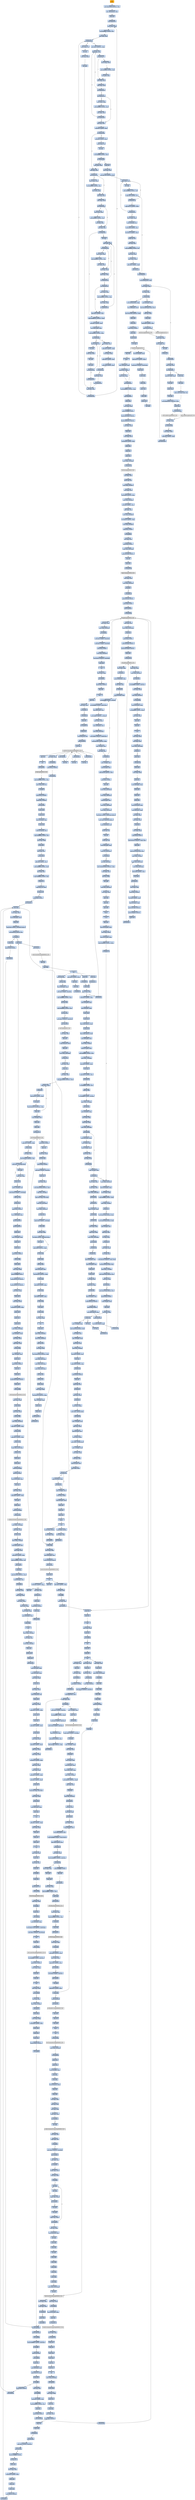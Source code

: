 digraph G {
node[shape=rectangle,style=filled,fillcolor=lightsteelblue,color=lightsteelblue]
bgcolor="transparent"
a0x00442540pusha_[label="start\npusha ",fillcolor="orange",color="lightgrey"];
a0x00442541movl_0x42f000UINT32_esi[label="0x00442541\nmovl $0x42f000<UINT32>, %esi"];
a0x00442546leal__188416esi__edi[label="0x00442546\nleal -188416(%esi), %edi"];
a0x0044254cpushl_edi[label="0x0044254c\npushl %edi"];
a0x0044254djmp_0x0044255a[label="0x0044254d\njmp 0x0044255a"];
a0x0044255amovl_esi__ebx[label="0x0044255a\nmovl (%esi), %ebx"];
a0x0044255csubl_0xfffffffcUINT8_esi[label="0x0044255c\nsubl $0xfffffffc<UINT8>, %esi"];
a0x0044255fadcl_ebx_ebx[label="0x0044255f\nadcl %ebx, %ebx"];
a0x00442561jb_0x00442550[label="0x00442561\njb 0x00442550"];
a0x00442550movb_esi__al[label="0x00442550\nmovb (%esi), %al"];
a0x00442552incl_esi[label="0x00442552\nincl %esi"];
a0x00442553movb_al_edi_[label="0x00442553\nmovb %al, (%edi)"];
a0x00442555incl_edi[label="0x00442555\nincl %edi"];
a0x00442556addl_ebx_ebx[label="0x00442556\naddl %ebx, %ebx"];
a0x00442558jne_0x00442561[label="0x00442558\njne 0x00442561"];
a0x00442563movl_0x1UINT32_eax[label="0x00442563\nmovl $0x1<UINT32>, %eax"];
a0x00442568addl_ebx_ebx[label="0x00442568\naddl %ebx, %ebx"];
a0x0044256ajne_0x00442573[label="0x0044256a\njne 0x00442573"];
a0x00442573adcl_eax_eax[label="0x00442573\nadcl %eax, %eax"];
a0x00442575addl_ebx_ebx[label="0x00442575\naddl %ebx, %ebx"];
a0x00442577jae_0x00442568[label="0x00442577\njae 0x00442568"];
a0x00442579jne_0x00442584[label="0x00442579\njne 0x00442584"];
a0x00442584xorl_ecx_ecx[label="0x00442584\nxorl %ecx, %ecx"];
a0x00442586subl_0x3UINT8_eax[label="0x00442586\nsubl $0x3<UINT8>, %eax"];
a0x00442589jb_0x00442598[label="0x00442589\njb 0x00442598"];
a0x0044258bshll_0x8UINT8_eax[label="0x0044258b\nshll $0x8<UINT8>, %eax"];
a0x0044258emovb_esi__al[label="0x0044258e\nmovb (%esi), %al"];
a0x00442590incl_esi[label="0x00442590\nincl %esi"];
a0x00442591xorl_0xffffffffUINT8_eax[label="0x00442591\nxorl $0xffffffff<UINT8>, %eax"];
a0x00442594je_0x0044260a[label="0x00442594\nje 0x0044260a"];
a0x00442596movl_eax_ebp[label="0x00442596\nmovl %eax, %ebp"];
a0x00442598addl_ebx_ebx[label="0x00442598\naddl %ebx, %ebx"];
a0x0044259ajne_0x004425a3[label="0x0044259a\njne 0x004425a3"];
a0x004425a3adcl_ecx_ecx[label="0x004425a3\nadcl %ecx, %ecx"];
a0x004425a5addl_ebx_ebx[label="0x004425a5\naddl %ebx, %ebx"];
a0x004425a7jne_0x004425b0[label="0x004425a7\njne 0x004425b0"];
a0x004425b0adcl_ecx_ecx[label="0x004425b0\nadcl %ecx, %ecx"];
a0x004425b2jne_0x004425d4[label="0x004425b2\njne 0x004425d4"];
a0x004425d4cmpl_0xfffff300UINT32_ebp[label="0x004425d4\ncmpl $0xfffff300<UINT32>, %ebp"];
a0x004425daadcl_0x1UINT8_ecx[label="0x004425da\nadcl $0x1<UINT8>, %ecx"];
a0x004425ddleal_ediebp__edx[label="0x004425dd\nleal (%edi,%ebp), %edx"];
a0x004425e0cmpl_0xfffffffcUINT8_ebp[label="0x004425e0\ncmpl $0xfffffffc<UINT8>, %ebp"];
a0x004425e3jbe_0x004425f4[label="0x004425e3\njbe 0x004425f4"];
a0x004425f4movl_edx__eax[label="0x004425f4\nmovl (%edx), %eax"];
a0x004425f6addl_0x4UINT8_edx[label="0x004425f6\naddl $0x4<UINT8>, %edx"];
a0x004425f9movl_eax_edi_[label="0x004425f9\nmovl %eax, (%edi)"];
a0x004425fbaddl_0x4UINT8_edi[label="0x004425fb\naddl $0x4<UINT8>, %edi"];
a0x004425fesubl_0x4UINT8_ecx[label="0x004425fe\nsubl $0x4<UINT8>, %ecx"];
a0x00442601ja_0x004425f4[label="0x00442601\nja 0x004425f4"];
a0x00442603addl_ecx_edi[label="0x00442603\naddl %ecx, %edi"];
a0x00442605jmp_0x00442556[label="0x00442605\njmp 0x00442556"];
a0x004425b4incl_ecx[label="0x004425b4\nincl %ecx"];
a0x004425b5addl_ebx_ebx[label="0x004425b5\naddl %ebx, %ebx"];
a0x004425b7jne_0x004425c0[label="0x004425b7\njne 0x004425c0"];
a0x004425c0adcl_ecx_ecx[label="0x004425c0\nadcl %ecx, %ecx"];
a0x004425c2addl_ebx_ebx[label="0x004425c2\naddl %ebx, %ebx"];
a0x004425c4jae_0x004425b5[label="0x004425c4\njae 0x004425b5"];
a0x004425c6jne_0x004425d1[label="0x004425c6\njne 0x004425d1"];
a0x004425d1addl_0x2UINT8_ecx[label="0x004425d1\naddl $0x2<UINT8>, %ecx"];
a0x0044257bmovl_esi__ebx[label="0x0044257b\nmovl (%esi), %ebx"];
a0x0044257dsubl_0xfffffffcUINT8_esi[label="0x0044257d\nsubl $0xfffffffc<UINT8>, %esi"];
a0x00442580adcl_ebx_ebx[label="0x00442580\nadcl %ebx, %ebx"];
a0x00442582jae_0x00442568[label="0x00442582\njae 0x00442568"];
a0x004425c8movl_esi__ebx[label="0x004425c8\nmovl (%esi), %ebx"];
a0x004425casubl_0xfffffffcUINT8_esi[label="0x004425ca\nsubl $0xfffffffc<UINT8>, %esi"];
a0x004425cdadcl_ebx_ebx[label="0x004425cd\nadcl %ebx, %ebx"];
a0x004425cfjae_0x004425b5[label="0x004425cf\njae 0x004425b5"];
a0x004425a9movl_esi__ebx[label="0x004425a9\nmovl (%esi), %ebx"];
a0x004425absubl_0xfffffffcUINT8_esi[label="0x004425ab\nsubl $0xfffffffc<UINT8>, %esi"];
a0x004425aeadcl_ebx_ebx[label="0x004425ae\nadcl %ebx, %ebx"];
a0x0044259cmovl_esi__ebx[label="0x0044259c\nmovl (%esi), %ebx"];
a0x0044259esubl_0xfffffffcUINT8_esi[label="0x0044259e\nsubl $0xfffffffc<UINT8>, %esi"];
a0x004425a1adcl_ebx_ebx[label="0x004425a1\nadcl %ebx, %ebx"];
a0x004425e5movb_edx__al[label="0x004425e5\nmovb (%edx), %al"];
a0x004425e7incl_edx[label="0x004425e7\nincl %edx"];
a0x004425e8movb_al_edi_[label="0x004425e8\nmovb %al, (%edi)"];
a0x004425eaincl_edi[label="0x004425ea\nincl %edi"];
a0x004425ebdecl_ecx[label="0x004425eb\ndecl %ecx"];
a0x004425ecjne_0x004425e5[label="0x004425ec\njne 0x004425e5"];
a0x004425eejmp_0x00442556[label="0x004425ee\njmp 0x00442556"];
a0x004425b9movl_esi__ebx[label="0x004425b9\nmovl (%esi), %ebx"];
a0x004425bbsubl_0xfffffffcUINT8_esi[label="0x004425bb\nsubl $0xfffffffc<UINT8>, %esi"];
a0x004425beadcl_ebx_ebx[label="0x004425be\nadcl %ebx, %ebx"];
a0x0044256cmovl_esi__ebx[label="0x0044256c\nmovl (%esi), %ebx"];
a0x0044256esubl_0xfffffffcUINT8_esi[label="0x0044256e\nsubl $0xfffffffc<UINT8>, %esi"];
a0x00442571adcl_ebx_ebx[label="0x00442571\nadcl %ebx, %ebx"];
a0x0044260apopl_esi[label="0x0044260a\npopl %esi"];
a0x0044260bmovl_esi_edi[label="0x0044260b\nmovl %esi, %edi"];
a0x0044260dmovl_0x748UINT32_ecx[label="0x0044260d\nmovl $0x748<UINT32>, %ecx"];
a0x00442612movb_edi__al[label="0x00442612\nmovb (%edi), %al"];
a0x00442614incl_edi[label="0x00442614\nincl %edi"];
a0x00442615subb_0xffffffe8UINT8_al[label="0x00442615\nsubb $0xffffffe8<UINT8>, %al"];
a0x00442617cmpb_0x1UINT8_al[label="0x00442617\ncmpb $0x1<UINT8>, %al"];
a0x00442619ja_0x00442612[label="0x00442619\nja 0x00442612"];
a0x0044261bcmpb_0x12UINT8_edi_[label="0x0044261b\ncmpb $0x12<UINT8>, (%edi)"];
a0x0044261ejne_0x00442612[label="0x0044261e\njne 0x00442612"];
a0x00442620movl_edi__eax[label="0x00442620\nmovl (%edi), %eax"];
a0x00442622movb_0x4edi__bl[label="0x00442622\nmovb 0x4(%edi), %bl"];
a0x00442625shrw_0x8UINT8_ax[label="0x00442625\nshrw $0x8<UINT8>, %ax"];
a0x00442629roll_0x10UINT8_eax[label="0x00442629\nroll $0x10<UINT8>, %eax"];
a0x0044262cxchgb_al_ah[label="0x0044262c\nxchgb %al, %ah"];
a0x0044262esubl_edi_eax[label="0x0044262e\nsubl %edi, %eax"];
a0x00442630subb_0xffffffe8UINT8_bl[label="0x00442630\nsubb $0xffffffe8<UINT8>, %bl"];
a0x00442633addl_esi_eax[label="0x00442633\naddl %esi, %eax"];
a0x00442635movl_eax_edi_[label="0x00442635\nmovl %eax, (%edi)"];
a0x00442637addl_0x5UINT8_edi[label="0x00442637\naddl $0x5<UINT8>, %edi"];
a0x0044263amovb_bl_al[label="0x0044263a\nmovb %bl, %al"];
a0x0044263cloop_0x00442617[label="0x0044263c\nloop 0x00442617"];
a0x0044263eleal_0x3f000esi__edi[label="0x0044263e\nleal 0x3f000(%esi), %edi"];
a0x00442644movl_edi__eax[label="0x00442644\nmovl (%edi), %eax"];
a0x00442646orl_eax_eax[label="0x00442646\norl %eax, %eax"];
a0x00442648je_0x0044268f[label="0x00442648\nje 0x0044268f"];
a0x0044264amovl_0x4edi__ebx[label="0x0044264a\nmovl 0x4(%edi), %ebx"];
a0x0044264dleal_0x42ab0eaxesi__eax[label="0x0044264d\nleal 0x42ab0(%eax,%esi), %eax"];
a0x00442654addl_esi_ebx[label="0x00442654\naddl %esi, %ebx"];
a0x00442656pushl_eax[label="0x00442656\npushl %eax"];
a0x00442657addl_0x8UINT8_edi[label="0x00442657\naddl $0x8<UINT8>, %edi"];
a0x0044265acall_0x42bc0esi_[label="0x0044265a\ncall 0x42bc0(%esi)"];
LoadLibraryA_kernel32_dll[label="LoadLibraryA@kernel32.dll",fillcolor="lightgrey",color="lightgrey"];
a0x00442660xchgl_eax_ebp[label="0x00442660\nxchgl %eax, %ebp"];
a0x00442661movb_edi__al[label="0x00442661\nmovb (%edi), %al"];
a0x00442663incl_edi[label="0x00442663\nincl %edi"];
a0x00442664orb_al_al[label="0x00442664\norb %al, %al"];
a0x00442666je_0x00442644[label="0x00442666\nje 0x00442644"];
a0x00442668movl_edi_ecx[label="0x00442668\nmovl %edi, %ecx"];
a0x0044266ajns_0x00442673[label="0x0044266a\njns 0x00442673"];
a0x00442673pushl_edi[label="0x00442673\npushl %edi"];
a0x00442674decl_eax[label="0x00442674\ndecl %eax"];
a0x00442675repnz_scasb_es_edi__al[label="0x00442675\nrepnz scasb %es:(%edi), %al"];
a0x00442677pushl_ebp[label="0x00442677\npushl %ebp"];
a0x00442678call_0x42bc8esi_[label="0x00442678\ncall 0x42bc8(%esi)"];
GetProcAddress_kernel32_dll[label="GetProcAddress@kernel32.dll",fillcolor="lightgrey",color="lightgrey"];
a0x0044267eorl_eax_eax[label="0x0044267e\norl %eax, %eax"];
a0x00442680je_0x00442689[label="0x00442680\nje 0x00442689"];
a0x00442682movl_eax_ebx_[label="0x00442682\nmovl %eax, (%ebx)"];
a0x00442684addl_0x4UINT8_ebx[label="0x00442684\naddl $0x4<UINT8>, %ebx"];
a0x00442687jmp_0x00442661[label="0x00442687\njmp 0x00442661"];
GetProcAddress_KERNEL32_DLL[label="GetProcAddress@KERNEL32.DLL",fillcolor="lightgrey",color="lightgrey"];
LoadLibraryA_KERNEL32_DLL[label="LoadLibraryA@KERNEL32.DLL",fillcolor="lightgrey",color="lightgrey"];
a0x0044266cmovzwl_edi__eax[label="0x0044266c\nmovzwl (%edi), %eax"];
a0x0044266fincl_edi[label="0x0044266f\nincl %edi"];
a0x00442670pushl_eax[label="0x00442670\npushl %eax"];
a0x00442671incl_edi[label="0x00442671\nincl %edi"];
a0x00442672movl_0xaef24857UINT32_ecx[label="0x00442672\nmovl $0xaef24857<UINT32>, %ecx"];
a0x0044268fmovl_0x42bccesi__ebp[label="0x0044268f\nmovl 0x42bcc(%esi), %ebp"];
a0x00442695leal__4096esi__edi[label="0x00442695\nleal -4096(%esi), %edi"];
a0x0044269bmovl_0x1000UINT32_ebx[label="0x0044269b\nmovl $0x1000<UINT32>, %ebx"];
a0x004426a0pushl_eax[label="0x004426a0\npushl %eax"];
a0x004426a1pushl_esp[label="0x004426a1\npushl %esp"];
a0x004426a2pushl_0x4UINT8[label="0x004426a2\npushl $0x4<UINT8>"];
a0x004426a4pushl_ebx[label="0x004426a4\npushl %ebx"];
a0x004426a5pushl_edi[label="0x004426a5\npushl %edi"];
a0x004426a6call_ebp[label="0x004426a6\ncall %ebp"];
VirtualProtect_kernel32_dll[label="VirtualProtect@kernel32.dll",fillcolor="lightgrey",color="lightgrey"];
a0x004426a8leal_0x21fedi__eax[label="0x004426a8\nleal 0x21f(%edi), %eax"];
a0x004426aeandb_0x7fUINT8_eax_[label="0x004426ae\nandb $0x7f<UINT8>, (%eax)"];
a0x004426b1andb_0x7fUINT8_0x28eax_[label="0x004426b1\nandb $0x7f<UINT8>, 0x28(%eax)"];
a0x004426b5popl_eax[label="0x004426b5\npopl %eax"];
a0x004426b6pushl_eax[label="0x004426b6\npushl %eax"];
a0x004426b7pushl_esp[label="0x004426b7\npushl %esp"];
a0x004426b8pushl_eax[label="0x004426b8\npushl %eax"];
a0x004426b9pushl_ebx[label="0x004426b9\npushl %ebx"];
a0x004426bapushl_edi[label="0x004426ba\npushl %edi"];
a0x004426bbcall_ebp[label="0x004426bb\ncall %ebp"];
a0x004426bdpopl_eax[label="0x004426bd\npopl %eax"];
a0x004426bepopa_[label="0x004426be\npopa "];
a0x004426bfleal__128esp__eax[label="0x004426bf\nleal -128(%esp), %eax"];
a0x004426c3pushl_0x0UINT8[label="0x004426c3\npushl $0x0<UINT8>"];
a0x004426c5cmpl_eax_esp[label="0x004426c5\ncmpl %eax, %esp"];
a0x004426c7jne_0x004426c3[label="0x004426c7\njne 0x004426c3"];
a0x004426c9subl_0xffffff80UINT8_esp[label="0x004426c9\nsubl $0xffffff80<UINT8>, %esp"];
a0x004426ccjmp_0x00409013[label="0x004426cc\njmp 0x00409013"];
a0x00409013pushl_ebp[label="0x00409013\npushl %ebp"];
a0x00409014movl_esp_ebp[label="0x00409014\nmovl %esp, %ebp"];
a0x00409016pushl_0xffffffffUINT8[label="0x00409016\npushl $0xffffffff<UINT8>"];
a0x00409018pushl_0x4190c0UINT32[label="0x00409018\npushl $0x4190c0<UINT32>"];
a0x0040901dpushl_0x40e74cUINT32[label="0x0040901d\npushl $0x40e74c<UINT32>"];
a0x00409022movl_fs_0_eax[label="0x00409022\nmovl %fs:0, %eax"];
a0x00409028pushl_eax[label="0x00409028\npushl %eax"];
a0x00409029movl_esp_fs_0[label="0x00409029\nmovl %esp, %fs:0"];
a0x00409030subl_0x58UINT8_esp[label="0x00409030\nsubl $0x58<UINT8>, %esp"];
a0x00409033pushl_ebx[label="0x00409033\npushl %ebx"];
a0x00409034pushl_esi[label="0x00409034\npushl %esi"];
a0x00409035pushl_edi[label="0x00409035\npushl %edi"];
a0x00409036movl_esp__24ebp_[label="0x00409036\nmovl %esp, -24(%ebp)"];
a0x00409039call_0x418234[label="0x00409039\ncall 0x418234"];
GetVersion_KERNEL32_DLL[label="GetVersion@KERNEL32.DLL",fillcolor="lightgrey",color="lightgrey"];
a0x0040903fxorl_edx_edx[label="0x0040903f\nxorl %edx, %edx"];
a0x00409041movb_ah_dl[label="0x00409041\nmovb %ah, %dl"];
a0x00409043movl_edx_0x438e70[label="0x00409043\nmovl %edx, 0x438e70"];
a0x00409049movl_eax_ecx[label="0x00409049\nmovl %eax, %ecx"];
a0x0040904bandl_0xffUINT32_ecx[label="0x0040904b\nandl $0xff<UINT32>, %ecx"];
a0x00409051movl_ecx_0x438e6c[label="0x00409051\nmovl %ecx, 0x438e6c"];
a0x00409057shll_0x8UINT8_ecx[label="0x00409057\nshll $0x8<UINT8>, %ecx"];
a0x0040905aaddl_edx_ecx[label="0x0040905a\naddl %edx, %ecx"];
a0x0040905cmovl_ecx_0x438e68[label="0x0040905c\nmovl %ecx, 0x438e68"];
a0x00409062shrl_0x10UINT8_eax[label="0x00409062\nshrl $0x10<UINT8>, %eax"];
a0x00409065movl_eax_0x438e64[label="0x00409065\nmovl %eax, 0x438e64"];
a0x0040906apushl_0x1UINT8[label="0x0040906a\npushl $0x1<UINT8>"];
a0x0040906ccall_0x40bbd2[label="0x0040906c\ncall 0x40bbd2"];
a0x0040bbd2xorl_eax_eax[label="0x0040bbd2\nxorl %eax, %eax"];
a0x0040bbd4pushl_0x0UINT8[label="0x0040bbd4\npushl $0x0<UINT8>"];
a0x0040bbd6cmpl_eax_0x8esp_[label="0x0040bbd6\ncmpl %eax, 0x8(%esp)"];
a0x0040bbdapushl_0x1000UINT32[label="0x0040bbda\npushl $0x1000<UINT32>"];
a0x0040bbdfsete_al[label="0x0040bbdf\nsete %al"];
a0x0040bbe2pushl_eax[label="0x0040bbe2\npushl %eax"];
a0x0040bbe3call_0x418148[label="0x0040bbe3\ncall 0x418148"];
HeapCreate_KERNEL32_DLL[label="HeapCreate@KERNEL32.DLL",fillcolor="lightgrey",color="lightgrey"];
a0x0040bbe9testl_eax_eax[label="0x0040bbe9\ntestl %eax, %eax"];
a0x0040bbebmovl_eax_0x4393a0[label="0x0040bbeb\nmovl %eax, 0x4393a0"];
a0x0040bbf0je_0x40bc07[label="0x0040bbf0\nje 0x40bc07"];
a0x0040bbf2call_0x40bca0[label="0x0040bbf2\ncall 0x40bca0"];
a0x0040bca0pushl_0x140UINT32[label="0x0040bca0\npushl $0x140<UINT32>"];
a0x0040bca5pushl_0x0UINT8[label="0x0040bca5\npushl $0x0<UINT8>"];
a0x0040bca7pushl_0x4393a0[label="0x0040bca7\npushl 0x4393a0"];
a0x0040bcadcall_0x418198[label="0x0040bcad\ncall 0x418198"];
HeapAlloc_KERNEL32_DLL[label="HeapAlloc@KERNEL32.DLL",fillcolor="lightgrey",color="lightgrey"];
a0x0040bcb3testl_eax_eax[label="0x0040bcb3\ntestl %eax, %eax"];
a0x0040bcb5movl_eax_0x43939c[label="0x0040bcb5\nmovl %eax, 0x43939c"];
a0x0040bcbajne_0x40bcbd[label="0x0040bcba\njne 0x40bcbd"];
a0x0040bcbdandl_0x0UINT8_0x439394[label="0x0040bcbd\nandl $0x0<UINT8>, 0x439394"];
a0x0040bcc4andl_0x0UINT8_0x439398[label="0x0040bcc4\nandl $0x0<UINT8>, 0x439398"];
a0x0040bccbpushl_0x1UINT8[label="0x0040bccb\npushl $0x1<UINT8>"];
a0x0040bccdmovl_eax_0x439390[label="0x0040bccd\nmovl %eax, 0x439390"];
a0x0040bcd2movl_0x10UINT32_0x439388[label="0x0040bcd2\nmovl $0x10<UINT32>, 0x439388"];
a0x0040bcdcpopl_eax[label="0x0040bcdc\npopl %eax"];
a0x0040bcddret[label="0x0040bcdd\nret"];
a0x0040bbf7testl_eax_eax[label="0x0040bbf7\ntestl %eax, %eax"];
a0x0040bbf9jne_0x40bc0a[label="0x0040bbf9\njne 0x40bc0a"];
a0x0040bc0apushl_0x1UINT8[label="0x0040bc0a\npushl $0x1<UINT8>"];
a0x0040bc0cpopl_eax[label="0x0040bc0c\npopl %eax"];
a0x0040bc0dret[label="0x0040bc0d\nret"];
a0x00409071popl_ecx[label="0x00409071\npopl %ecx"];
a0x00409072testl_eax_eax[label="0x00409072\ntestl %eax, %eax"];
a0x00409074jne_0x40907e[label="0x00409074\njne 0x40907e"];
a0x0040907ecall_0x40aedc[label="0x0040907e\ncall 0x40aedc"];
a0x0040aedcpushl_esi[label="0x0040aedc\npushl %esi"];
a0x0040aeddcall_0x409164[label="0x0040aedd\ncall 0x409164"];
a0x00409164pushl_esi[label="0x00409164\npushl %esi"];
a0x00409165movl_0x4181c8_esi[label="0x00409165\nmovl 0x4181c8, %esi"];
a0x0040916bpushl_0x436f5c[label="0x0040916b\npushl 0x436f5c"];
a0x00409171call_esi[label="0x00409171\ncall %esi"];
InitializeCriticalSection_KERNEL32_DLL[label="InitializeCriticalSection@KERNEL32.DLL",fillcolor="lightgrey",color="lightgrey"];
a0x00409173pushl_0x436f4c[label="0x00409173\npushl 0x436f4c"];
a0x00409179call_esi[label="0x00409179\ncall %esi"];
a0x0040917bpushl_0x436f3c[label="0x0040917b\npushl 0x436f3c"];
a0x00409181call_esi[label="0x00409181\ncall %esi"];
a0x00409183pushl_0x436f1c[label="0x00409183\npushl 0x436f1c"];
a0x00409189call_esi[label="0x00409189\ncall %esi"];
a0x0040918bpopl_esi[label="0x0040918b\npopl %esi"];
a0x0040918cret[label="0x0040918c\nret"];
a0x0040aee2call_0x418164[label="0x0040aee2\ncall 0x418164"];
TlsAlloc_KERNEL32_DLL[label="TlsAlloc@KERNEL32.DLL",fillcolor="lightgrey",color="lightgrey"];
a0x0040aee8cmpl_0xffffffffUINT8_eax[label="0x0040aee8\ncmpl $0xffffffff<UINT8>, %eax"];
a0x0040aeebmovl_eax_0x437750[label="0x0040aeeb\nmovl %eax, 0x437750"];
a0x0040aef0je_0x40af2c[label="0x0040aef0\nje 0x40af2c"];
a0x0040aef2pushl_0x74UINT8[label="0x0040aef2\npushl $0x74<UINT8>"];
a0x0040aef4pushl_0x1UINT8[label="0x0040aef4\npushl $0x1<UINT8>"];
a0x0040aef6call_0x4106dd[label="0x0040aef6\ncall 0x4106dd"];
a0x004106ddpushl_ebx[label="0x004106dd\npushl %ebx"];
a0x004106depushl_esi[label="0x004106de\npushl %esi"];
a0x004106dfmovl_0xcesp__esi[label="0x004106df\nmovl 0xc(%esp), %esi"];
a0x004106e3pushl_edi[label="0x004106e3\npushl %edi"];
a0x004106e4imull_0x14esp__esi[label="0x004106e4\nimull 0x14(%esp), %esi"];
a0x004106e9cmpl_0xffffffe0UINT8_esi[label="0x004106e9\ncmpl $0xffffffe0<UINT8>, %esi"];
a0x004106ecmovl_esi_ebx[label="0x004106ec\nmovl %esi, %ebx"];
a0x004106eeja_0x4106fd[label="0x004106ee\nja 0x4106fd"];
a0x004106f0testl_esi_esi[label="0x004106f0\ntestl %esi, %esi"];
a0x004106f2jne_0x4106f7[label="0x004106f2\njne 0x4106f7"];
a0x004106f7addl_0xfUINT8_esi[label="0x004106f7\naddl $0xf<UINT8>, %esi"];
a0x004106faandl_0xfffffff0UINT8_esi[label="0x004106fa\nandl $0xfffffff0<UINT8>, %esi"];
a0x004106fdxorl_edi_edi[label="0x004106fd\nxorl %edi, %edi"];
a0x004106ffcmpl_0xffffffe0UINT8_esi[label="0x004106ff\ncmpl $0xffffffe0<UINT8>, %esi"];
a0x00410702ja_0x41073e[label="0x00410702\nja 0x41073e"];
a0x00410704cmpl_0x43775c_ebx[label="0x00410704\ncmpl 0x43775c, %ebx"];
a0x0041070aja_0x410729[label="0x0041070a\nja 0x410729"];
a0x0041070cpushl_0x9UINT8[label="0x0041070c\npushl $0x9<UINT8>"];
a0x0041070ecall_0x4091f9[label="0x0041070e\ncall 0x4091f9"];
a0x004091f9pushl_ebp[label="0x004091f9\npushl %ebp"];
a0x004091famovl_esp_ebp[label="0x004091fa\nmovl %esp, %ebp"];
a0x004091fcmovl_0x8ebp__eax[label="0x004091fc\nmovl 0x8(%ebp), %eax"];
a0x004091ffpushl_esi[label="0x004091ff\npushl %esi"];
a0x00409200cmpl_0x0UINT8_0x436f18eax4_[label="0x00409200\ncmpl $0x0<UINT8>, 0x436f18(,%eax,4)"];
a0x00409208leal_0x436f18eax4__esi[label="0x00409208\nleal 0x436f18(,%eax,4), %esi"];
a0x0040920fjne_0x40924f[label="0x0040920f\njne 0x40924f"];
a0x0040924fpushl_esi_[label="0x0040924f\npushl (%esi)"];
a0x00409251call_0x4181c0[label="0x00409251\ncall 0x4181c0"];
EnterCriticalSection_KERNEL32_DLL[label="EnterCriticalSection@KERNEL32.DLL",fillcolor="lightgrey",color="lightgrey"];
a0x00409257popl_esi[label="0x00409257\npopl %esi"];
a0x00409258popl_ebp[label="0x00409258\npopl %ebp"];
a0x00409259ret[label="0x00409259\nret"];
a0x00410713pushl_ebx[label="0x00410713\npushl %ebx"];
a0x00410714call_0x40c034[label="0x00410714\ncall 0x40c034"];
a0x0040c034pushl_ebp[label="0x0040c034\npushl %ebp"];
a0x0040c035movl_esp_ebp[label="0x0040c035\nmovl %esp, %ebp"];
a0x0040c037subl_0x14UINT8_esp[label="0x0040c037\nsubl $0x14<UINT8>, %esp"];
a0x0040c03amovl_0x439398_eax[label="0x0040c03a\nmovl 0x439398, %eax"];
a0x0040c03fmovl_0x43939c_edx[label="0x0040c03f\nmovl 0x43939c, %edx"];
a0x0040c045pushl_ebx[label="0x0040c045\npushl %ebx"];
a0x0040c046pushl_esi[label="0x0040c046\npushl %esi"];
a0x0040c047leal_eaxeax4__eax[label="0x0040c047\nleal (%eax,%eax,4), %eax"];
a0x0040c04apushl_edi[label="0x0040c04a\npushl %edi"];
a0x0040c04bleal_edxeax4__edi[label="0x0040c04b\nleal (%edx,%eax,4), %edi"];
a0x0040c04emovl_0x8ebp__eax[label="0x0040c04e\nmovl 0x8(%ebp), %eax"];
a0x0040c051movl_edi__4ebp_[label="0x0040c051\nmovl %edi, -4(%ebp)"];
a0x0040c054leal_0x17eax__ecx[label="0x0040c054\nleal 0x17(%eax), %ecx"];
a0x0040c057andl_0xfffffff0UINT8_ecx[label="0x0040c057\nandl $0xfffffff0<UINT8>, %ecx"];
a0x0040c05amovl_ecx__16ebp_[label="0x0040c05a\nmovl %ecx, -16(%ebp)"];
a0x0040c05dsarl_0x4UINT8_ecx[label="0x0040c05d\nsarl $0x4<UINT8>, %ecx"];
a0x0040c060decl_ecx[label="0x0040c060\ndecl %ecx"];
a0x0040c061cmpl_0x20UINT8_ecx[label="0x0040c061\ncmpl $0x20<UINT8>, %ecx"];
a0x0040c064jnl_0x40c074[label="0x0040c064\njnl 0x40c074"];
a0x0040c066orl_0xffffffffUINT8_esi[label="0x0040c066\norl $0xffffffff<UINT8>, %esi"];
a0x0040c069shrl_cl_esi[label="0x0040c069\nshrl %cl, %esi"];
a0x0040c06borl_0xffffffffUINT8__8ebp_[label="0x0040c06b\norl $0xffffffff<UINT8>, -8(%ebp)"];
a0x0040c06fmovl_esi__12ebp_[label="0x0040c06f\nmovl %esi, -12(%ebp)"];
a0x0040c072jmp_0x40c084[label="0x0040c072\njmp 0x40c084"];
a0x0040c084movl_0x439390_eax[label="0x0040c084\nmovl 0x439390, %eax"];
a0x0040c089movl_eax_ebx[label="0x0040c089\nmovl %eax, %ebx"];
a0x0040c08bcmpl_edi_ebx[label="0x0040c08b\ncmpl %edi, %ebx"];
a0x0040c08dmovl_ebx_0x8ebp_[label="0x0040c08d\nmovl %ebx, 0x8(%ebp)"];
a0x0040c090jae_0x40c0ab[label="0x0040c090\njae 0x40c0ab"];
a0x0040c0abcmpl__4ebp__ebx[label="0x0040c0ab\ncmpl -4(%ebp), %ebx"];
a0x0040c0aejne_0x40c129[label="0x0040c0ae\njne 0x40c129"];
a0x0040c0b0movl_edx_ebx[label="0x0040c0b0\nmovl %edx, %ebx"];
a0x0040c0b2cmpl_eax_ebx[label="0x0040c0b2\ncmpl %eax, %ebx"];
a0x0040c0b4movl_ebx_0x8ebp_[label="0x0040c0b4\nmovl %ebx, 0x8(%ebp)"];
a0x0040c0b7jae_0x40c0ce[label="0x0040c0b7\njae 0x40c0ce"];
a0x0040c0cejne_0x40c129[label="0x0040c0ce\njne 0x40c129"];
a0x0040c0d0cmpl__4ebp__ebx[label="0x0040c0d0\ncmpl -4(%ebp), %ebx"];
a0x0040c0d3jae_0x40c0e6[label="0x0040c0d3\njae 0x40c0e6"];
a0x0040c0e6jne_0x40c10e[label="0x0040c0e6\njne 0x40c10e"];
a0x0040c0e8movl_edx_ebx[label="0x0040c0e8\nmovl %edx, %ebx"];
a0x0040c0eacmpl_eax_ebx[label="0x0040c0ea\ncmpl %eax, %ebx"];
a0x0040c0ecmovl_ebx_0x8ebp_[label="0x0040c0ec\nmovl %ebx, 0x8(%ebp)"];
a0x0040c0efjae_0x40c0fe[label="0x0040c0ef\njae 0x40c0fe"];
a0x0040c0fejne_0x40c10e[label="0x0040c0fe\njne 0x40c10e"];
a0x0040c100call_0x40c33d[label="0x0040c100\ncall 0x40c33d"];
a0x0040c33dmovl_0x439398_eax[label="0x0040c33d\nmovl 0x439398, %eax"];
a0x0040c342movl_0x439388_ecx[label="0x0040c342\nmovl 0x439388, %ecx"];
a0x0040c348pushl_esi[label="0x0040c348\npushl %esi"];
a0x0040c349pushl_edi[label="0x0040c349\npushl %edi"];
a0x0040c34axorl_edi_edi[label="0x0040c34a\nxorl %edi, %edi"];
a0x0040c34ccmpl_ecx_eax[label="0x0040c34c\ncmpl %ecx, %eax"];
a0x0040c34ejne_0x40c380[label="0x0040c34e\njne 0x40c380"];
a0x0040c380movl_0x43939c_ecx[label="0x0040c380\nmovl 0x43939c, %ecx"];
a0x0040c386pushl_0x41c4UINT32[label="0x0040c386\npushl $0x41c4<UINT32>"];
a0x0040c38bpushl_0x8UINT8[label="0x0040c38b\npushl $0x8<UINT8>"];
a0x0040c38dleal_eaxeax4__eax[label="0x0040c38d\nleal (%eax,%eax,4), %eax"];
a0x0040c390pushl_0x4393a0[label="0x0040c390\npushl 0x4393a0"];
a0x0040c396leal_ecxeax4__esi[label="0x0040c396\nleal (%ecx,%eax,4), %esi"];
a0x0040c399call_0x418198[label="0x0040c399\ncall 0x418198"];
a0x0040c39fcmpl_edi_eax[label="0x0040c39f\ncmpl %edi, %eax"];
a0x0040c3a1movl_eax_0x10esi_[label="0x0040c3a1\nmovl %eax, 0x10(%esi)"];
a0x0040c3a4je_0x40c3d0[label="0x0040c3a4\nje 0x40c3d0"];
a0x0040c3a6pushl_0x4UINT8[label="0x0040c3a6\npushl $0x4<UINT8>"];
a0x0040c3a8pushl_0x2000UINT32[label="0x0040c3a8\npushl $0x2000<UINT32>"];
a0x0040c3adpushl_0x100000UINT32[label="0x0040c3ad\npushl $0x100000<UINT32>"];
a0x0040c3b2pushl_edi[label="0x0040c3b2\npushl %edi"];
a0x0040c3b3call_0x418140[label="0x0040c3b3\ncall 0x418140"];
VirtualAlloc_KERNEL32_DLL[label="VirtualAlloc@KERNEL32.DLL",fillcolor="lightgrey",color="lightgrey"];
a0x0040c3b9cmpl_edi_eax[label="0x0040c3b9\ncmpl %edi, %eax"];
a0x0040c3bbmovl_eax_0xcesi_[label="0x0040c3bb\nmovl %eax, 0xc(%esi)"];
a0x0040c3bejne_0x40c3d4[label="0x0040c3be\njne 0x40c3d4"];
a0x0040c3d4orl_0xffffffffUINT8_0x8esi_[label="0x0040c3d4\norl $0xffffffff<UINT8>, 0x8(%esi)"];
a0x0040c3d8movl_edi_esi_[label="0x0040c3d8\nmovl %edi, (%esi)"];
a0x0040c3damovl_edi_0x4esi_[label="0x0040c3da\nmovl %edi, 0x4(%esi)"];
a0x0040c3ddincl_0x439398[label="0x0040c3dd\nincl 0x439398"];
a0x0040c3e3movl_0x10esi__eax[label="0x0040c3e3\nmovl 0x10(%esi), %eax"];
a0x0040c3e6orl_0xffffffffUINT8_eax_[label="0x0040c3e6\norl $0xffffffff<UINT8>, (%eax)"];
a0x0040c3e9movl_esi_eax[label="0x0040c3e9\nmovl %esi, %eax"];
a0x0040c3ebpopl_edi[label="0x0040c3eb\npopl %edi"];
a0x0040c3ecpopl_esi[label="0x0040c3ec\npopl %esi"];
a0x0040c3edret[label="0x0040c3ed\nret"];
a0x0040c105movl_eax_ebx[label="0x0040c105\nmovl %eax, %ebx"];
a0x0040c107testl_ebx_ebx[label="0x0040c107\ntestl %ebx, %ebx"];
a0x0040c109movl_ebx_0x8ebp_[label="0x0040c109\nmovl %ebx, 0x8(%ebp)"];
a0x0040c10cje_0x40c122[label="0x0040c10c\nje 0x40c122"];
a0x0040c10epushl_ebx[label="0x0040c10e\npushl %ebx"];
a0x0040c10fcall_0x40c3ee[label="0x0040c10f\ncall 0x40c3ee"];
a0x0040c3eepushl_ebp[label="0x0040c3ee\npushl %ebp"];
a0x0040c3efmovl_esp_ebp[label="0x0040c3ef\nmovl %esp, %ebp"];
a0x0040c3f1pushl_ecx[label="0x0040c3f1\npushl %ecx"];
a0x0040c3f2movl_0x8ebp__ecx[label="0x0040c3f2\nmovl 0x8(%ebp), %ecx"];
a0x0040c3f5pushl_ebx[label="0x0040c3f5\npushl %ebx"];
a0x0040c3f6pushl_esi[label="0x0040c3f6\npushl %esi"];
a0x0040c3f7pushl_edi[label="0x0040c3f7\npushl %edi"];
a0x0040c3f8movl_0x10ecx__esi[label="0x0040c3f8\nmovl 0x10(%ecx), %esi"];
a0x0040c3fbmovl_0x8ecx__eax[label="0x0040c3fb\nmovl 0x8(%ecx), %eax"];
a0x0040c3fexorl_ebx_ebx[label="0x0040c3fe\nxorl %ebx, %ebx"];
a0x0040c400testl_eax_eax[label="0x0040c400\ntestl %eax, %eax"];
a0x0040c402jl_0x40c409[label="0x0040c402\njl 0x40c409"];
a0x0040c409movl_ebx_eax[label="0x0040c409\nmovl %ebx, %eax"];
a0x0040c40bpushl_0x3fUINT8[label="0x0040c40b\npushl $0x3f<UINT8>"];
a0x0040c40dimull_0x204UINT32_eax_eax[label="0x0040c40d\nimull $0x204<UINT32>, %eax, %eax"];
a0x0040c413popl_edx[label="0x0040c413\npopl %edx"];
a0x0040c414leal_0x144eaxesi__eax[label="0x0040c414\nleal 0x144(%eax,%esi), %eax"];
a0x0040c41bmovl_eax__4ebp_[label="0x0040c41b\nmovl %eax, -4(%ebp)"];
a0x0040c41emovl_eax_0x8eax_[label="0x0040c41e\nmovl %eax, 0x8(%eax)"];
a0x0040c421movl_eax_0x4eax_[label="0x0040c421\nmovl %eax, 0x4(%eax)"];
a0x0040c424addl_0x8UINT8_eax[label="0x0040c424\naddl $0x8<UINT8>, %eax"];
a0x0040c427decl_edx[label="0x0040c427\ndecl %edx"];
a0x0040c428jne_0x40c41e[label="0x0040c428\njne 0x40c41e"];
a0x0040c42amovl_ebx_edi[label="0x0040c42a\nmovl %ebx, %edi"];
a0x0040c42cpushl_0x4UINT8[label="0x0040c42c\npushl $0x4<UINT8>"];
a0x0040c42eshll_0xfUINT8_edi[label="0x0040c42e\nshll $0xf<UINT8>, %edi"];
a0x0040c431addl_0xcecx__edi[label="0x0040c431\naddl 0xc(%ecx), %edi"];
a0x0040c434pushl_0x1000UINT32[label="0x0040c434\npushl $0x1000<UINT32>"];
a0x0040c439pushl_0x8000UINT32[label="0x0040c439\npushl $0x8000<UINT32>"];
a0x0040c43epushl_edi[label="0x0040c43e\npushl %edi"];
a0x0040c43fcall_0x418140[label="0x0040c43f\ncall 0x418140"];
a0x0040c445testl_eax_eax[label="0x0040c445\ntestl %eax, %eax"];
a0x0040c447jne_0x40c451[label="0x0040c447\njne 0x40c451"];
a0x0040c451leal_0x7000edi__edx[label="0x0040c451\nleal 0x7000(%edi), %edx"];
a0x0040c457cmpl_edx_edi[label="0x0040c457\ncmpl %edx, %edi"];
a0x0040c459ja_0x40c497[label="0x0040c459\nja 0x40c497"];
a0x0040c45bleal_0x10edi__eax[label="0x0040c45b\nleal 0x10(%edi), %eax"];
a0x0040c45eorl_0xffffffffUINT8__8eax_[label="0x0040c45e\norl $0xffffffff<UINT8>, -8(%eax)"];
a0x0040c462orl_0xffffffffUINT8_0xfeceax_[label="0x0040c462\norl $0xffffffff<UINT8>, 0xfec(%eax)"];
a0x0040c469leal_0xffceax__ecx[label="0x0040c469\nleal 0xffc(%eax), %ecx"];
a0x0040c46fmovl_0xff0UINT32__4eax_[label="0x0040c46f\nmovl $0xff0<UINT32>, -4(%eax)"];
a0x0040c476movl_ecx_eax_[label="0x0040c476\nmovl %ecx, (%eax)"];
a0x0040c478leal__4100eax__ecx[label="0x0040c478\nleal -4100(%eax), %ecx"];
a0x0040c47emovl_ecx_0x4eax_[label="0x0040c47e\nmovl %ecx, 0x4(%eax)"];
a0x0040c481movl_0xff0UINT32_0xfe8eax_[label="0x0040c481\nmovl $0xff0<UINT32>, 0xfe8(%eax)"];
a0x0040c48baddl_0x1000UINT32_eax[label="0x0040c48b\naddl $0x1000<UINT32>, %eax"];
a0x0040c490leal__16eax__ecx[label="0x0040c490\nleal -16(%eax), %ecx"];
a0x0040c493cmpl_edx_ecx[label="0x0040c493\ncmpl %edx, %ecx"];
a0x0040c495jbe_0x40c45e[label="0x0040c495\njbe 0x40c45e"];
a0x0040c497movl__4ebp__eax[label="0x0040c497\nmovl -4(%ebp), %eax"];
a0x0040c49aleal_0xcedi__ecx[label="0x0040c49a\nleal 0xc(%edi), %ecx"];
a0x0040c49daddl_0x1f8UINT32_eax[label="0x0040c49d\naddl $0x1f8<UINT32>, %eax"];
a0x0040c4a2pushl_0x1UINT8[label="0x0040c4a2\npushl $0x1<UINT8>"];
a0x0040c4a4popl_edi[label="0x0040c4a4\npopl %edi"];
a0x0040c4a5movl_ecx_0x4eax_[label="0x0040c4a5\nmovl %ecx, 0x4(%eax)"];
a0x0040c4a8movl_eax_0x8ecx_[label="0x0040c4a8\nmovl %eax, 0x8(%ecx)"];
a0x0040c4ableal_0xcedx__ecx[label="0x0040c4ab\nleal 0xc(%edx), %ecx"];
a0x0040c4aemovl_ecx_0x8eax_[label="0x0040c4ae\nmovl %ecx, 0x8(%eax)"];
a0x0040c4b1movl_eax_0x4ecx_[label="0x0040c4b1\nmovl %eax, 0x4(%ecx)"];
a0x0040c4b4andl_0x0UINT8_0x44esiebx4_[label="0x0040c4b4\nandl $0x0<UINT8>, 0x44(%esi,%ebx,4)"];
a0x0040c4b9movl_edi_0xc4esiebx4_[label="0x0040c4b9\nmovl %edi, 0xc4(%esi,%ebx,4)"];
a0x0040c4c0movb_0x43esi__al[label="0x0040c4c0\nmovb 0x43(%esi), %al"];
a0x0040c4c3movb_al_cl[label="0x0040c4c3\nmovb %al, %cl"];
a0x0040c4c5incb_cl[label="0x0040c4c5\nincb %cl"];
a0x0040c4c7testb_al_al[label="0x0040c4c7\ntestb %al, %al"];
a0x0040c4c9movl_0x8ebp__eax[label="0x0040c4c9\nmovl 0x8(%ebp), %eax"];
a0x0040c4ccmovb_cl_0x43esi_[label="0x0040c4cc\nmovb %cl, 0x43(%esi)"];
a0x0040c4cfjne_0x40c4d4[label="0x0040c4cf\njne 0x40c4d4"];
a0x0040c4d1orl_edi_0x4eax_[label="0x0040c4d1\norl %edi, 0x4(%eax)"];
a0x0040c4d4movl_0x80000000UINT32_edx[label="0x0040c4d4\nmovl $0x80000000<UINT32>, %edx"];
a0x0040c4d9movl_ebx_ecx[label="0x0040c4d9\nmovl %ebx, %ecx"];
a0x0040c4dbshrl_cl_edx[label="0x0040c4db\nshrl %cl, %edx"];
a0x0040c4ddnotl_edx[label="0x0040c4dd\nnotl %edx"];
a0x0040c4dfandl_edx_0x8eax_[label="0x0040c4df\nandl %edx, 0x8(%eax)"];
a0x0040c4e2movl_ebx_eax[label="0x0040c4e2\nmovl %ebx, %eax"];
a0x0040c4e4popl_edi[label="0x0040c4e4\npopl %edi"];
a0x0040c4e5popl_esi[label="0x0040c4e5\npopl %esi"];
a0x0040c4e6popl_ebx[label="0x0040c4e6\npopl %ebx"];
a0x0040c4e7leave_[label="0x0040c4e7\nleave "];
a0x0040c4e8ret[label="0x0040c4e8\nret"];
a0x0040c114popl_ecx[label="0x0040c114\npopl %ecx"];
a0x0040c115movl_0x10ebx__ecx[label="0x0040c115\nmovl 0x10(%ebx), %ecx"];
a0x0040c118movl_eax_ecx_[label="0x0040c118\nmovl %eax, (%ecx)"];
a0x0040c11amovl_0x10ebx__eax[label="0x0040c11a\nmovl 0x10(%ebx), %eax"];
a0x0040c11dcmpl_0xffffffffUINT8_eax_[label="0x0040c11d\ncmpl $0xffffffff<UINT8>, (%eax)"];
a0x0040c120jne_0x40c129[label="0x0040c120\njne 0x40c129"];
a0x0040c129movl_ebx_0x439390[label="0x0040c129\nmovl %ebx, 0x439390"];
a0x0040c12fmovl_0x10ebx__eax[label="0x0040c12f\nmovl 0x10(%ebx), %eax"];
a0x0040c132movl_eax__edx[label="0x0040c132\nmovl (%eax), %edx"];
a0x0040c134cmpl_0xffffffffUINT8_edx[label="0x0040c134\ncmpl $0xffffffff<UINT8>, %edx"];
a0x0040c137movl_edx__4ebp_[label="0x0040c137\nmovl %edx, -4(%ebp)"];
a0x0040c13aje_0x40c150[label="0x0040c13a\nje 0x40c150"];
a0x0040c13cmovl_0xc4eaxedx4__ecx[label="0x0040c13c\nmovl 0xc4(%eax,%edx,4), %ecx"];
a0x0040c143movl_0x44eaxedx4__edi[label="0x0040c143\nmovl 0x44(%eax,%edx,4), %edi"];
a0x0040c147andl__8ebp__ecx[label="0x0040c147\nandl -8(%ebp), %ecx"];
a0x0040c14aandl_esi_edi[label="0x0040c14a\nandl %esi, %edi"];
a0x0040c14corl_edi_ecx[label="0x0040c14c\norl %edi, %ecx"];
a0x0040c14ejne_0x40c187[label="0x0040c14e\njne 0x40c187"];
a0x0040c187movl_edx_ecx[label="0x0040c187\nmovl %edx, %ecx"];
a0x0040c189xorl_edi_edi[label="0x0040c189\nxorl %edi, %edi"];
a0x0040c18bimull_0x204UINT32_ecx_ecx[label="0x0040c18b\nimull $0x204<UINT32>, %ecx, %ecx"];
a0x0040c191leal_0x144ecxeax__ecx[label="0x0040c191\nleal 0x144(%ecx,%eax), %ecx"];
a0x0040c198movl_ecx__12ebp_[label="0x0040c198\nmovl %ecx, -12(%ebp)"];
a0x0040c19bmovl_0x44eaxedx4__ecx[label="0x0040c19b\nmovl 0x44(%eax,%edx,4), %ecx"];
a0x0040c19fandl_esi_ecx[label="0x0040c19f\nandl %esi, %ecx"];
a0x0040c1a1jne_0x40c1b0[label="0x0040c1a1\njne 0x40c1b0"];
a0x0040c1a3movl_0xc4eaxedx4__ecx[label="0x0040c1a3\nmovl 0xc4(%eax,%edx,4), %ecx"];
a0x0040c1aapushl_0x20UINT8[label="0x0040c1aa\npushl $0x20<UINT8>"];
a0x0040c1acandl__8ebp__ecx[label="0x0040c1ac\nandl -8(%ebp), %ecx"];
a0x0040c1afpopl_edi[label="0x0040c1af\npopl %edi"];
a0x0040c1b0testl_ecx_ecx[label="0x0040c1b0\ntestl %ecx, %ecx"];
a0x0040c1b2jl_0x40c1b9[label="0x0040c1b2\njl 0x40c1b9"];
a0x0040c1b4shll_ecx[label="0x0040c1b4\nshll %ecx"];
a0x0040c1b6incl_edi[label="0x0040c1b6\nincl %edi"];
a0x0040c1b7jmp_0x40c1b0[label="0x0040c1b7\njmp 0x40c1b0"];
a0x0040c1b9movl__12ebp__ecx[label="0x0040c1b9\nmovl -12(%ebp), %ecx"];
a0x0040c1bcmovl_0x4ecxedi8__edx[label="0x0040c1bc\nmovl 0x4(%ecx,%edi,8), %edx"];
a0x0040c1c0movl_edx__ecx[label="0x0040c1c0\nmovl (%edx), %ecx"];
a0x0040c1c2subl__16ebp__ecx[label="0x0040c1c2\nsubl -16(%ebp), %ecx"];
a0x0040c1c5movl_ecx_esi[label="0x0040c1c5\nmovl %ecx, %esi"];
a0x0040c1c7movl_ecx__8ebp_[label="0x0040c1c7\nmovl %ecx, -8(%ebp)"];
a0x0040c1casarl_0x4UINT8_esi[label="0x0040c1ca\nsarl $0x4<UINT8>, %esi"];
a0x0040c1cddecl_esi[label="0x0040c1cd\ndecl %esi"];
a0x0040c1cecmpl_0x3fUINT8_esi[label="0x0040c1ce\ncmpl $0x3f<UINT8>, %esi"];
a0x0040c1d1jle_0x40c1d6[label="0x0040c1d1\njle 0x40c1d6"];
a0x0040c1d3pushl_0x3fUINT8[label="0x0040c1d3\npushl $0x3f<UINT8>"];
a0x0040c1d5popl_esi[label="0x0040c1d5\npopl %esi"];
a0x0040c1d6cmpl_edi_esi[label="0x0040c1d6\ncmpl %edi, %esi"];
a0x0040c1d8je_0x40c2eb[label="0x0040c1d8\nje 0x40c2eb"];
a0x0040c2ebtestl_ecx_ecx[label="0x0040c2eb\ntestl %ecx, %ecx"];
a0x0040c2edje_0x40c2fa[label="0x0040c2ed\nje 0x40c2fa"];
a0x0040c2efmovl_ecx_edx_[label="0x0040c2ef\nmovl %ecx, (%edx)"];
a0x0040c2f1movl_ecx__4ecxedx_[label="0x0040c2f1\nmovl %ecx, -4(%ecx,%edx)"];
a0x0040c2f5jmp_0x40c2fa[label="0x0040c2f5\njmp 0x40c2fa"];
a0x0040c2famovl__16ebp__esi[label="0x0040c2fa\nmovl -16(%ebp), %esi"];
a0x0040c2fdaddl_ecx_edx[label="0x0040c2fd\naddl %ecx, %edx"];
a0x0040c2ffleal_0x1esi__ecx[label="0x0040c2ff\nleal 0x1(%esi), %ecx"];
a0x0040c302movl_ecx_edx_[label="0x0040c302\nmovl %ecx, (%edx)"];
a0x0040c304movl_ecx__4edxesi_[label="0x0040c304\nmovl %ecx, -4(%edx,%esi)"];
a0x0040c308movl__12ebp__esi[label="0x0040c308\nmovl -12(%ebp), %esi"];
a0x0040c30bmovl_esi__ecx[label="0x0040c30b\nmovl (%esi), %ecx"];
a0x0040c30dtestl_ecx_ecx[label="0x0040c30d\ntestl %ecx, %ecx"];
a0x0040c30fleal_0x1ecx__edi[label="0x0040c30f\nleal 0x1(%ecx), %edi"];
a0x0040c312movl_edi_esi_[label="0x0040c312\nmovl %edi, (%esi)"];
a0x0040c314jne_0x40c330[label="0x0040c314\njne 0x40c330"];
a0x0040c316cmpl_0x439394_ebx[label="0x0040c316\ncmpl 0x439394, %ebx"];
a0x0040c31cjne_0x40c330[label="0x0040c31c\njne 0x40c330"];
a0x0040c330movl__4ebp__ecx[label="0x0040c330\nmovl -4(%ebp), %ecx"];
a0x0040c333movl_ecx_eax_[label="0x0040c333\nmovl %ecx, (%eax)"];
a0x0040c335leal_0x4edx__eax[label="0x0040c335\nleal 0x4(%edx), %eax"];
a0x0040c338popl_edi[label="0x0040c338\npopl %edi"];
a0x0040c339popl_esi[label="0x0040c339\npopl %esi"];
a0x0040c33apopl_ebx[label="0x0040c33a\npopl %ebx"];
a0x0040c33bleave_[label="0x0040c33b\nleave "];
a0x0040c33cret[label="0x0040c33c\nret"];
a0x00410719pushl_0x9UINT8[label="0x00410719\npushl $0x9<UINT8>"];
a0x0041071bmovl_eax_edi[label="0x0041071b\nmovl %eax, %edi"];
a0x0041071dcall_0x40925a[label="0x0041071d\ncall 0x40925a"];
a0x0040925apushl_ebp[label="0x0040925a\npushl %ebp"];
a0x0040925bmovl_esp_ebp[label="0x0040925b\nmovl %esp, %ebp"];
a0x0040925dmovl_0x8ebp__eax[label="0x0040925d\nmovl 0x8(%ebp), %eax"];
a0x00409260pushl_0x436f18eax4_[label="0x00409260\npushl 0x436f18(,%eax,4)"];
a0x00409267call_0x4181bc[label="0x00409267\ncall 0x4181bc"];
LeaveCriticalSection_KERNEL32_DLL[label="LeaveCriticalSection@KERNEL32.DLL",fillcolor="lightgrey",color="lightgrey"];
a0x0040926dpopl_ebp[label="0x0040926d\npopl %ebp"];
a0x0040926eret[label="0x0040926e\nret"];
a0x00410722addl_0xcUINT8_esp[label="0x00410722\naddl $0xc<UINT8>, %esp"];
a0x00410725testl_edi_edi[label="0x00410725\ntestl %edi, %edi"];
a0x00410727jne_0x410754[label="0x00410727\njne 0x410754"];
a0x00410754pushl_ebx[label="0x00410754\npushl %ebx"];
a0x00410755pushl_0x0UINT8[label="0x00410755\npushl $0x0<UINT8>"];
a0x00410757pushl_edi[label="0x00410757\npushl %edi"];
a0x00410758call_0x4104c0[label="0x00410758\ncall 0x4104c0"];
a0x004104c0movl_0xcesp__edx[label="0x004104c0\nmovl 0xc(%esp), %edx"];
a0x004104c4movl_0x4esp__ecx[label="0x004104c4\nmovl 0x4(%esp), %ecx"];
a0x004104c8testl_edx_edx[label="0x004104c8\ntestl %edx, %edx"];
a0x004104caje_0x410513[label="0x004104ca\nje 0x410513"];
a0x004104ccxorl_eax_eax[label="0x004104cc\nxorl %eax, %eax"];
a0x004104cemovb_0x8esp__al[label="0x004104ce\nmovb 0x8(%esp), %al"];
a0x004104d2pushl_edi[label="0x004104d2\npushl %edi"];
a0x004104d3movl_ecx_edi[label="0x004104d3\nmovl %ecx, %edi"];
a0x004104d5cmpl_0x4UINT8_edx[label="0x004104d5\ncmpl $0x4<UINT8>, %edx"];
a0x004104d8jb_0x410507[label="0x004104d8\njb 0x410507"];
a0x004104danegl_ecx[label="0x004104da\nnegl %ecx"];
a0x004104dcandl_0x3UINT8_ecx[label="0x004104dc\nandl $0x3<UINT8>, %ecx"];
a0x004104dfje_0x4104e9[label="0x004104df\nje 0x4104e9"];
a0x004104e9movl_eax_ecx[label="0x004104e9\nmovl %eax, %ecx"];
a0x004104ebshll_0x8UINT8_eax[label="0x004104eb\nshll $0x8<UINT8>, %eax"];
a0x004104eeaddl_ecx_eax[label="0x004104ee\naddl %ecx, %eax"];
a0x004104f0movl_eax_ecx[label="0x004104f0\nmovl %eax, %ecx"];
a0x004104f2shll_0x10UINT8_eax[label="0x004104f2\nshll $0x10<UINT8>, %eax"];
a0x004104f5addl_ecx_eax[label="0x004104f5\naddl %ecx, %eax"];
a0x004104f7movl_edx_ecx[label="0x004104f7\nmovl %edx, %ecx"];
a0x004104f9andl_0x3UINT8_edx[label="0x004104f9\nandl $0x3<UINT8>, %edx"];
a0x004104fcshrl_0x2UINT8_ecx[label="0x004104fc\nshrl $0x2<UINT8>, %ecx"];
a0x004104ffje_0x410507[label="0x004104ff\nje 0x410507"];
a0x00410501repz_stosl_eax_es_edi_[label="0x00410501\nrepz stosl %eax, %es:(%edi)"];
a0x00410503testl_edx_edx[label="0x00410503\ntestl %edx, %edx"];
a0x00410505je_0x41050d[label="0x00410505\nje 0x41050d"];
a0x0041050dmovl_0x8esp__eax[label="0x0041050d\nmovl 0x8(%esp), %eax"];
a0x00410511popl_edi[label="0x00410511\npopl %edi"];
a0x00410512ret[label="0x00410512\nret"];
a0x0041075daddl_0xcUINT8_esp[label="0x0041075d\naddl $0xc<UINT8>, %esp"];
a0x00410760movl_edi_eax[label="0x00410760\nmovl %edi, %eax"];
a0x00410762popl_edi[label="0x00410762\npopl %edi"];
a0x00410763popl_esi[label="0x00410763\npopl %esi"];
a0x00410764popl_ebx[label="0x00410764\npopl %ebx"];
a0x00410765ret[label="0x00410765\nret"];
a0x0040aefbmovl_eax_esi[label="0x0040aefb\nmovl %eax, %esi"];
a0x0040aefdpopl_ecx[label="0x0040aefd\npopl %ecx"];
a0x0040aefetestl_esi_esi[label="0x0040aefe\ntestl %esi, %esi"];
a0x0040af00popl_ecx[label="0x0040af00\npopl %ecx"];
a0x0040af01je_0x40af2c[label="0x0040af01\nje 0x40af2c"];
a0x0040af03pushl_esi[label="0x0040af03\npushl %esi"];
a0x0040af04pushl_0x437750[label="0x0040af04\npushl 0x437750"];
a0x0040af0acall_0x418168[label="0x0040af0a\ncall 0x418168"];
TlsSetValue_KERNEL32_DLL[label="TlsSetValue@KERNEL32.DLL",fillcolor="lightgrey",color="lightgrey"];
a0x0040af10testl_eax_eax[label="0x0040af10\ntestl %eax, %eax"];
a0x0040af12je_0x40af2c[label="0x0040af12\nje 0x40af2c"];
a0x0040af14pushl_esi[label="0x0040af14\npushl %esi"];
a0x0040af15call_0x40af4e[label="0x0040af15\ncall 0x40af4e"];
a0x0040af4emovl_0x4esp__eax[label="0x0040af4e\nmovl 0x4(%esp), %eax"];
a0x0040af52movl_0x4377a0UINT32_0x50eax_[label="0x0040af52\nmovl $0x4377a0<UINT32>, 0x50(%eax)"];
a0x0040af59movl_0x1UINT32_0x14eax_[label="0x0040af59\nmovl $0x1<UINT32>, 0x14(%eax)"];
a0x0040af60ret[label="0x0040af60\nret"];
a0x0040af1apopl_ecx[label="0x0040af1a\npopl %ecx"];
a0x0040af1bcall_0x41816c[label="0x0040af1b\ncall 0x41816c"];
GetCurrentThreadId_KERNEL32_DLL[label="GetCurrentThreadId@KERNEL32.DLL",fillcolor="lightgrey",color="lightgrey"];
a0x0040af21orl_0xffffffffUINT8_0x4esi_[label="0x0040af21\norl $0xffffffff<UINT8>, 0x4(%esi)"];
a0x0040af25pushl_0x1UINT8[label="0x0040af25\npushl $0x1<UINT8>"];
a0x0040af27movl_eax_esi_[label="0x0040af27\nmovl %eax, (%esi)"];
a0x0040af29popl_eax[label="0x0040af29\npopl %eax"];
a0x0040af2apopl_esi[label="0x0040af2a\npopl %esi"];
a0x0040af2bret[label="0x0040af2b\nret"];
a0x00409083testl_eax_eax[label="0x00409083\ntestl %eax, %eax"];
a0x00409085jne_0x40908f[label="0x00409085\njne 0x40908f"];
a0x0040908fxorl_esi_esi[label="0x0040908f\nxorl %esi, %esi"];
a0x00409091movl_esi__4ebp_[label="0x00409091\nmovl %esi, -4(%ebp)"];
a0x00409094call_0x40a227[label="0x00409094\ncall 0x40a227"];
a0x0040a227pushl_ebp[label="0x0040a227\npushl %ebp"];
a0x0040a228movl_esp_ebp[label="0x0040a228\nmovl %esp, %ebp"];
a0x0040a22asubl_0x48UINT8_esp[label="0x0040a22a\nsubl $0x48<UINT8>, %esp"];
a0x0040a22dpushl_ebx[label="0x0040a22d\npushl %ebx"];
a0x0040a22epushl_esi[label="0x0040a22e\npushl %esi"];
a0x0040a22fpushl_edi[label="0x0040a22f\npushl %edi"];
a0x0040a230pushl_0x480UINT32[label="0x0040a230\npushl $0x480<UINT32>"];
a0x0040a235call_0x408f87[label="0x0040a235\ncall 0x408f87"];
a0x00408f87pushl_0x438ea8[label="0x00408f87\npushl 0x438ea8"];
a0x00408f8dpushl_0x8esp_[label="0x00408f8d\npushl 0x8(%esp)"];
a0x00408f91call_0x408f99[label="0x00408f91\ncall 0x408f99"];
a0x00408f99cmpl_0xffffffe0UINT8_0x4esp_[label="0x00408f99\ncmpl $0xffffffe0<UINT8>, 0x4(%esp)"];
a0x00408f9eja_0x408fc2[label="0x00408f9e\nja 0x408fc2"];
a0x00408fa0pushl_0x4esp_[label="0x00408fa0\npushl 0x4(%esp)"];
a0x00408fa4call_0x408fc5[label="0x00408fa4\ncall 0x408fc5"];
a0x00408fc5pushl_esi[label="0x00408fc5\npushl %esi"];
a0x00408fc6movl_0x8esp__esi[label="0x00408fc6\nmovl 0x8(%esp), %esi"];
a0x00408fcacmpl_0x43775c_esi[label="0x00408fca\ncmpl 0x43775c, %esi"];
a0x00408fd0pushl_edi[label="0x00408fd0\npushl %edi"];
a0x00408fd1ja_0x408ff4[label="0x00408fd1\nja 0x408ff4"];
a0x00408ff4testl_esi_esi[label="0x00408ff4\ntestl %esi, %esi"];
a0x00408ff6jne_0x408ffb[label="0x00408ff6\njne 0x408ffb"];
a0x00408ffbaddl_0xfUINT8_esi[label="0x00408ffb\naddl $0xf<UINT8>, %esi"];
a0x00408ffeandl_0xfffffff0UINT8_esi[label="0x00408ffe\nandl $0xfffffff0<UINT8>, %esi"];
a0x00409001pushl_esi[label="0x00409001\npushl %esi"];
a0x00409002pushl_0x0UINT8[label="0x00409002\npushl $0x0<UINT8>"];
a0x00409004pushl_0x4393a0[label="0x00409004\npushl 0x4393a0"];
a0x0040900acall_0x418198[label="0x0040900a\ncall 0x418198"];
a0x00409010popl_edi[label="0x00409010\npopl %edi"];
a0x00409011popl_esi[label="0x00409011\npopl %esi"];
a0x00409012ret[label="0x00409012\nret"];
a0x00408fa9testl_eax_eax[label="0x00408fa9\ntestl %eax, %eax"];
a0x00408fabpopl_ecx[label="0x00408fab\npopl %ecx"];
a0x00408facjne_0x408fc4[label="0x00408fac\njne 0x408fc4"];
a0x00408fc4ret[label="0x00408fc4\nret"];
a0x00408f96popl_ecx[label="0x00408f96\npopl %ecx"];
a0x00408f97popl_ecx[label="0x00408f97\npopl %ecx"];
a0x00408f98ret[label="0x00408f98\nret"];
a0x0040a23amovl_eax_esi[label="0x0040a23a\nmovl %eax, %esi"];
a0x0040a23cpopl_ecx[label="0x0040a23c\npopl %ecx"];
a0x0040a23dtestl_esi_esi[label="0x0040a23d\ntestl %esi, %esi"];
a0x0040a23fjne_0x40a249[label="0x0040a23f\njne 0x40a249"];
a0x0040a249movl_esi_0x4393c0[label="0x0040a249\nmovl %esi, 0x4393c0"];
a0x0040a24fmovl_0x20UINT32_0x4394c0[label="0x0040a24f\nmovl $0x20<UINT32>, 0x4394c0"];
a0x0040a259leal_0x480esi__eax[label="0x0040a259\nleal 0x480(%esi), %eax"];
a0x0040a25fcmpl_eax_esi[label="0x0040a25f\ncmpl %eax, %esi"];
a0x0040a261jae_0x40a281[label="0x0040a261\njae 0x40a281"];
a0x0040a263andb_0x0UINT8_0x4esi_[label="0x0040a263\nandb $0x0<UINT8>, 0x4(%esi)"];
a0x0040a267orl_0xffffffffUINT8_esi_[label="0x0040a267\norl $0xffffffff<UINT8>, (%esi)"];
a0x0040a26aandl_0x0UINT8_0x8esi_[label="0x0040a26a\nandl $0x0<UINT8>, 0x8(%esi)"];
a0x0040a26emovb_0xaUINT8_0x5esi_[label="0x0040a26e\nmovb $0xa<UINT8>, 0x5(%esi)"];
a0x0040a272movl_0x4393c0_eax[label="0x0040a272\nmovl 0x4393c0, %eax"];
a0x0040a277addl_0x24UINT8_esi[label="0x0040a277\naddl $0x24<UINT8>, %esi"];
a0x0040a27aaddl_0x480UINT32_eax[label="0x0040a27a\naddl $0x480<UINT32>, %eax"];
a0x0040a27fjmp_0x40a25f[label="0x0040a27f\njmp 0x40a25f"];
a0x0040a281leal__72ebp__eax[label="0x0040a281\nleal -72(%ebp), %eax"];
a0x0040a284pushl_eax[label="0x0040a284\npushl %eax"];
a0x0040a285call_0x41818c[label="0x0040a285\ncall 0x41818c"];
GetStartupInfoA_KERNEL32_DLL[label="GetStartupInfoA@KERNEL32.DLL",fillcolor="lightgrey",color="lightgrey"];
a0x0040a28bcmpw_0x0UINT8__22ebp_[label="0x0040a28b\ncmpw $0x0<UINT8>, -22(%ebp)"];
a0x0040a290je_0x40a367[label="0x0040a290\nje 0x40a367"];
a0x0040a296movl__20ebp__eax[label="0x0040a296\nmovl -20(%ebp), %eax"];
a0x0040a299testl_eax_eax[label="0x0040a299\ntestl %eax, %eax"];
a0x0040a29bje_0x40a367[label="0x0040a29b\nje 0x40a367"];
a0x0040a2a1movl_eax__edi[label="0x0040a2a1\nmovl (%eax), %edi"];
a0x0040a2a3leal_0x4eax__ebx[label="0x0040a2a3\nleal 0x4(%eax), %ebx"];
a0x0040a2a6leal_ebxedi__eax[label="0x0040a2a6\nleal (%ebx,%edi), %eax"];
a0x0040a2a9movl_eax__4ebp_[label="0x0040a2a9\nmovl %eax, -4(%ebp)"];
a0x0040a2acmovl_0x800UINT32_eax[label="0x0040a2ac\nmovl $0x800<UINT32>, %eax"];
a0x0040a2b1cmpl_eax_edi[label="0x0040a2b1\ncmpl %eax, %edi"];
a0x0040a2b3jl_0x40a2b7[label="0x0040a2b3\njl 0x40a2b7"];
a0x0040a2b7cmpl_edi_0x4394c0[label="0x0040a2b7\ncmpl %edi, 0x4394c0"];
a0x0040a2bdjnl_0x40a315[label="0x0040a2bd\njnl 0x40a315"];
a0x0040a315xorl_esi_esi[label="0x0040a315\nxorl %esi, %esi"];
a0x0040a317testl_edi_edi[label="0x0040a317\ntestl %edi, %edi"];
a0x0040a319jle_0x40a367[label="0x0040a319\njle 0x40a367"];
a0x0040a367xorl_ebx_ebx[label="0x0040a367\nxorl %ebx, %ebx"];
a0x0040a369movl_0x4393c0_ecx[label="0x0040a369\nmovl 0x4393c0, %ecx"];
a0x0040a36fleal_ebxebx8__eax[label="0x0040a36f\nleal (%ebx,%ebx,8), %eax"];
a0x0040a372cmpl_0xffffffffUINT8_ecxeax4_[label="0x0040a372\ncmpl $0xffffffff<UINT8>, (%ecx,%eax,4)"];
a0x0040a376leal_ecxeax4__esi[label="0x0040a376\nleal (%ecx,%eax,4), %esi"];
a0x0040a379jne_0x40a3c8[label="0x0040a379\njne 0x40a3c8"];
a0x0040a37btestl_ebx_ebx[label="0x0040a37b\ntestl %ebx, %ebx"];
a0x0040a37dmovb_0xffffff81UINT8_0x4esi_[label="0x0040a37d\nmovb $0xffffff81<UINT8>, 0x4(%esi)"];
a0x0040a381jne_0x40a388[label="0x0040a381\njne 0x40a388"];
a0x0040a383pushl_0xfffffff6UINT8[label="0x0040a383\npushl $0xfffffff6<UINT8>"];
a0x0040a385popl_eax[label="0x0040a385\npopl %eax"];
a0x0040a386jmp_0x40a392[label="0x0040a386\njmp 0x40a392"];
a0x0040a392pushl_eax[label="0x0040a392\npushl %eax"];
a0x0040a393call_0x4181a8[label="0x0040a393\ncall 0x4181a8"];
GetStdHandle_KERNEL32_DLL[label="GetStdHandle@KERNEL32.DLL",fillcolor="lightgrey",color="lightgrey"];
a0x0040a399movl_eax_edi[label="0x0040a399\nmovl %eax, %edi"];
a0x0040a39bcmpl_0xffffffffUINT8_edi[label="0x0040a39b\ncmpl $0xffffffff<UINT8>, %edi"];
a0x0040a39eje_0x40a3b7[label="0x0040a39e\nje 0x40a3b7"];
a0x0040a3a0pushl_edi[label="0x0040a3a0\npushl %edi"];
a0x0040a3a1call_0x418170[label="0x0040a3a1\ncall 0x418170"];
GetFileType_KERNEL32_DLL[label="GetFileType@KERNEL32.DLL",fillcolor="lightgrey",color="lightgrey"];
a0x0040a3a7testl_eax_eax[label="0x0040a3a7\ntestl %eax, %eax"];
a0x0040a3a9je_0x40a3b7[label="0x0040a3a9\nje 0x40a3b7"];
a0x0040a3abandl_0xffUINT32_eax[label="0x0040a3ab\nandl $0xff<UINT32>, %eax"];
a0x0040a3b0movl_edi_esi_[label="0x0040a3b0\nmovl %edi, (%esi)"];
a0x0040a3b2cmpl_0x2UINT8_eax[label="0x0040a3b2\ncmpl $0x2<UINT8>, %eax"];
a0x0040a3b5jne_0x40a3bd[label="0x0040a3b5\njne 0x40a3bd"];
a0x0040a3b7orb_0x40UINT8_0x4esi_[label="0x0040a3b7\norb $0x40<UINT8>, 0x4(%esi)"];
a0x0040a3bbjmp_0x40a3cc[label="0x0040a3bb\njmp 0x40a3cc"];
a0x0040a3ccincl_ebx[label="0x0040a3cc\nincl %ebx"];
a0x0040a3cdcmpl_0x3UINT8_ebx[label="0x0040a3cd\ncmpl $0x3<UINT8>, %ebx"];
a0x0040a3d0jl_0x40a369[label="0x0040a3d0\njl 0x40a369"];
a0x0040a388movl_ebx_eax[label="0x0040a388\nmovl %ebx, %eax"];
a0x0040a38adecl_eax[label="0x0040a38a\ndecl %eax"];
a0x0040a38bnegl_eax[label="0x0040a38b\nnegl %eax"];
a0x0040a38dsbbl_eax_eax[label="0x0040a38d\nsbbl %eax, %eax"];
a0x0040a38faddl_0xfffffff5UINT8_eax[label="0x0040a38f\naddl $0xfffffff5<UINT8>, %eax"];
a0x0040a3d2pushl_0x4394c0[label="0x0040a3d2\npushl 0x4394c0"];
a0x0040a3d8call_0x4181ac[label="0x0040a3d8\ncall 0x4181ac"];
SetHandleCount_KERNEL32_DLL[label="SetHandleCount@KERNEL32.DLL",fillcolor="lightgrey",color="lightgrey"];
a0x0040a3depopl_edi[label="0x0040a3de\npopl %edi"];
a0x0040a3dfpopl_esi[label="0x0040a3df\npopl %esi"];
a0x0040a3e0popl_ebx[label="0x0040a3e0\npopl %ebx"];
a0x0040a3e1leave_[label="0x0040a3e1\nleave "];
a0x0040a3e2ret[label="0x0040a3e2\nret"];
a0x00409099call_0x418188[label="0x00409099\ncall 0x418188"];
GetCommandLineA_KERNEL32_DLL[label="GetCommandLineA@KERNEL32.DLL",fillcolor="lightgrey",color="lightgrey"];
a0x0040909fmovl_eax_0x43a4ec[label="0x0040909f\nmovl %eax, 0x43a4ec"];
a0x004090a4call_0x40e610[label="0x004090a4\ncall 0x40e610"];
a0x0040e610pushl_ecx[label="0x0040e610\npushl %ecx"];
a0x0040e611pushl_ecx[label="0x0040e611\npushl %ecx"];
a0x0040e612movl_0x438fb0_eax[label="0x0040e612\nmovl 0x438fb0, %eax"];
a0x0040e617pushl_ebx[label="0x0040e617\npushl %ebx"];
a0x0040e618pushl_ebp[label="0x0040e618\npushl %ebp"];
a0x0040e619movl_0x418124_ebp[label="0x0040e619\nmovl 0x418124, %ebp"];
a0x0040e61fpushl_esi[label="0x0040e61f\npushl %esi"];
a0x0040e620pushl_edi[label="0x0040e620\npushl %edi"];
a0x0040e621xorl_ebx_ebx[label="0x0040e621\nxorl %ebx, %ebx"];
a0x0040e623xorl_esi_esi[label="0x0040e623\nxorl %esi, %esi"];
a0x0040e625xorl_edi_edi[label="0x0040e625\nxorl %edi, %edi"];
a0x0040e627cmpl_ebx_eax[label="0x0040e627\ncmpl %ebx, %eax"];
a0x0040e629jne_0x40e65e[label="0x0040e629\njne 0x40e65e"];
a0x0040e62bcall_ebp[label="0x0040e62b\ncall %ebp"];
GetEnvironmentStringsW_KERNEL32_DLL[label="GetEnvironmentStringsW@KERNEL32.DLL",fillcolor="lightgrey",color="lightgrey"];
a0x0040e62dmovl_eax_esi[label="0x0040e62d\nmovl %eax, %esi"];
a0x0040e62fcmpl_ebx_esi[label="0x0040e62f\ncmpl %ebx, %esi"];
a0x0040e631je_0x40e63f[label="0x0040e631\nje 0x40e63f"];
a0x0040e633movl_0x1UINT32_0x438fb0[label="0x0040e633\nmovl $0x1<UINT32>, 0x438fb0"];
a0x0040e63djmp_0x40e667[label="0x0040e63d\njmp 0x40e667"];
a0x0040e667cmpl_ebx_esi[label="0x0040e667\ncmpl %ebx, %esi"];
a0x0040e669jne_0x40e677[label="0x0040e669\njne 0x40e677"];
a0x0040e677cmpw_bx_esi_[label="0x0040e677\ncmpw %bx, (%esi)"];
a0x0040e67amovl_esi_eax[label="0x0040e67a\nmovl %esi, %eax"];
a0x0040e67cje_0x40e68c[label="0x0040e67c\nje 0x40e68c"];
a0x0040e67eincl_eax[label="0x0040e67e\nincl %eax"];
a0x0040e67fincl_eax[label="0x0040e67f\nincl %eax"];
a0x0040e680cmpw_bx_eax_[label="0x0040e680\ncmpw %bx, (%eax)"];
a0x0040e683jne_0x40e67e[label="0x0040e683\njne 0x40e67e"];
a0x0040e685incl_eax[label="0x0040e685\nincl %eax"];
a0x0040e686incl_eax[label="0x0040e686\nincl %eax"];
a0x0040e687cmpw_bx_eax_[label="0x0040e687\ncmpw %bx, (%eax)"];
a0x0040e68ajne_0x40e67e[label="0x0040e68a\njne 0x40e67e"];
a0x0040e68csubl_esi_eax[label="0x0040e68c\nsubl %esi, %eax"];
a0x0040e68emovl_0x418194_edi[label="0x0040e68e\nmovl 0x418194, %edi"];
a0x0040e694sarl_eax[label="0x0040e694\nsarl %eax"];
a0x0040e696pushl_ebx[label="0x0040e696\npushl %ebx"];
a0x0040e697pushl_ebx[label="0x0040e697\npushl %ebx"];
a0x0040e698incl_eax[label="0x0040e698\nincl %eax"];
a0x0040e699pushl_ebx[label="0x0040e699\npushl %ebx"];
a0x0040e69apushl_ebx[label="0x0040e69a\npushl %ebx"];
a0x0040e69bpushl_eax[label="0x0040e69b\npushl %eax"];
a0x0040e69cpushl_esi[label="0x0040e69c\npushl %esi"];
a0x0040e69dpushl_ebx[label="0x0040e69d\npushl %ebx"];
a0x0040e69epushl_ebx[label="0x0040e69e\npushl %ebx"];
a0x0040e69fmovl_eax_0x34esp_[label="0x0040e69f\nmovl %eax, 0x34(%esp)"];
a0x0040e6a3call_edi[label="0x0040e6a3\ncall %edi"];
WideCharToMultiByte_KERNEL32_DLL[label="WideCharToMultiByte@KERNEL32.DLL",fillcolor="lightgrey",color="lightgrey"];
a0x0040e6a5movl_eax_ebp[label="0x0040e6a5\nmovl %eax, %ebp"];
a0x0040e6a7cmpl_ebx_ebp[label="0x0040e6a7\ncmpl %ebx, %ebp"];
a0x0040e6a9je_0x40e6dd[label="0x0040e6a9\nje 0x40e6dd"];
a0x0040e6abpushl_ebp[label="0x0040e6ab\npushl %ebp"];
a0x0040e6accall_0x408f87[label="0x0040e6ac\ncall 0x408f87"];
a0x0040e6b1cmpl_ebx_eax[label="0x0040e6b1\ncmpl %ebx, %eax"];
a0x0040e6b3popl_ecx[label="0x0040e6b3\npopl %ecx"];
a0x0040e6b4movl_eax_0x10esp_[label="0x0040e6b4\nmovl %eax, 0x10(%esp)"];
a0x0040e6b8je_0x40e6dd[label="0x0040e6b8\nje 0x40e6dd"];
a0x0040e6bapushl_ebx[label="0x0040e6ba\npushl %ebx"];
a0x0040e6bbpushl_ebx[label="0x0040e6bb\npushl %ebx"];
a0x0040e6bcpushl_ebp[label="0x0040e6bc\npushl %ebp"];
a0x0040e6bdpushl_eax[label="0x0040e6bd\npushl %eax"];
a0x0040e6bepushl_0x24esp_[label="0x0040e6be\npushl 0x24(%esp)"];
a0x0040e6c2pushl_esi[label="0x0040e6c2\npushl %esi"];
a0x0040e6c3pushl_ebx[label="0x0040e6c3\npushl %ebx"];
a0x0040e6c4pushl_ebx[label="0x0040e6c4\npushl %ebx"];
a0x0040e6c5call_edi[label="0x0040e6c5\ncall %edi"];
a0x0040e6c7testl_eax_eax[label="0x0040e6c7\ntestl %eax, %eax"];
a0x0040e6c9jne_0x40e6d9[label="0x0040e6c9\njne 0x40e6d9"];
a0x0040e6d9movl_0x10esp__ebx[label="0x0040e6d9\nmovl 0x10(%esp), %ebx"];
a0x0040e6ddpushl_esi[label="0x0040e6dd\npushl %esi"];
a0x0040e6decall_0x41812c[label="0x0040e6de\ncall 0x41812c"];
FreeEnvironmentStringsW_KERNEL32_DLL[label="FreeEnvironmentStringsW@KERNEL32.DLL",fillcolor="lightgrey",color="lightgrey"];
a0x0040e6e4movl_ebx_eax[label="0x0040e6e4\nmovl %ebx, %eax"];
a0x0040e6e6jmp_0x40e73b[label="0x0040e6e6\njmp 0x40e73b"];
a0x0040e73bpopl_edi[label="0x0040e73b\npopl %edi"];
a0x0040e73cpopl_esi[label="0x0040e73c\npopl %esi"];
a0x0040e73dpopl_ebp[label="0x0040e73d\npopl %ebp"];
a0x0040e73epopl_ebx[label="0x0040e73e\npopl %ebx"];
a0x0040e73fpopl_ecx[label="0x0040e73f\npopl %ecx"];
a0x0040e740popl_ecx[label="0x0040e740\npopl %ecx"];
a0x0040e741ret[label="0x0040e741\nret"];
a0x004090a9movl_eax_0x438dc0[label="0x004090a9\nmovl %eax, 0x438dc0"];
a0x004090aecall_0x40e3c3[label="0x004090ae\ncall 0x40e3c3"];
a0x0040e3c3pushl_ebp[label="0x0040e3c3\npushl %ebp"];
a0x0040e3c4movl_esp_ebp[label="0x0040e3c4\nmovl %esp, %ebp"];
a0x0040e3c6pushl_ecx[label="0x0040e3c6\npushl %ecx"];
a0x0040e3c7pushl_ecx[label="0x0040e3c7\npushl %ecx"];
a0x0040e3c8pushl_ebx[label="0x0040e3c8\npushl %ebx"];
a0x0040e3c9xorl_ebx_ebx[label="0x0040e3c9\nxorl %ebx, %ebx"];
a0x0040e3cbcmpl_ebx_0x4393a8[label="0x0040e3cb\ncmpl %ebx, 0x4393a8"];
a0x0040e3d1pushl_esi[label="0x0040e3d1\npushl %esi"];
a0x0040e3d2pushl_edi[label="0x0040e3d2\npushl %edi"];
a0x0040e3d3jne_0x40e3da[label="0x0040e3d3\njne 0x40e3da"];
a0x0040e3d5call_0x4136aa[label="0x0040e3d5\ncall 0x4136aa"];
a0x004136aacmpl_0x0UINT8_0x4393a8[label="0x004136aa\ncmpl $0x0<UINT8>, 0x4393a8"];
a0x004136b1jne_0x4136c5[label="0x004136b1\njne 0x4136c5"];
a0x004136b3pushl_0xfffffffdUINT8[label="0x004136b3\npushl $0xfffffffd<UINT8>"];
a0x004136b5call_0x4132c2[label="0x004136b5\ncall 0x4132c2"];
a0x004132c2pushl_ebp[label="0x004132c2\npushl %ebp"];
a0x004132c3movl_esp_ebp[label="0x004132c3\nmovl %esp, %ebp"];
a0x004132c5subl_0x18UINT8_esp[label="0x004132c5\nsubl $0x18<UINT8>, %esp"];
a0x004132c8pushl_ebx[label="0x004132c8\npushl %ebx"];
a0x004132c9pushl_esi[label="0x004132c9\npushl %esi"];
a0x004132capushl_edi[label="0x004132ca\npushl %edi"];
a0x004132cbpushl_0x19UINT8[label="0x004132cb\npushl $0x19<UINT8>"];
a0x004132cdcall_0x4091f9[label="0x004132cd\ncall 0x4091f9"];
a0x00409211pushl_edi[label="0x00409211\npushl %edi"];
a0x00409212pushl_0x18UINT8[label="0x00409212\npushl $0x18<UINT8>"];
a0x00409214call_0x408f87[label="0x00409214\ncall 0x408f87"];
a0x00408fd3pushl_0x9UINT8[label="0x00408fd3\npushl $0x9<UINT8>"];
a0x00408fd5call_0x4091f9[label="0x00408fd5\ncall 0x4091f9"];
a0x00408fdapushl_esi[label="0x00408fda\npushl %esi"];
a0x00408fdbcall_0x40c034[label="0x00408fdb\ncall 0x40c034"];
a0x0040c092movl_0x4ebx__ecx[label="0x0040c092\nmovl 0x4(%ebx), %ecx"];
a0x0040c095movl_ebx__edi[label="0x0040c095\nmovl (%ebx), %edi"];
a0x0040c097andl__8ebp__ecx[label="0x0040c097\nandl -8(%ebp), %ecx"];
a0x0040c09aandl_esi_edi[label="0x0040c09a\nandl %esi, %edi"];
a0x0040c09corl_edi_ecx[label="0x0040c09c\norl %edi, %ecx"];
a0x0040c09ejne_0x40c0ab[label="0x0040c09e\njne 0x40c0ab"];
a0x00408fe0pushl_0x9UINT8[label="0x00408fe0\npushl $0x9<UINT8>"];
a0x00408fe2movl_eax_edi[label="0x00408fe2\nmovl %eax, %edi"];
a0x00408fe4call_0x40925a[label="0x00408fe4\ncall 0x40925a"];
a0x00408fe9addl_0xcUINT8_esp[label="0x00408fe9\naddl $0xc<UINT8>, %esp"];
a0x00408fectestl_edi_edi[label="0x00408fec\ntestl %edi, %edi"];
a0x00408feeje_0x408ff4[label="0x00408fee\nje 0x408ff4"];
a0x00408ff0movl_edi_eax[label="0x00408ff0\nmovl %edi, %eax"];
a0x00408ff2jmp_0x409010[label="0x00408ff2\njmp 0x409010"];
a0x00409219movl_eax_edi[label="0x00409219\nmovl %eax, %edi"];
a0x0040921bpopl_ecx[label="0x0040921b\npopl %ecx"];
a0x0040921ctestl_edi_edi[label="0x0040921c\ntestl %edi, %edi"];
a0x0040921ejne_0x409228[label="0x0040921e\njne 0x409228"];
a0x00409228pushl_0x11UINT8[label="0x00409228\npushl $0x11<UINT8>"];
a0x0040922acall_0x4091f9[label="0x0040922a\ncall 0x4091f9"];
a0x0040922fcmpl_0x0UINT8_esi_[label="0x0040922f\ncmpl $0x0<UINT8>, (%esi)"];
a0x00409232popl_ecx[label="0x00409232\npopl %ecx"];
a0x00409233pushl_edi[label="0x00409233\npushl %edi"];
a0x00409234jne_0x409240[label="0x00409234\njne 0x409240"];
a0x00409236call_0x4181c8[label="0x00409236\ncall 0x4181c8"];
a0x0040923cmovl_edi_esi_[label="0x0040923c\nmovl %edi, (%esi)"];
a0x0040923ejmp_0x409246[label="0x0040923e\njmp 0x409246"];
a0x00409246pushl_0x11UINT8[label="0x00409246\npushl $0x11<UINT8>"];
a0x00409248call_0x40925a[label="0x00409248\ncall 0x40925a"];
a0x0040924dpopl_ecx[label="0x0040924d\npopl %ecx"];
a0x0040924epopl_edi[label="0x0040924e\npopl %edi"];
a0x004132d2pushl_0x8ebp_[label="0x004132d2\npushl 0x8(%ebp)"];
a0x004132d5call_0x41346f[label="0x004132d5\ncall 0x41346f"];
a0x0041346fmovl_0x4esp__eax[label="0x0041346f\nmovl 0x4(%esp), %eax"];
a0x00413473andl_0x0UINT8_0x439030[label="0x00413473\nandl $0x0<UINT8>, 0x439030"];
a0x0041347acmpl_0xfffffffeUINT8_eax[label="0x0041347a\ncmpl $0xfffffffe<UINT8>, %eax"];
a0x0041347djne_0x41348f[label="0x0041347d\njne 0x41348f"];
a0x0041348fcmpl_0xfffffffdUINT8_eax[label="0x0041348f\ncmpl $0xfffffffd<UINT8>, %eax"];
a0x00413492jne_0x4134a4[label="0x00413492\njne 0x4134a4"];
a0x00413494movl_0x1UINT32_0x439030[label="0x00413494\nmovl $0x1<UINT32>, 0x439030"];
a0x0041349ejmp_0x4180d8[label="0x0041349e\njmp 0x4180d8"];
GetACP_KERNEL32_DLL[label="GetACP@KERNEL32.DLL",fillcolor="lightgrey",color="lightgrey"];
a0x004132damovl_eax_ebx[label="0x004132da\nmovl %eax, %ebx"];
a0x004132dcpopl_ecx[label="0x004132dc\npopl %ecx"];
a0x004132ddcmpl_0x439158_ebx[label="0x004132dd\ncmpl 0x439158, %ebx"];
a0x004132e3popl_ecx[label="0x004132e3\npopl %ecx"];
a0x004132e4movl_ebx_0x8ebp_[label="0x004132e4\nmovl %ebx, 0x8(%ebp)"];
a0x004132e7jne_0x4132f0[label="0x004132e7\njne 0x4132f0"];
a0x004132f0testl_ebx_ebx[label="0x004132f0\ntestl %ebx, %ebx"];
a0x004132f2je_0x41344e[label="0x004132f2\nje 0x41344e"];
a0x004132f8xorl_edx_edx[label="0x004132f8\nxorl %edx, %edx"];
a0x004132famovl_0x438088UINT32_eax[label="0x004132fa\nmovl $0x438088<UINT32>, %eax"];
a0x004132ffcmpl_ebx_eax_[label="0x004132ff\ncmpl %ebx, (%eax)"];
a0x00413301je_0x413377[label="0x00413301\nje 0x413377"];
a0x00413303addl_0x30UINT8_eax[label="0x00413303\naddl $0x30<UINT8>, %eax"];
a0x00413306incl_edx[label="0x00413306\nincl %edx"];
a0x00413307cmpl_0x438178UINT32_eax[label="0x00413307\ncmpl $0x438178<UINT32>, %eax"];
a0x0041330cjl_0x4132ff[label="0x0041330c\njl 0x4132ff"];
a0x0041330eleal__24ebp__eax[label="0x0041330e\nleal -24(%ebp), %eax"];
a0x00413311pushl_eax[label="0x00413311\npushl %eax"];
a0x00413312pushl_ebx[label="0x00413312\npushl %ebx"];
a0x00413313call_0x418118[label="0x00413313\ncall 0x418118"];
GetCPInfo_KERNEL32_DLL[label="GetCPInfo@KERNEL32.DLL",fillcolor="lightgrey",color="lightgrey"];
a0x00413319pushl_0x1UINT8[label="0x00413319\npushl $0x1<UINT8>"];
a0x0041331bpopl_esi[label="0x0041331b\npopl %esi"];
a0x0041331ccmpl_esi_eax[label="0x0041331c\ncmpl %esi, %eax"];
a0x0041331ejne_0x413445[label="0x0041331e\njne 0x413445"];
a0x00413324pushl_0x40UINT8[label="0x00413324\npushl $0x40<UINT8>"];
a0x00413326andl_0x0UINT8_0x439384[label="0x00413326\nandl $0x0<UINT8>, 0x439384"];
a0x0041332dpopl_ecx[label="0x0041332d\npopl %ecx"];
a0x0041332exorl_eax_eax[label="0x0041332e\nxorl %eax, %eax"];
a0x00413330movl_0x439280UINT32_edi[label="0x00413330\nmovl $0x439280<UINT32>, %edi"];
a0x00413335cmpl_esi__24ebp_[label="0x00413335\ncmpl %esi, -24(%ebp)"];
a0x00413338repz_stosl_eax_es_edi_[label="0x00413338\nrepz stosl %eax, %es:(%edi)"];
a0x0041333astosb_al_es_edi_[label="0x0041333a\nstosb %al, %es:(%edi)"];
a0x0041333bmovl_ebx_0x439158[label="0x0041333b\nmovl %ebx, 0x439158"];
a0x00413341jbe_0x413432[label="0x00413341\njbe 0x413432"];
a0x00413347cmpb_0x0UINT8__18ebp_[label="0x00413347\ncmpb $0x0<UINT8>, -18(%ebp)"];
a0x0041334bje_0x41340d[label="0x0041334b\nje 0x41340d"];
a0x0041340dmovl_esi_eax[label="0x0041340d\nmovl %esi, %eax"];
a0x0041340forb_0x8UINT8_0x439281eax_[label="0x0041340f\norb $0x8<UINT8>, 0x439281(%eax)"];
a0x00413416incl_eax[label="0x00413416\nincl %eax"];
a0x00413417cmpl_0xffUINT32_eax[label="0x00413417\ncmpl $0xff<UINT32>, %eax"];
a0x0041341cjb_0x41340f[label="0x0041341c\njb 0x41340f"];
a0x0041341epushl_ebx[label="0x0041341e\npushl %ebx"];
a0x0041341fcall_0x4134b9[label="0x0041341f\ncall 0x4134b9"];
a0x004134b9movl_0x4esp__eax[label="0x004134b9\nmovl 0x4(%esp), %eax"];
a0x004134bdsubl_0x3a4UINT32_eax[label="0x004134bd\nsubl $0x3a4<UINT32>, %eax"];
a0x004134c2je_0x4134e6[label="0x004134c2\nje 0x4134e6"];
a0x004134c4subl_0x4UINT8_eax[label="0x004134c4\nsubl $0x4<UINT8>, %eax"];
a0x004134c7je_0x4134e0[label="0x004134c7\nje 0x4134e0"];
a0x004134c9subl_0xdUINT8_eax[label="0x004134c9\nsubl $0xd<UINT8>, %eax"];
a0x004134ccje_0x4134da[label="0x004134cc\nje 0x4134da"];
a0x004134cedecl_eax[label="0x004134ce\ndecl %eax"];
a0x004134cfje_0x4134d4[label="0x004134cf\nje 0x4134d4"];
a0x004134d1xorl_eax_eax[label="0x004134d1\nxorl %eax, %eax"];
a0x004134d3ret[label="0x004134d3\nret"];
a0x00413424popl_ecx[label="0x00413424\npopl %ecx"];
a0x00413425movl_eax_0x439384[label="0x00413425\nmovl %eax, 0x439384"];
a0x0041342amovl_esi_0x43916c[label="0x0041342a\nmovl %esi, 0x43916c"];
a0x00413430jmp_0x413439[label="0x00413430\njmp 0x413439"];
a0x00413439xorl_eax_eax[label="0x00413439\nxorl %eax, %eax"];
a0x0041343bmovl_0x439160UINT32_edi[label="0x0041343b\nmovl $0x439160<UINT32>, %edi"];
a0x00413440stosl_eax_es_edi_[label="0x00413440\nstosl %eax, %es:(%edi)"];
a0x00413441stosl_eax_es_edi_[label="0x00413441\nstosl %eax, %es:(%edi)"];
a0x00413442stosl_eax_es_edi_[label="0x00413442\nstosl %eax, %es:(%edi)"];
a0x00413443jmp_0x413453[label="0x00413443\njmp 0x413453"];
a0x00413453call_0x413515[label="0x00413453\ncall 0x413515"];
a0x00413515pushl_ebp[label="0x00413515\npushl %ebp"];
a0x00413516movl_esp_ebp[label="0x00413516\nmovl %esp, %ebp"];
a0x00413518subl_0x514UINT32_esp[label="0x00413518\nsubl $0x514<UINT32>, %esp"];
a0x0041351eleal__20ebp__eax[label="0x0041351e\nleal -20(%ebp), %eax"];
a0x00413521pushl_esi[label="0x00413521\npushl %esi"];
a0x00413522pushl_eax[label="0x00413522\npushl %eax"];
a0x00413523pushl_0x439158[label="0x00413523\npushl 0x439158"];
a0x00413529call_0x418118[label="0x00413529\ncall 0x418118"];
a0x0041352fcmpl_0x1UINT8_eax[label="0x0041352f\ncmpl $0x1<UINT8>, %eax"];
a0x00413532jne_0x41364e[label="0x00413532\njne 0x41364e"];
a0x00413538xorl_eax_eax[label="0x00413538\nxorl %eax, %eax"];
a0x0041353amovl_0x100UINT32_esi[label="0x0041353a\nmovl $0x100<UINT32>, %esi"];
a0x0041353fmovb_al__276ebpeax_[label="0x0041353f\nmovb %al, -276(%ebp,%eax)"];
a0x00413546incl_eax[label="0x00413546\nincl %eax"];
a0x00413547cmpl_esi_eax[label="0x00413547\ncmpl %esi, %eax"];
a0x00413549jb_0x41353f[label="0x00413549\njb 0x41353f"];
a0x0041354bmovb__14ebp__al[label="0x0041354b\nmovb -14(%ebp), %al"];
a0x0041354emovb_0x20UINT8__276ebp_[label="0x0041354e\nmovb $0x20<UINT8>, -276(%ebp)"];
a0x00413555testb_al_al[label="0x00413555\ntestb %al, %al"];
a0x00413557je_0x413590[label="0x00413557\nje 0x413590"];
a0x00413590pushl_0x0UINT8[label="0x00413590\npushl $0x0<UINT8>"];
a0x00413592leal__1300ebp__eax[label="0x00413592\nleal -1300(%ebp), %eax"];
a0x00413598pushl_0x439384[label="0x00413598\npushl 0x439384"];
a0x0041359epushl_0x439158[label="0x0041359e\npushl 0x439158"];
a0x004135a4pushl_eax[label="0x004135a4\npushl %eax"];
a0x004135a5leal__276ebp__eax[label="0x004135a5\nleal -276(%ebp), %eax"];
a0x004135abpushl_esi[label="0x004135ab\npushl %esi"];
a0x004135acpushl_eax[label="0x004135ac\npushl %eax"];
a0x004135adpushl_0x1UINT8[label="0x004135ad\npushl $0x1<UINT8>"];
a0x004135afcall_0x41306b[label="0x004135af\ncall 0x41306b"];
a0x0041306bpushl_ebp[label="0x0041306b\npushl %ebp"];
a0x0041306cmovl_esp_ebp[label="0x0041306c\nmovl %esp, %ebp"];
a0x0041306epushl_0xffffffffUINT8[label="0x0041306e\npushl $0xffffffff<UINT8>"];
a0x00413070pushl_0x419c18UINT32[label="0x00413070\npushl $0x419c18<UINT32>"];
a0x00413075pushl_0x40e74cUINT32[label="0x00413075\npushl $0x40e74c<UINT32>"];
a0x0041307amovl_fs_0_eax[label="0x0041307a\nmovl %fs:0, %eax"];
a0x00413080pushl_eax[label="0x00413080\npushl %eax"];
a0x00413081movl_esp_fs_0[label="0x00413081\nmovl %esp, %fs:0"];
a0x00413088subl_0x18UINT8_esp[label="0x00413088\nsubl $0x18<UINT8>, %esp"];
a0x0041308bpushl_ebx[label="0x0041308b\npushl %ebx"];
a0x0041308cpushl_esi[label="0x0041308c\npushl %esi"];
a0x0041308dpushl_edi[label="0x0041308d\npushl %edi"];
a0x0041308emovl_esp__24ebp_[label="0x0041308e\nmovl %esp, -24(%ebp)"];
a0x00413091movl_0x43902c_eax[label="0x00413091\nmovl 0x43902c, %eax"];
a0x00413096xorl_ebx_ebx[label="0x00413096\nxorl %ebx, %ebx"];
a0x00413098cmpl_ebx_eax[label="0x00413098\ncmpl %ebx, %eax"];
a0x0041309ajne_0x4130da[label="0x0041309a\njne 0x4130da"];
a0x0041309cleal__28ebp__eax[label="0x0041309c\nleal -28(%ebp), %eax"];
a0x0041309fpushl_eax[label="0x0041309f\npushl %eax"];
a0x004130a0pushl_0x1UINT8[label="0x004130a0\npushl $0x1<UINT8>"];
a0x004130a2popl_esi[label="0x004130a2\npopl %esi"];
a0x004130a3pushl_esi[label="0x004130a3\npushl %esi"];
a0x004130a4pushl_0x4194e4UINT32[label="0x004130a4\npushl $0x4194e4<UINT32>"];
a0x004130a9pushl_esi[label="0x004130a9\npushl %esi"];
a0x004130aacall_0x4180f8[label="0x004130aa\ncall 0x4180f8"];
GetStringTypeW_KERNEL32_DLL[label="GetStringTypeW@KERNEL32.DLL",fillcolor="lightgrey",color="lightgrey"];
a0x004130b0testl_eax_eax[label="0x004130b0\ntestl %eax, %eax"];
a0x004130b2je_0x4130b8[label="0x004130b2\nje 0x4130b8"];
a0x004130b4movl_esi_eax[label="0x004130b4\nmovl %esi, %eax"];
a0x004130b6jmp_0x4130d5[label="0x004130b6\njmp 0x4130d5"];
a0x004130d5movl_eax_0x43902c[label="0x004130d5\nmovl %eax, 0x43902c"];
a0x004130dacmpl_0x2UINT8_eax[label="0x004130da\ncmpl $0x2<UINT8>, %eax"];
a0x004130ddjne_0x413103[label="0x004130dd\njne 0x413103"];
a0x00413103cmpl_0x1UINT8_eax[label="0x00413103\ncmpl $0x1<UINT8>, %eax"];
a0x00413106jne_0x4131a0[label="0x00413106\njne 0x4131a0"];
a0x0041310ccmpl_ebx_0x18ebp_[label="0x0041310c\ncmpl %ebx, 0x18(%ebp)"];
a0x0041310fjne_0x413119[label="0x0041310f\njne 0x413119"];
a0x00413119pushl_ebx[label="0x00413119\npushl %ebx"];
a0x0041311apushl_ebx[label="0x0041311a\npushl %ebx"];
a0x0041311bpushl_0x10ebp_[label="0x0041311b\npushl 0x10(%ebp)"];
a0x0041311epushl_0xcebp_[label="0x0041311e\npushl 0xc(%ebp)"];
a0x00413121movl_0x20ebp__eax[label="0x00413121\nmovl 0x20(%ebp), %eax"];
a0x00413124negl_eax[label="0x00413124\nnegl %eax"];
a0x00413126sbbl_eax_eax[label="0x00413126\nsbbl %eax, %eax"];
a0x00413128andl_0x8UINT8_eax[label="0x00413128\nandl $0x8<UINT8>, %eax"];
a0x0041312bincl_eax[label="0x0041312b\nincl %eax"];
a0x0041312cpushl_eax[label="0x0041312c\npushl %eax"];
a0x0041312dpushl_0x18ebp_[label="0x0041312d\npushl 0x18(%ebp)"];
a0x00413130call_0x4181b0[label="0x00413130\ncall 0x4181b0"];
MultiByteToWideChar_KERNEL32_DLL[label="MultiByteToWideChar@KERNEL32.DLL",fillcolor="lightgrey",color="lightgrey"];
a0x00413136movl_eax__32ebp_[label="0x00413136\nmovl %eax, -32(%ebp)"];
a0x00413139cmpl_ebx_eax[label="0x00413139\ncmpl %ebx, %eax"];
a0x0041313bje_0x4131a0[label="0x0041313b\nje 0x4131a0"];
a0x0041313dmovl_ebx__4ebp_[label="0x0041313d\nmovl %ebx, -4(%ebp)"];
a0x00413140leal_eaxeax__edi[label="0x00413140\nleal (%eax,%eax), %edi"];
a0x00413143movl_edi_eax[label="0x00413143\nmovl %edi, %eax"];
a0x00413145addl_0x3UINT8_eax[label="0x00413145\naddl $0x3<UINT8>, %eax"];
a0x00413148andb_0xfffffffcUINT8_al[label="0x00413148\nandb $0xfffffffc<UINT8>, %al"];
a0x0041314acall_0x408670[label="0x0041314a\ncall 0x408670"];
a0x00408670pushl_ecx[label="0x00408670\npushl %ecx"];
a0x00408671cmpl_0x1000UINT32_eax[label="0x00408671\ncmpl $0x1000<UINT32>, %eax"];
a0x00408676leal_0x8esp__ecx[label="0x00408676\nleal 0x8(%esp), %ecx"];
a0x0040867ajb_0x408690[label="0x0040867a\njb 0x408690"];
a0x00408690subl_eax_ecx[label="0x00408690\nsubl %eax, %ecx"];
a0x00408692movl_esp_eax[label="0x00408692\nmovl %esp, %eax"];
a0x00408694testl_eax_ecx_[label="0x00408694\ntestl %eax, (%ecx)"];
a0x00408696movl_ecx_esp[label="0x00408696\nmovl %ecx, %esp"];
a0x00408698movl_eax__ecx[label="0x00408698\nmovl (%eax), %ecx"];
a0x0040869amovl_0x4eax__eax[label="0x0040869a\nmovl 0x4(%eax), %eax"];
a0x0040869dpushl_eax[label="0x0040869d\npushl %eax"];
a0x0040869eret[label="0x0040869e\nret"];
a0x0041314fmovl_esp__24ebp_[label="0x0041314f\nmovl %esp, -24(%ebp)"];
a0x00413152movl_esp_esi[label="0x00413152\nmovl %esp, %esi"];
a0x00413154movl_esi__36ebp_[label="0x00413154\nmovl %esi, -36(%ebp)"];
a0x00413157pushl_edi[label="0x00413157\npushl %edi"];
a0x00413158pushl_ebx[label="0x00413158\npushl %ebx"];
a0x00413159pushl_esi[label="0x00413159\npushl %esi"];
a0x0041315acall_0x4104c0[label="0x0041315a\ncall 0x4104c0"];
a0x00442540pusha_ -> a0x00442541movl_0x42f000UINT32_esi [color="#000000"];
a0x00442541movl_0x42f000UINT32_esi -> a0x00442546leal__188416esi__edi [color="#000000"];
a0x00442546leal__188416esi__edi -> a0x0044254cpushl_edi [color="#000000"];
a0x0044254cpushl_edi -> a0x0044254djmp_0x0044255a [color="#000000"];
a0x0044254djmp_0x0044255a -> a0x0044255amovl_esi__ebx [color="#000000"];
a0x0044255amovl_esi__ebx -> a0x0044255csubl_0xfffffffcUINT8_esi [color="#000000"];
a0x0044255csubl_0xfffffffcUINT8_esi -> a0x0044255fadcl_ebx_ebx [color="#000000"];
a0x0044255fadcl_ebx_ebx -> a0x00442561jb_0x00442550 [color="#000000"];
a0x00442561jb_0x00442550 -> a0x00442550movb_esi__al [color="#000000",label="T"];
a0x00442550movb_esi__al -> a0x00442552incl_esi [color="#000000"];
a0x00442552incl_esi -> a0x00442553movb_al_edi_ [color="#000000"];
a0x00442553movb_al_edi_ -> a0x00442555incl_edi [color="#000000"];
a0x00442555incl_edi -> a0x00442556addl_ebx_ebx [color="#000000"];
a0x00442556addl_ebx_ebx -> a0x00442558jne_0x00442561 [color="#000000"];
a0x00442558jne_0x00442561 -> a0x00442561jb_0x00442550 [color="#000000",label="T"];
a0x00442561jb_0x00442550 -> a0x00442563movl_0x1UINT32_eax [color="#000000",label="F"];
a0x00442563movl_0x1UINT32_eax -> a0x00442568addl_ebx_ebx [color="#000000"];
a0x00442568addl_ebx_ebx -> a0x0044256ajne_0x00442573 [color="#000000"];
a0x0044256ajne_0x00442573 -> a0x00442573adcl_eax_eax [color="#000000",label="T"];
a0x00442573adcl_eax_eax -> a0x00442575addl_ebx_ebx [color="#000000"];
a0x00442575addl_ebx_ebx -> a0x00442577jae_0x00442568 [color="#000000"];
a0x00442577jae_0x00442568 -> a0x00442579jne_0x00442584 [color="#000000",label="F"];
a0x00442579jne_0x00442584 -> a0x00442584xorl_ecx_ecx [color="#000000",label="T"];
a0x00442584xorl_ecx_ecx -> a0x00442586subl_0x3UINT8_eax [color="#000000"];
a0x00442586subl_0x3UINT8_eax -> a0x00442589jb_0x00442598 [color="#000000"];
a0x00442589jb_0x00442598 -> a0x0044258bshll_0x8UINT8_eax [color="#000000",label="F"];
a0x0044258bshll_0x8UINT8_eax -> a0x0044258emovb_esi__al [color="#000000"];
a0x0044258emovb_esi__al -> a0x00442590incl_esi [color="#000000"];
a0x00442590incl_esi -> a0x00442591xorl_0xffffffffUINT8_eax [color="#000000"];
a0x00442591xorl_0xffffffffUINT8_eax -> a0x00442594je_0x0044260a [color="#000000"];
a0x00442594je_0x0044260a -> a0x00442596movl_eax_ebp [color="#000000",label="F"];
a0x00442596movl_eax_ebp -> a0x00442598addl_ebx_ebx [color="#000000"];
a0x00442598addl_ebx_ebx -> a0x0044259ajne_0x004425a3 [color="#000000"];
a0x0044259ajne_0x004425a3 -> a0x004425a3adcl_ecx_ecx [color="#000000",label="T"];
a0x004425a3adcl_ecx_ecx -> a0x004425a5addl_ebx_ebx [color="#000000"];
a0x004425a5addl_ebx_ebx -> a0x004425a7jne_0x004425b0 [color="#000000"];
a0x004425a7jne_0x004425b0 -> a0x004425b0adcl_ecx_ecx [color="#000000",label="T"];
a0x004425b0adcl_ecx_ecx -> a0x004425b2jne_0x004425d4 [color="#000000"];
a0x004425b2jne_0x004425d4 -> a0x004425d4cmpl_0xfffff300UINT32_ebp [color="#000000",label="T"];
a0x004425d4cmpl_0xfffff300UINT32_ebp -> a0x004425daadcl_0x1UINT8_ecx [color="#000000"];
a0x004425daadcl_0x1UINT8_ecx -> a0x004425ddleal_ediebp__edx [color="#000000"];
a0x004425ddleal_ediebp__edx -> a0x004425e0cmpl_0xfffffffcUINT8_ebp [color="#000000"];
a0x004425e0cmpl_0xfffffffcUINT8_ebp -> a0x004425e3jbe_0x004425f4 [color="#000000"];
a0x004425e3jbe_0x004425f4 -> a0x004425f4movl_edx__eax [color="#000000",label="T"];
a0x004425f4movl_edx__eax -> a0x004425f6addl_0x4UINT8_edx [color="#000000"];
a0x004425f6addl_0x4UINT8_edx -> a0x004425f9movl_eax_edi_ [color="#000000"];
a0x004425f9movl_eax_edi_ -> a0x004425fbaddl_0x4UINT8_edi [color="#000000"];
a0x004425fbaddl_0x4UINT8_edi -> a0x004425fesubl_0x4UINT8_ecx [color="#000000"];
a0x004425fesubl_0x4UINT8_ecx -> a0x00442601ja_0x004425f4 [color="#000000"];
a0x00442601ja_0x004425f4 -> a0x00442603addl_ecx_edi [color="#000000",label="F"];
a0x00442603addl_ecx_edi -> a0x00442605jmp_0x00442556 [color="#000000"];
a0x00442605jmp_0x00442556 -> a0x00442556addl_ebx_ebx [color="#000000"];
a0x00442558jne_0x00442561 -> a0x0044255amovl_esi__ebx [color="#000000",label="F"];
a0x004425b2jne_0x004425d4 -> a0x004425b4incl_ecx [color="#000000",label="F"];
a0x004425b4incl_ecx -> a0x004425b5addl_ebx_ebx [color="#000000"];
a0x004425b5addl_ebx_ebx -> a0x004425b7jne_0x004425c0 [color="#000000"];
a0x004425b7jne_0x004425c0 -> a0x004425c0adcl_ecx_ecx [color="#000000",label="T"];
a0x004425c0adcl_ecx_ecx -> a0x004425c2addl_ebx_ebx [color="#000000"];
a0x004425c2addl_ebx_ebx -> a0x004425c4jae_0x004425b5 [color="#000000"];
a0x004425c4jae_0x004425b5 -> a0x004425c6jne_0x004425d1 [color="#000000",label="F"];
a0x004425c6jne_0x004425d1 -> a0x004425d1addl_0x2UINT8_ecx [color="#000000",label="T"];
a0x004425d1addl_0x2UINT8_ecx -> a0x004425d4cmpl_0xfffff300UINT32_ebp [color="#000000"];
a0x00442601ja_0x004425f4 -> a0x004425f4movl_edx__eax [color="#000000",label="T"];
a0x00442579jne_0x00442584 -> a0x0044257bmovl_esi__ebx [color="#000000",label="F"];
a0x0044257bmovl_esi__ebx -> a0x0044257dsubl_0xfffffffcUINT8_esi [color="#000000"];
a0x0044257dsubl_0xfffffffcUINT8_esi -> a0x00442580adcl_ebx_ebx [color="#000000"];
a0x00442580adcl_ebx_ebx -> a0x00442582jae_0x00442568 [color="#000000"];
a0x00442582jae_0x00442568 -> a0x00442584xorl_ecx_ecx [color="#000000",label="F"];
a0x00442589jb_0x00442598 -> a0x00442598addl_ebx_ebx [color="#000000",label="T"];
a0x004425c6jne_0x004425d1 -> a0x004425c8movl_esi__ebx [color="#000000",label="F"];
a0x004425c8movl_esi__ebx -> a0x004425casubl_0xfffffffcUINT8_esi [color="#000000"];
a0x004425casubl_0xfffffffcUINT8_esi -> a0x004425cdadcl_ebx_ebx [color="#000000"];
a0x004425cdadcl_ebx_ebx -> a0x004425cfjae_0x004425b5 [color="#000000"];
a0x004425cfjae_0x004425b5 -> a0x004425b5addl_ebx_ebx [color="#000000",label="T"];
a0x004425c4jae_0x004425b5 -> a0x004425b5addl_ebx_ebx [color="#000000",label="T"];
a0x004425a7jne_0x004425b0 -> a0x004425a9movl_esi__ebx [color="#000000",label="F"];
a0x004425a9movl_esi__ebx -> a0x004425absubl_0xfffffffcUINT8_esi [color="#000000"];
a0x004425absubl_0xfffffffcUINT8_esi -> a0x004425aeadcl_ebx_ebx [color="#000000"];
a0x004425aeadcl_ebx_ebx -> a0x004425b0adcl_ecx_ecx [color="#000000"];
a0x0044259ajne_0x004425a3 -> a0x0044259cmovl_esi__ebx [color="#000000",label="F"];
a0x0044259cmovl_esi__ebx -> a0x0044259esubl_0xfffffffcUINT8_esi [color="#000000"];
a0x0044259esubl_0xfffffffcUINT8_esi -> a0x004425a1adcl_ebx_ebx [color="#000000"];
a0x004425a1adcl_ebx_ebx -> a0x004425a3adcl_ecx_ecx [color="#000000"];
a0x004425e3jbe_0x004425f4 -> a0x004425e5movb_edx__al [color="#000000",label="F"];
a0x004425e5movb_edx__al -> a0x004425e7incl_edx [color="#000000"];
a0x004425e7incl_edx -> a0x004425e8movb_al_edi_ [color="#000000"];
a0x004425e8movb_al_edi_ -> a0x004425eaincl_edi [color="#000000"];
a0x004425eaincl_edi -> a0x004425ebdecl_ecx [color="#000000"];
a0x004425ebdecl_ecx -> a0x004425ecjne_0x004425e5 [color="#000000"];
a0x004425ecjne_0x004425e5 -> a0x004425e5movb_edx__al [color="#000000",label="T"];
a0x004425ecjne_0x004425e5 -> a0x004425eejmp_0x00442556 [color="#000000",label="F"];
a0x004425eejmp_0x00442556 -> a0x00442556addl_ebx_ebx [color="#000000"];
a0x00442577jae_0x00442568 -> a0x00442568addl_ebx_ebx [color="#000000",label="T"];
a0x004425b7jne_0x004425c0 -> a0x004425b9movl_esi__ebx [color="#000000",label="F"];
a0x004425b9movl_esi__ebx -> a0x004425bbsubl_0xfffffffcUINT8_esi [color="#000000"];
a0x004425bbsubl_0xfffffffcUINT8_esi -> a0x004425beadcl_ebx_ebx [color="#000000"];
a0x004425beadcl_ebx_ebx -> a0x004425c0adcl_ecx_ecx [color="#000000"];
a0x0044256ajne_0x00442573 -> a0x0044256cmovl_esi__ebx [color="#000000",label="F"];
a0x0044256cmovl_esi__ebx -> a0x0044256esubl_0xfffffffcUINT8_esi [color="#000000"];
a0x0044256esubl_0xfffffffcUINT8_esi -> a0x00442571adcl_ebx_ebx [color="#000000"];
a0x00442571adcl_ebx_ebx -> a0x00442573adcl_eax_eax [color="#000000"];
a0x00442582jae_0x00442568 -> a0x00442568addl_ebx_ebx [color="#000000",label="T"];
a0x004425cfjae_0x004425b5 -> a0x004425d1addl_0x2UINT8_ecx [color="#000000",label="F"];
a0x00442594je_0x0044260a -> a0x0044260apopl_esi [color="#000000",label="T"];
a0x0044260apopl_esi -> a0x0044260bmovl_esi_edi [color="#000000"];
a0x0044260bmovl_esi_edi -> a0x0044260dmovl_0x748UINT32_ecx [color="#000000"];
a0x0044260dmovl_0x748UINT32_ecx -> a0x00442612movb_edi__al [color="#000000"];
a0x00442612movb_edi__al -> a0x00442614incl_edi [color="#000000"];
a0x00442614incl_edi -> a0x00442615subb_0xffffffe8UINT8_al [color="#000000"];
a0x00442615subb_0xffffffe8UINT8_al -> a0x00442617cmpb_0x1UINT8_al [color="#000000"];
a0x00442617cmpb_0x1UINT8_al -> a0x00442619ja_0x00442612 [color="#000000"];
a0x00442619ja_0x00442612 -> a0x00442612movb_edi__al [color="#000000",label="T"];
a0x00442619ja_0x00442612 -> a0x0044261bcmpb_0x12UINT8_edi_ [color="#000000",label="F"];
a0x0044261bcmpb_0x12UINT8_edi_ -> a0x0044261ejne_0x00442612 [color="#000000"];
a0x0044261ejne_0x00442612 -> a0x00442620movl_edi__eax [color="#000000",label="F"];
a0x00442620movl_edi__eax -> a0x00442622movb_0x4edi__bl [color="#000000"];
a0x00442622movb_0x4edi__bl -> a0x00442625shrw_0x8UINT8_ax [color="#000000"];
a0x00442625shrw_0x8UINT8_ax -> a0x00442629roll_0x10UINT8_eax [color="#000000"];
a0x00442629roll_0x10UINT8_eax -> a0x0044262cxchgb_al_ah [color="#000000"];
a0x0044262cxchgb_al_ah -> a0x0044262esubl_edi_eax [color="#000000"];
a0x0044262esubl_edi_eax -> a0x00442630subb_0xffffffe8UINT8_bl [color="#000000"];
a0x00442630subb_0xffffffe8UINT8_bl -> a0x00442633addl_esi_eax [color="#000000"];
a0x00442633addl_esi_eax -> a0x00442635movl_eax_edi_ [color="#000000"];
a0x00442635movl_eax_edi_ -> a0x00442637addl_0x5UINT8_edi [color="#000000"];
a0x00442637addl_0x5UINT8_edi -> a0x0044263amovb_bl_al [color="#000000"];
a0x0044263amovb_bl_al -> a0x0044263cloop_0x00442617 [color="#000000"];
a0x0044263cloop_0x00442617 -> a0x00442617cmpb_0x1UINT8_al [color="#000000",label="T"];
a0x0044261ejne_0x00442612 -> a0x00442612movb_edi__al [color="#000000",label="T"];
a0x0044263cloop_0x00442617 -> a0x0044263eleal_0x3f000esi__edi [color="#000000",label="F"];
a0x0044263eleal_0x3f000esi__edi -> a0x00442644movl_edi__eax [color="#000000"];
a0x00442644movl_edi__eax -> a0x00442646orl_eax_eax [color="#000000"];
a0x00442646orl_eax_eax -> a0x00442648je_0x0044268f [color="#000000"];
a0x00442648je_0x0044268f -> a0x0044264amovl_0x4edi__ebx [color="#000000",label="F"];
a0x0044264amovl_0x4edi__ebx -> a0x0044264dleal_0x42ab0eaxesi__eax [color="#000000"];
a0x0044264dleal_0x42ab0eaxesi__eax -> a0x00442654addl_esi_ebx [color="#000000"];
a0x00442654addl_esi_ebx -> a0x00442656pushl_eax [color="#000000"];
a0x00442656pushl_eax -> a0x00442657addl_0x8UINT8_edi [color="#000000"];
a0x00442657addl_0x8UINT8_edi -> a0x0044265acall_0x42bc0esi_ [color="#000000"];
a0x0044265acall_0x42bc0esi_ -> LoadLibraryA_kernel32_dll [color="#000000"];
LoadLibraryA_kernel32_dll -> a0x00442660xchgl_eax_ebp [color="#000000"];
a0x00442660xchgl_eax_ebp -> a0x00442661movb_edi__al [color="#000000"];
a0x00442661movb_edi__al -> a0x00442663incl_edi [color="#000000"];
a0x00442663incl_edi -> a0x00442664orb_al_al [color="#000000"];
a0x00442664orb_al_al -> a0x00442666je_0x00442644 [color="#000000"];
a0x00442666je_0x00442644 -> a0x00442668movl_edi_ecx [color="#000000",label="F"];
a0x00442668movl_edi_ecx -> a0x0044266ajns_0x00442673 [color="#000000"];
a0x0044266ajns_0x00442673 -> a0x00442673pushl_edi [color="#000000",label="T"];
a0x00442673pushl_edi -> a0x00442674decl_eax [color="#000000"];
a0x00442674decl_eax -> a0x00442675repnz_scasb_es_edi__al [color="#000000"];
a0x00442675repnz_scasb_es_edi__al -> a0x00442677pushl_ebp [color="#000000"];
a0x00442677pushl_ebp -> a0x00442678call_0x42bc8esi_ [color="#000000"];
a0x00442678call_0x42bc8esi_ -> GetProcAddress_kernel32_dll [color="#000000"];
GetProcAddress_kernel32_dll -> a0x0044267eorl_eax_eax [color="#000000"];
a0x0044267eorl_eax_eax -> a0x00442680je_0x00442689 [color="#000000"];
a0x00442680je_0x00442689 -> a0x00442682movl_eax_ebx_ [color="#000000",label="F"];
a0x00442682movl_eax_ebx_ -> a0x00442684addl_0x4UINT8_ebx [color="#000000"];
a0x00442684addl_0x4UINT8_ebx -> a0x00442687jmp_0x00442661 [color="#000000"];
a0x00442687jmp_0x00442661 -> a0x00442661movb_edi__al [color="#000000"];
a0x00442678call_0x42bc8esi_ -> GetProcAddress_KERNEL32_DLL [color="#000000"];
GetProcAddress_KERNEL32_DLL -> a0x0044267eorl_eax_eax [color="#000000"];
a0x00442666je_0x00442644 -> a0x00442644movl_edi__eax [color="#000000",label="T"];
a0x0044265acall_0x42bc0esi_ -> LoadLibraryA_KERNEL32_DLL [color="#000000"];
LoadLibraryA_KERNEL32_DLL -> a0x00442660xchgl_eax_ebp [color="#000000"];
a0x0044266ajns_0x00442673 -> a0x0044266cmovzwl_edi__eax [color="#000000",label="F"];
a0x0044266cmovzwl_edi__eax -> a0x0044266fincl_edi [color="#000000"];
a0x0044266fincl_edi -> a0x00442670pushl_eax [color="#000000"];
a0x00442670pushl_eax -> a0x00442671incl_edi [color="#000000"];
a0x00442671incl_edi -> a0x00442672movl_0xaef24857UINT32_ecx [color="#000000"];
a0x00442672movl_0xaef24857UINT32_ecx -> a0x00442677pushl_ebp [color="#000000"];
a0x00442648je_0x0044268f -> a0x0044268fmovl_0x42bccesi__ebp [color="#000000",label="T"];
a0x0044268fmovl_0x42bccesi__ebp -> a0x00442695leal__4096esi__edi [color="#000000"];
a0x00442695leal__4096esi__edi -> a0x0044269bmovl_0x1000UINT32_ebx [color="#000000"];
a0x0044269bmovl_0x1000UINT32_ebx -> a0x004426a0pushl_eax [color="#000000"];
a0x004426a0pushl_eax -> a0x004426a1pushl_esp [color="#000000"];
a0x004426a1pushl_esp -> a0x004426a2pushl_0x4UINT8 [color="#000000"];
a0x004426a2pushl_0x4UINT8 -> a0x004426a4pushl_ebx [color="#000000"];
a0x004426a4pushl_ebx -> a0x004426a5pushl_edi [color="#000000"];
a0x004426a5pushl_edi -> a0x004426a6call_ebp [color="#000000"];
a0x004426a6call_ebp -> VirtualProtect_kernel32_dll [color="#000000"];
VirtualProtect_kernel32_dll -> a0x004426a8leal_0x21fedi__eax [color="#000000"];
a0x004426a8leal_0x21fedi__eax -> a0x004426aeandb_0x7fUINT8_eax_ [color="#000000"];
a0x004426aeandb_0x7fUINT8_eax_ -> a0x004426b1andb_0x7fUINT8_0x28eax_ [color="#000000"];
a0x004426b1andb_0x7fUINT8_0x28eax_ -> a0x004426b5popl_eax [color="#000000"];
a0x004426b5popl_eax -> a0x004426b6pushl_eax [color="#000000"];
a0x004426b6pushl_eax -> a0x004426b7pushl_esp [color="#000000"];
a0x004426b7pushl_esp -> a0x004426b8pushl_eax [color="#000000"];
a0x004426b8pushl_eax -> a0x004426b9pushl_ebx [color="#000000"];
a0x004426b9pushl_ebx -> a0x004426bapushl_edi [color="#000000"];
a0x004426bapushl_edi -> a0x004426bbcall_ebp [color="#000000"];
a0x004426bbcall_ebp -> VirtualProtect_kernel32_dll [color="#000000"];
VirtualProtect_kernel32_dll -> a0x004426bdpopl_eax [color="#000000"];
a0x004426bdpopl_eax -> a0x004426bepopa_ [color="#000000"];
a0x004426bepopa_ -> a0x004426bfleal__128esp__eax [color="#000000"];
a0x004426bfleal__128esp__eax -> a0x004426c3pushl_0x0UINT8 [color="#000000"];
a0x004426c3pushl_0x0UINT8 -> a0x004426c5cmpl_eax_esp [color="#000000"];
a0x004426c5cmpl_eax_esp -> a0x004426c7jne_0x004426c3 [color="#000000"];
a0x004426c7jne_0x004426c3 -> a0x004426c3pushl_0x0UINT8 [color="#000000",label="T"];
a0x004426c7jne_0x004426c3 -> a0x004426c9subl_0xffffff80UINT8_esp [color="#000000",label="F"];
a0x004426c9subl_0xffffff80UINT8_esp -> a0x004426ccjmp_0x00409013 [color="#000000"];
a0x004426ccjmp_0x00409013 -> a0x00409013pushl_ebp [color="#000000"];
a0x00409013pushl_ebp -> a0x00409014movl_esp_ebp [color="#000000"];
a0x00409014movl_esp_ebp -> a0x00409016pushl_0xffffffffUINT8 [color="#000000"];
a0x00409016pushl_0xffffffffUINT8 -> a0x00409018pushl_0x4190c0UINT32 [color="#000000"];
a0x00409018pushl_0x4190c0UINT32 -> a0x0040901dpushl_0x40e74cUINT32 [color="#000000"];
a0x0040901dpushl_0x40e74cUINT32 -> a0x00409022movl_fs_0_eax [color="#000000"];
a0x00409022movl_fs_0_eax -> a0x00409028pushl_eax [color="#000000"];
a0x00409028pushl_eax -> a0x00409029movl_esp_fs_0 [color="#000000"];
a0x00409029movl_esp_fs_0 -> a0x00409030subl_0x58UINT8_esp [color="#000000"];
a0x00409030subl_0x58UINT8_esp -> a0x00409033pushl_ebx [color="#000000"];
a0x00409033pushl_ebx -> a0x00409034pushl_esi [color="#000000"];
a0x00409034pushl_esi -> a0x00409035pushl_edi [color="#000000"];
a0x00409035pushl_edi -> a0x00409036movl_esp__24ebp_ [color="#000000"];
a0x00409036movl_esp__24ebp_ -> a0x00409039call_0x418234 [color="#000000"];
a0x00409039call_0x418234 -> GetVersion_KERNEL32_DLL [color="#000000"];
GetVersion_KERNEL32_DLL -> a0x0040903fxorl_edx_edx [color="#000000"];
a0x0040903fxorl_edx_edx -> a0x00409041movb_ah_dl [color="#000000"];
a0x00409041movb_ah_dl -> a0x00409043movl_edx_0x438e70 [color="#000000"];
a0x00409043movl_edx_0x438e70 -> a0x00409049movl_eax_ecx [color="#000000"];
a0x00409049movl_eax_ecx -> a0x0040904bandl_0xffUINT32_ecx [color="#000000"];
a0x0040904bandl_0xffUINT32_ecx -> a0x00409051movl_ecx_0x438e6c [color="#000000"];
a0x00409051movl_ecx_0x438e6c -> a0x00409057shll_0x8UINT8_ecx [color="#000000"];
a0x00409057shll_0x8UINT8_ecx -> a0x0040905aaddl_edx_ecx [color="#000000"];
a0x0040905aaddl_edx_ecx -> a0x0040905cmovl_ecx_0x438e68 [color="#000000"];
a0x0040905cmovl_ecx_0x438e68 -> a0x00409062shrl_0x10UINT8_eax [color="#000000"];
a0x00409062shrl_0x10UINT8_eax -> a0x00409065movl_eax_0x438e64 [color="#000000"];
a0x00409065movl_eax_0x438e64 -> a0x0040906apushl_0x1UINT8 [color="#000000"];
a0x0040906apushl_0x1UINT8 -> a0x0040906ccall_0x40bbd2 [color="#000000"];
a0x0040906ccall_0x40bbd2 -> a0x0040bbd2xorl_eax_eax [color="#000000"];
a0x0040bbd2xorl_eax_eax -> a0x0040bbd4pushl_0x0UINT8 [color="#000000"];
a0x0040bbd4pushl_0x0UINT8 -> a0x0040bbd6cmpl_eax_0x8esp_ [color="#000000"];
a0x0040bbd6cmpl_eax_0x8esp_ -> a0x0040bbdapushl_0x1000UINT32 [color="#000000"];
a0x0040bbdapushl_0x1000UINT32 -> a0x0040bbdfsete_al [color="#000000"];
a0x0040bbdfsete_al -> a0x0040bbe2pushl_eax [color="#000000"];
a0x0040bbe2pushl_eax -> a0x0040bbe3call_0x418148 [color="#000000"];
a0x0040bbe3call_0x418148 -> HeapCreate_KERNEL32_DLL [color="#000000"];
HeapCreate_KERNEL32_DLL -> a0x0040bbe9testl_eax_eax [color="#000000"];
a0x0040bbe9testl_eax_eax -> a0x0040bbebmovl_eax_0x4393a0 [color="#000000"];
a0x0040bbebmovl_eax_0x4393a0 -> a0x0040bbf0je_0x40bc07 [color="#000000"];
a0x0040bbf0je_0x40bc07 -> a0x0040bbf2call_0x40bca0 [color="#000000",label="F"];
a0x0040bbf2call_0x40bca0 -> a0x0040bca0pushl_0x140UINT32 [color="#000000"];
a0x0040bca0pushl_0x140UINT32 -> a0x0040bca5pushl_0x0UINT8 [color="#000000"];
a0x0040bca5pushl_0x0UINT8 -> a0x0040bca7pushl_0x4393a0 [color="#000000"];
a0x0040bca7pushl_0x4393a0 -> a0x0040bcadcall_0x418198 [color="#000000"];
a0x0040bcadcall_0x418198 -> HeapAlloc_KERNEL32_DLL [color="#000000"];
HeapAlloc_KERNEL32_DLL -> a0x0040bcb3testl_eax_eax [color="#000000"];
a0x0040bcb3testl_eax_eax -> a0x0040bcb5movl_eax_0x43939c [color="#000000"];
a0x0040bcb5movl_eax_0x43939c -> a0x0040bcbajne_0x40bcbd [color="#000000"];
a0x0040bcbajne_0x40bcbd -> a0x0040bcbdandl_0x0UINT8_0x439394 [color="#000000",label="T"];
a0x0040bcbdandl_0x0UINT8_0x439394 -> a0x0040bcc4andl_0x0UINT8_0x439398 [color="#000000"];
a0x0040bcc4andl_0x0UINT8_0x439398 -> a0x0040bccbpushl_0x1UINT8 [color="#000000"];
a0x0040bccbpushl_0x1UINT8 -> a0x0040bccdmovl_eax_0x439390 [color="#000000"];
a0x0040bccdmovl_eax_0x439390 -> a0x0040bcd2movl_0x10UINT32_0x439388 [color="#000000"];
a0x0040bcd2movl_0x10UINT32_0x439388 -> a0x0040bcdcpopl_eax [color="#000000"];
a0x0040bcdcpopl_eax -> a0x0040bcddret [color="#000000"];
a0x0040bcddret -> a0x0040bbf7testl_eax_eax [color="#000000"];
a0x0040bbf7testl_eax_eax -> a0x0040bbf9jne_0x40bc0a [color="#000000"];
a0x0040bbf9jne_0x40bc0a -> a0x0040bc0apushl_0x1UINT8 [color="#000000",label="T"];
a0x0040bc0apushl_0x1UINT8 -> a0x0040bc0cpopl_eax [color="#000000"];
a0x0040bc0cpopl_eax -> a0x0040bc0dret [color="#000000"];
a0x0040bc0dret -> a0x00409071popl_ecx [color="#000000"];
a0x00409071popl_ecx -> a0x00409072testl_eax_eax [color="#000000"];
a0x00409072testl_eax_eax -> a0x00409074jne_0x40907e [color="#000000"];
a0x00409074jne_0x40907e -> a0x0040907ecall_0x40aedc [color="#000000",label="T"];
a0x0040907ecall_0x40aedc -> a0x0040aedcpushl_esi [color="#000000"];
a0x0040aedcpushl_esi -> a0x0040aeddcall_0x409164 [color="#000000"];
a0x0040aeddcall_0x409164 -> a0x00409164pushl_esi [color="#000000"];
a0x00409164pushl_esi -> a0x00409165movl_0x4181c8_esi [color="#000000"];
a0x00409165movl_0x4181c8_esi -> a0x0040916bpushl_0x436f5c [color="#000000"];
a0x0040916bpushl_0x436f5c -> a0x00409171call_esi [color="#000000"];
a0x00409171call_esi -> InitializeCriticalSection_KERNEL32_DLL [color="#000000"];
InitializeCriticalSection_KERNEL32_DLL -> a0x00409173pushl_0x436f4c [color="#000000"];
a0x00409173pushl_0x436f4c -> a0x00409179call_esi [color="#000000"];
a0x00409179call_esi -> InitializeCriticalSection_KERNEL32_DLL [color="#000000"];
InitializeCriticalSection_KERNEL32_DLL -> a0x0040917bpushl_0x436f3c [color="#000000"];
a0x0040917bpushl_0x436f3c -> a0x00409181call_esi [color="#000000"];
a0x00409181call_esi -> InitializeCriticalSection_KERNEL32_DLL [color="#000000"];
InitializeCriticalSection_KERNEL32_DLL -> a0x00409183pushl_0x436f1c [color="#000000"];
a0x00409183pushl_0x436f1c -> a0x00409189call_esi [color="#000000"];
a0x00409189call_esi -> InitializeCriticalSection_KERNEL32_DLL [color="#000000"];
InitializeCriticalSection_KERNEL32_DLL -> a0x0040918bpopl_esi [color="#000000"];
a0x0040918bpopl_esi -> a0x0040918cret [color="#000000"];
a0x0040918cret -> a0x0040aee2call_0x418164 [color="#000000"];
a0x0040aee2call_0x418164 -> TlsAlloc_KERNEL32_DLL [color="#000000"];
TlsAlloc_KERNEL32_DLL -> a0x0040aee8cmpl_0xffffffffUINT8_eax [color="#000000"];
a0x0040aee8cmpl_0xffffffffUINT8_eax -> a0x0040aeebmovl_eax_0x437750 [color="#000000"];
a0x0040aeebmovl_eax_0x437750 -> a0x0040aef0je_0x40af2c [color="#000000"];
a0x0040aef0je_0x40af2c -> a0x0040aef2pushl_0x74UINT8 [color="#000000",label="F"];
a0x0040aef2pushl_0x74UINT8 -> a0x0040aef4pushl_0x1UINT8 [color="#000000"];
a0x0040aef4pushl_0x1UINT8 -> a0x0040aef6call_0x4106dd [color="#000000"];
a0x0040aef6call_0x4106dd -> a0x004106ddpushl_ebx [color="#000000"];
a0x004106ddpushl_ebx -> a0x004106depushl_esi [color="#000000"];
a0x004106depushl_esi -> a0x004106dfmovl_0xcesp__esi [color="#000000"];
a0x004106dfmovl_0xcesp__esi -> a0x004106e3pushl_edi [color="#000000"];
a0x004106e3pushl_edi -> a0x004106e4imull_0x14esp__esi [color="#000000"];
a0x004106e4imull_0x14esp__esi -> a0x004106e9cmpl_0xffffffe0UINT8_esi [color="#000000"];
a0x004106e9cmpl_0xffffffe0UINT8_esi -> a0x004106ecmovl_esi_ebx [color="#000000"];
a0x004106ecmovl_esi_ebx -> a0x004106eeja_0x4106fd [color="#000000"];
a0x004106eeja_0x4106fd -> a0x004106f0testl_esi_esi [color="#000000",label="F"];
a0x004106f0testl_esi_esi -> a0x004106f2jne_0x4106f7 [color="#000000"];
a0x004106f2jne_0x4106f7 -> a0x004106f7addl_0xfUINT8_esi [color="#000000",label="T"];
a0x004106f7addl_0xfUINT8_esi -> a0x004106faandl_0xfffffff0UINT8_esi [color="#000000"];
a0x004106faandl_0xfffffff0UINT8_esi -> a0x004106fdxorl_edi_edi [color="#000000"];
a0x004106fdxorl_edi_edi -> a0x004106ffcmpl_0xffffffe0UINT8_esi [color="#000000"];
a0x004106ffcmpl_0xffffffe0UINT8_esi -> a0x00410702ja_0x41073e [color="#000000"];
a0x00410702ja_0x41073e -> a0x00410704cmpl_0x43775c_ebx [color="#000000",label="F"];
a0x00410704cmpl_0x43775c_ebx -> a0x0041070aja_0x410729 [color="#000000"];
a0x0041070aja_0x410729 -> a0x0041070cpushl_0x9UINT8 [color="#000000",label="F"];
a0x0041070cpushl_0x9UINT8 -> a0x0041070ecall_0x4091f9 [color="#000000"];
a0x0041070ecall_0x4091f9 -> a0x004091f9pushl_ebp [color="#000000"];
a0x004091f9pushl_ebp -> a0x004091famovl_esp_ebp [color="#000000"];
a0x004091famovl_esp_ebp -> a0x004091fcmovl_0x8ebp__eax [color="#000000"];
a0x004091fcmovl_0x8ebp__eax -> a0x004091ffpushl_esi [color="#000000"];
a0x004091ffpushl_esi -> a0x00409200cmpl_0x0UINT8_0x436f18eax4_ [color="#000000"];
a0x00409200cmpl_0x0UINT8_0x436f18eax4_ -> a0x00409208leal_0x436f18eax4__esi [color="#000000"];
a0x00409208leal_0x436f18eax4__esi -> a0x0040920fjne_0x40924f [color="#000000"];
a0x0040920fjne_0x40924f -> a0x0040924fpushl_esi_ [color="#000000",label="T"];
a0x0040924fpushl_esi_ -> a0x00409251call_0x4181c0 [color="#000000"];
a0x00409251call_0x4181c0 -> EnterCriticalSection_KERNEL32_DLL [color="#000000"];
EnterCriticalSection_KERNEL32_DLL -> a0x00409257popl_esi [color="#000000"];
a0x00409257popl_esi -> a0x00409258popl_ebp [color="#000000"];
a0x00409258popl_ebp -> a0x00409259ret [color="#000000"];
a0x00409259ret -> a0x00410713pushl_ebx [color="#000000"];
a0x00410713pushl_ebx -> a0x00410714call_0x40c034 [color="#000000"];
a0x00410714call_0x40c034 -> a0x0040c034pushl_ebp [color="#000000"];
a0x0040c034pushl_ebp -> a0x0040c035movl_esp_ebp [color="#000000"];
a0x0040c035movl_esp_ebp -> a0x0040c037subl_0x14UINT8_esp [color="#000000"];
a0x0040c037subl_0x14UINT8_esp -> a0x0040c03amovl_0x439398_eax [color="#000000"];
a0x0040c03amovl_0x439398_eax -> a0x0040c03fmovl_0x43939c_edx [color="#000000"];
a0x0040c03fmovl_0x43939c_edx -> a0x0040c045pushl_ebx [color="#000000"];
a0x0040c045pushl_ebx -> a0x0040c046pushl_esi [color="#000000"];
a0x0040c046pushl_esi -> a0x0040c047leal_eaxeax4__eax [color="#000000"];
a0x0040c047leal_eaxeax4__eax -> a0x0040c04apushl_edi [color="#000000"];
a0x0040c04apushl_edi -> a0x0040c04bleal_edxeax4__edi [color="#000000"];
a0x0040c04bleal_edxeax4__edi -> a0x0040c04emovl_0x8ebp__eax [color="#000000"];
a0x0040c04emovl_0x8ebp__eax -> a0x0040c051movl_edi__4ebp_ [color="#000000"];
a0x0040c051movl_edi__4ebp_ -> a0x0040c054leal_0x17eax__ecx [color="#000000"];
a0x0040c054leal_0x17eax__ecx -> a0x0040c057andl_0xfffffff0UINT8_ecx [color="#000000"];
a0x0040c057andl_0xfffffff0UINT8_ecx -> a0x0040c05amovl_ecx__16ebp_ [color="#000000"];
a0x0040c05amovl_ecx__16ebp_ -> a0x0040c05dsarl_0x4UINT8_ecx [color="#000000"];
a0x0040c05dsarl_0x4UINT8_ecx -> a0x0040c060decl_ecx [color="#000000"];
a0x0040c060decl_ecx -> a0x0040c061cmpl_0x20UINT8_ecx [color="#000000"];
a0x0040c061cmpl_0x20UINT8_ecx -> a0x0040c064jnl_0x40c074 [color="#000000"];
a0x0040c064jnl_0x40c074 -> a0x0040c066orl_0xffffffffUINT8_esi [color="#000000",label="F"];
a0x0040c066orl_0xffffffffUINT8_esi -> a0x0040c069shrl_cl_esi [color="#000000"];
a0x0040c069shrl_cl_esi -> a0x0040c06borl_0xffffffffUINT8__8ebp_ [color="#000000"];
a0x0040c06borl_0xffffffffUINT8__8ebp_ -> a0x0040c06fmovl_esi__12ebp_ [color="#000000"];
a0x0040c06fmovl_esi__12ebp_ -> a0x0040c072jmp_0x40c084 [color="#000000"];
a0x0040c072jmp_0x40c084 -> a0x0040c084movl_0x439390_eax [color="#000000"];
a0x0040c084movl_0x439390_eax -> a0x0040c089movl_eax_ebx [color="#000000"];
a0x0040c089movl_eax_ebx -> a0x0040c08bcmpl_edi_ebx [color="#000000"];
a0x0040c08bcmpl_edi_ebx -> a0x0040c08dmovl_ebx_0x8ebp_ [color="#000000"];
a0x0040c08dmovl_ebx_0x8ebp_ -> a0x0040c090jae_0x40c0ab [color="#000000"];
a0x0040c090jae_0x40c0ab -> a0x0040c0abcmpl__4ebp__ebx [color="#000000",label="T"];
a0x0040c0abcmpl__4ebp__ebx -> a0x0040c0aejne_0x40c129 [color="#000000"];
a0x0040c0aejne_0x40c129 -> a0x0040c0b0movl_edx_ebx [color="#000000",label="F"];
a0x0040c0b0movl_edx_ebx -> a0x0040c0b2cmpl_eax_ebx [color="#000000"];
a0x0040c0b2cmpl_eax_ebx -> a0x0040c0b4movl_ebx_0x8ebp_ [color="#000000"];
a0x0040c0b4movl_ebx_0x8ebp_ -> a0x0040c0b7jae_0x40c0ce [color="#000000"];
a0x0040c0b7jae_0x40c0ce -> a0x0040c0cejne_0x40c129 [color="#000000",label="T"];
a0x0040c0cejne_0x40c129 -> a0x0040c0d0cmpl__4ebp__ebx [color="#000000",label="F"];
a0x0040c0d0cmpl__4ebp__ebx -> a0x0040c0d3jae_0x40c0e6 [color="#000000"];
a0x0040c0d3jae_0x40c0e6 -> a0x0040c0e6jne_0x40c10e [color="#000000",label="T"];
a0x0040c0e6jne_0x40c10e -> a0x0040c0e8movl_edx_ebx [color="#000000",label="F"];
a0x0040c0e8movl_edx_ebx -> a0x0040c0eacmpl_eax_ebx [color="#000000"];
a0x0040c0eacmpl_eax_ebx -> a0x0040c0ecmovl_ebx_0x8ebp_ [color="#000000"];
a0x0040c0ecmovl_ebx_0x8ebp_ -> a0x0040c0efjae_0x40c0fe [color="#000000"];
a0x0040c0efjae_0x40c0fe -> a0x0040c0fejne_0x40c10e [color="#000000",label="T"];
a0x0040c0fejne_0x40c10e -> a0x0040c100call_0x40c33d [color="#000000",label="F"];
a0x0040c100call_0x40c33d -> a0x0040c33dmovl_0x439398_eax [color="#000000"];
a0x0040c33dmovl_0x439398_eax -> a0x0040c342movl_0x439388_ecx [color="#000000"];
a0x0040c342movl_0x439388_ecx -> a0x0040c348pushl_esi [color="#000000"];
a0x0040c348pushl_esi -> a0x0040c349pushl_edi [color="#000000"];
a0x0040c349pushl_edi -> a0x0040c34axorl_edi_edi [color="#000000"];
a0x0040c34axorl_edi_edi -> a0x0040c34ccmpl_ecx_eax [color="#000000"];
a0x0040c34ccmpl_ecx_eax -> a0x0040c34ejne_0x40c380 [color="#000000"];
a0x0040c34ejne_0x40c380 -> a0x0040c380movl_0x43939c_ecx [color="#000000",label="T"];
a0x0040c380movl_0x43939c_ecx -> a0x0040c386pushl_0x41c4UINT32 [color="#000000"];
a0x0040c386pushl_0x41c4UINT32 -> a0x0040c38bpushl_0x8UINT8 [color="#000000"];
a0x0040c38bpushl_0x8UINT8 -> a0x0040c38dleal_eaxeax4__eax [color="#000000"];
a0x0040c38dleal_eaxeax4__eax -> a0x0040c390pushl_0x4393a0 [color="#000000"];
a0x0040c390pushl_0x4393a0 -> a0x0040c396leal_ecxeax4__esi [color="#000000"];
a0x0040c396leal_ecxeax4__esi -> a0x0040c399call_0x418198 [color="#000000"];
a0x0040c399call_0x418198 -> HeapAlloc_KERNEL32_DLL [color="#000000"];
HeapAlloc_KERNEL32_DLL -> a0x0040c39fcmpl_edi_eax [color="#000000"];
a0x0040c39fcmpl_edi_eax -> a0x0040c3a1movl_eax_0x10esi_ [color="#000000"];
a0x0040c3a1movl_eax_0x10esi_ -> a0x0040c3a4je_0x40c3d0 [color="#000000"];
a0x0040c3a4je_0x40c3d0 -> a0x0040c3a6pushl_0x4UINT8 [color="#000000",label="F"];
a0x0040c3a6pushl_0x4UINT8 -> a0x0040c3a8pushl_0x2000UINT32 [color="#000000"];
a0x0040c3a8pushl_0x2000UINT32 -> a0x0040c3adpushl_0x100000UINT32 [color="#000000"];
a0x0040c3adpushl_0x100000UINT32 -> a0x0040c3b2pushl_edi [color="#000000"];
a0x0040c3b2pushl_edi -> a0x0040c3b3call_0x418140 [color="#000000"];
a0x0040c3b3call_0x418140 -> VirtualAlloc_KERNEL32_DLL [color="#000000"];
VirtualAlloc_KERNEL32_DLL -> a0x0040c3b9cmpl_edi_eax [color="#000000"];
a0x0040c3b9cmpl_edi_eax -> a0x0040c3bbmovl_eax_0xcesi_ [color="#000000"];
a0x0040c3bbmovl_eax_0xcesi_ -> a0x0040c3bejne_0x40c3d4 [color="#000000"];
a0x0040c3bejne_0x40c3d4 -> a0x0040c3d4orl_0xffffffffUINT8_0x8esi_ [color="#000000",label="T"];
a0x0040c3d4orl_0xffffffffUINT8_0x8esi_ -> a0x0040c3d8movl_edi_esi_ [color="#000000"];
a0x0040c3d8movl_edi_esi_ -> a0x0040c3damovl_edi_0x4esi_ [color="#000000"];
a0x0040c3damovl_edi_0x4esi_ -> a0x0040c3ddincl_0x439398 [color="#000000"];
a0x0040c3ddincl_0x439398 -> a0x0040c3e3movl_0x10esi__eax [color="#000000"];
a0x0040c3e3movl_0x10esi__eax -> a0x0040c3e6orl_0xffffffffUINT8_eax_ [color="#000000"];
a0x0040c3e6orl_0xffffffffUINT8_eax_ -> a0x0040c3e9movl_esi_eax [color="#000000"];
a0x0040c3e9movl_esi_eax -> a0x0040c3ebpopl_edi [color="#000000"];
a0x0040c3ebpopl_edi -> a0x0040c3ecpopl_esi [color="#000000"];
a0x0040c3ecpopl_esi -> a0x0040c3edret [color="#000000"];
a0x0040c3edret -> a0x0040c105movl_eax_ebx [color="#000000"];
a0x0040c105movl_eax_ebx -> a0x0040c107testl_ebx_ebx [color="#000000"];
a0x0040c107testl_ebx_ebx -> a0x0040c109movl_ebx_0x8ebp_ [color="#000000"];
a0x0040c109movl_ebx_0x8ebp_ -> a0x0040c10cje_0x40c122 [color="#000000"];
a0x0040c10cje_0x40c122 -> a0x0040c10epushl_ebx [color="#000000",label="F"];
a0x0040c10epushl_ebx -> a0x0040c10fcall_0x40c3ee [color="#000000"];
a0x0040c10fcall_0x40c3ee -> a0x0040c3eepushl_ebp [color="#000000"];
a0x0040c3eepushl_ebp -> a0x0040c3efmovl_esp_ebp [color="#000000"];
a0x0040c3efmovl_esp_ebp -> a0x0040c3f1pushl_ecx [color="#000000"];
a0x0040c3f1pushl_ecx -> a0x0040c3f2movl_0x8ebp__ecx [color="#000000"];
a0x0040c3f2movl_0x8ebp__ecx -> a0x0040c3f5pushl_ebx [color="#000000"];
a0x0040c3f5pushl_ebx -> a0x0040c3f6pushl_esi [color="#000000"];
a0x0040c3f6pushl_esi -> a0x0040c3f7pushl_edi [color="#000000"];
a0x0040c3f7pushl_edi -> a0x0040c3f8movl_0x10ecx__esi [color="#000000"];
a0x0040c3f8movl_0x10ecx__esi -> a0x0040c3fbmovl_0x8ecx__eax [color="#000000"];
a0x0040c3fbmovl_0x8ecx__eax -> a0x0040c3fexorl_ebx_ebx [color="#000000"];
a0x0040c3fexorl_ebx_ebx -> a0x0040c400testl_eax_eax [color="#000000"];
a0x0040c400testl_eax_eax -> a0x0040c402jl_0x40c409 [color="#000000"];
a0x0040c402jl_0x40c409 -> a0x0040c409movl_ebx_eax [color="#000000",label="T"];
a0x0040c409movl_ebx_eax -> a0x0040c40bpushl_0x3fUINT8 [color="#000000"];
a0x0040c40bpushl_0x3fUINT8 -> a0x0040c40dimull_0x204UINT32_eax_eax [color="#000000"];
a0x0040c40dimull_0x204UINT32_eax_eax -> a0x0040c413popl_edx [color="#000000"];
a0x0040c413popl_edx -> a0x0040c414leal_0x144eaxesi__eax [color="#000000"];
a0x0040c414leal_0x144eaxesi__eax -> a0x0040c41bmovl_eax__4ebp_ [color="#000000"];
a0x0040c41bmovl_eax__4ebp_ -> a0x0040c41emovl_eax_0x8eax_ [color="#000000"];
a0x0040c41emovl_eax_0x8eax_ -> a0x0040c421movl_eax_0x4eax_ [color="#000000"];
a0x0040c421movl_eax_0x4eax_ -> a0x0040c424addl_0x8UINT8_eax [color="#000000"];
a0x0040c424addl_0x8UINT8_eax -> a0x0040c427decl_edx [color="#000000"];
a0x0040c427decl_edx -> a0x0040c428jne_0x40c41e [color="#000000"];
a0x0040c428jne_0x40c41e -> a0x0040c41emovl_eax_0x8eax_ [color="#000000",label="T"];
a0x0040c428jne_0x40c41e -> a0x0040c42amovl_ebx_edi [color="#000000",label="F"];
a0x0040c42amovl_ebx_edi -> a0x0040c42cpushl_0x4UINT8 [color="#000000"];
a0x0040c42cpushl_0x4UINT8 -> a0x0040c42eshll_0xfUINT8_edi [color="#000000"];
a0x0040c42eshll_0xfUINT8_edi -> a0x0040c431addl_0xcecx__edi [color="#000000"];
a0x0040c431addl_0xcecx__edi -> a0x0040c434pushl_0x1000UINT32 [color="#000000"];
a0x0040c434pushl_0x1000UINT32 -> a0x0040c439pushl_0x8000UINT32 [color="#000000"];
a0x0040c439pushl_0x8000UINT32 -> a0x0040c43epushl_edi [color="#000000"];
a0x0040c43epushl_edi -> a0x0040c43fcall_0x418140 [color="#000000"];
a0x0040c43fcall_0x418140 -> VirtualAlloc_KERNEL32_DLL [color="#000000"];
VirtualAlloc_KERNEL32_DLL -> a0x0040c445testl_eax_eax [color="#000000"];
a0x0040c445testl_eax_eax -> a0x0040c447jne_0x40c451 [color="#000000"];
a0x0040c447jne_0x40c451 -> a0x0040c451leal_0x7000edi__edx [color="#000000",label="T"];
a0x0040c451leal_0x7000edi__edx -> a0x0040c457cmpl_edx_edi [color="#000000"];
a0x0040c457cmpl_edx_edi -> a0x0040c459ja_0x40c497 [color="#000000"];
a0x0040c459ja_0x40c497 -> a0x0040c45bleal_0x10edi__eax [color="#000000",label="F"];
a0x0040c45bleal_0x10edi__eax -> a0x0040c45eorl_0xffffffffUINT8__8eax_ [color="#000000"];
a0x0040c45eorl_0xffffffffUINT8__8eax_ -> a0x0040c462orl_0xffffffffUINT8_0xfeceax_ [color="#000000"];
a0x0040c462orl_0xffffffffUINT8_0xfeceax_ -> a0x0040c469leal_0xffceax__ecx [color="#000000"];
a0x0040c469leal_0xffceax__ecx -> a0x0040c46fmovl_0xff0UINT32__4eax_ [color="#000000"];
a0x0040c46fmovl_0xff0UINT32__4eax_ -> a0x0040c476movl_ecx_eax_ [color="#000000"];
a0x0040c476movl_ecx_eax_ -> a0x0040c478leal__4100eax__ecx [color="#000000"];
a0x0040c478leal__4100eax__ecx -> a0x0040c47emovl_ecx_0x4eax_ [color="#000000"];
a0x0040c47emovl_ecx_0x4eax_ -> a0x0040c481movl_0xff0UINT32_0xfe8eax_ [color="#000000"];
a0x0040c481movl_0xff0UINT32_0xfe8eax_ -> a0x0040c48baddl_0x1000UINT32_eax [color="#000000"];
a0x0040c48baddl_0x1000UINT32_eax -> a0x0040c490leal__16eax__ecx [color="#000000"];
a0x0040c490leal__16eax__ecx -> a0x0040c493cmpl_edx_ecx [color="#000000"];
a0x0040c493cmpl_edx_ecx -> a0x0040c495jbe_0x40c45e [color="#000000"];
a0x0040c495jbe_0x40c45e -> a0x0040c45eorl_0xffffffffUINT8__8eax_ [color="#000000",label="T"];
a0x0040c495jbe_0x40c45e -> a0x0040c497movl__4ebp__eax [color="#000000",label="F"];
a0x0040c497movl__4ebp__eax -> a0x0040c49aleal_0xcedi__ecx [color="#000000"];
a0x0040c49aleal_0xcedi__ecx -> a0x0040c49daddl_0x1f8UINT32_eax [color="#000000"];
a0x0040c49daddl_0x1f8UINT32_eax -> a0x0040c4a2pushl_0x1UINT8 [color="#000000"];
a0x0040c4a2pushl_0x1UINT8 -> a0x0040c4a4popl_edi [color="#000000"];
a0x0040c4a4popl_edi -> a0x0040c4a5movl_ecx_0x4eax_ [color="#000000"];
a0x0040c4a5movl_ecx_0x4eax_ -> a0x0040c4a8movl_eax_0x8ecx_ [color="#000000"];
a0x0040c4a8movl_eax_0x8ecx_ -> a0x0040c4ableal_0xcedx__ecx [color="#000000"];
a0x0040c4ableal_0xcedx__ecx -> a0x0040c4aemovl_ecx_0x8eax_ [color="#000000"];
a0x0040c4aemovl_ecx_0x8eax_ -> a0x0040c4b1movl_eax_0x4ecx_ [color="#000000"];
a0x0040c4b1movl_eax_0x4ecx_ -> a0x0040c4b4andl_0x0UINT8_0x44esiebx4_ [color="#000000"];
a0x0040c4b4andl_0x0UINT8_0x44esiebx4_ -> a0x0040c4b9movl_edi_0xc4esiebx4_ [color="#000000"];
a0x0040c4b9movl_edi_0xc4esiebx4_ -> a0x0040c4c0movb_0x43esi__al [color="#000000"];
a0x0040c4c0movb_0x43esi__al -> a0x0040c4c3movb_al_cl [color="#000000"];
a0x0040c4c3movb_al_cl -> a0x0040c4c5incb_cl [color="#000000"];
a0x0040c4c5incb_cl -> a0x0040c4c7testb_al_al [color="#000000"];
a0x0040c4c7testb_al_al -> a0x0040c4c9movl_0x8ebp__eax [color="#000000"];
a0x0040c4c9movl_0x8ebp__eax -> a0x0040c4ccmovb_cl_0x43esi_ [color="#000000"];
a0x0040c4ccmovb_cl_0x43esi_ -> a0x0040c4cfjne_0x40c4d4 [color="#000000"];
a0x0040c4cfjne_0x40c4d4 -> a0x0040c4d1orl_edi_0x4eax_ [color="#000000",label="F"];
a0x0040c4d1orl_edi_0x4eax_ -> a0x0040c4d4movl_0x80000000UINT32_edx [color="#000000"];
a0x0040c4d4movl_0x80000000UINT32_edx -> a0x0040c4d9movl_ebx_ecx [color="#000000"];
a0x0040c4d9movl_ebx_ecx -> a0x0040c4dbshrl_cl_edx [color="#000000"];
a0x0040c4dbshrl_cl_edx -> a0x0040c4ddnotl_edx [color="#000000"];
a0x0040c4ddnotl_edx -> a0x0040c4dfandl_edx_0x8eax_ [color="#000000"];
a0x0040c4dfandl_edx_0x8eax_ -> a0x0040c4e2movl_ebx_eax [color="#000000"];
a0x0040c4e2movl_ebx_eax -> a0x0040c4e4popl_edi [color="#000000"];
a0x0040c4e4popl_edi -> a0x0040c4e5popl_esi [color="#000000"];
a0x0040c4e5popl_esi -> a0x0040c4e6popl_ebx [color="#000000"];
a0x0040c4e6popl_ebx -> a0x0040c4e7leave_ [color="#000000"];
a0x0040c4e7leave_ -> a0x0040c4e8ret [color="#000000"];
a0x0040c4e8ret -> a0x0040c114popl_ecx [color="#000000"];
a0x0040c114popl_ecx -> a0x0040c115movl_0x10ebx__ecx [color="#000000"];
a0x0040c115movl_0x10ebx__ecx -> a0x0040c118movl_eax_ecx_ [color="#000000"];
a0x0040c118movl_eax_ecx_ -> a0x0040c11amovl_0x10ebx__eax [color="#000000"];
a0x0040c11amovl_0x10ebx__eax -> a0x0040c11dcmpl_0xffffffffUINT8_eax_ [color="#000000"];
a0x0040c11dcmpl_0xffffffffUINT8_eax_ -> a0x0040c120jne_0x40c129 [color="#000000"];
a0x0040c120jne_0x40c129 -> a0x0040c129movl_ebx_0x439390 [color="#000000",label="T"];
a0x0040c129movl_ebx_0x439390 -> a0x0040c12fmovl_0x10ebx__eax [color="#000000"];
a0x0040c12fmovl_0x10ebx__eax -> a0x0040c132movl_eax__edx [color="#000000"];
a0x0040c132movl_eax__edx -> a0x0040c134cmpl_0xffffffffUINT8_edx [color="#000000"];
a0x0040c134cmpl_0xffffffffUINT8_edx -> a0x0040c137movl_edx__4ebp_ [color="#000000"];
a0x0040c137movl_edx__4ebp_ -> a0x0040c13aje_0x40c150 [color="#000000"];
a0x0040c13aje_0x40c150 -> a0x0040c13cmovl_0xc4eaxedx4__ecx [color="#000000",label="F"];
a0x0040c13cmovl_0xc4eaxedx4__ecx -> a0x0040c143movl_0x44eaxedx4__edi [color="#000000"];
a0x0040c143movl_0x44eaxedx4__edi -> a0x0040c147andl__8ebp__ecx [color="#000000"];
a0x0040c147andl__8ebp__ecx -> a0x0040c14aandl_esi_edi [color="#000000"];
a0x0040c14aandl_esi_edi -> a0x0040c14corl_edi_ecx [color="#000000"];
a0x0040c14corl_edi_ecx -> a0x0040c14ejne_0x40c187 [color="#000000"];
a0x0040c14ejne_0x40c187 -> a0x0040c187movl_edx_ecx [color="#000000",label="T"];
a0x0040c187movl_edx_ecx -> a0x0040c189xorl_edi_edi [color="#000000"];
a0x0040c189xorl_edi_edi -> a0x0040c18bimull_0x204UINT32_ecx_ecx [color="#000000"];
a0x0040c18bimull_0x204UINT32_ecx_ecx -> a0x0040c191leal_0x144ecxeax__ecx [color="#000000"];
a0x0040c191leal_0x144ecxeax__ecx -> a0x0040c198movl_ecx__12ebp_ [color="#000000"];
a0x0040c198movl_ecx__12ebp_ -> a0x0040c19bmovl_0x44eaxedx4__ecx [color="#000000"];
a0x0040c19bmovl_0x44eaxedx4__ecx -> a0x0040c19fandl_esi_ecx [color="#000000"];
a0x0040c19fandl_esi_ecx -> a0x0040c1a1jne_0x40c1b0 [color="#000000"];
a0x0040c1a1jne_0x40c1b0 -> a0x0040c1a3movl_0xc4eaxedx4__ecx [color="#000000",label="F"];
a0x0040c1a3movl_0xc4eaxedx4__ecx -> a0x0040c1aapushl_0x20UINT8 [color="#000000"];
a0x0040c1aapushl_0x20UINT8 -> a0x0040c1acandl__8ebp__ecx [color="#000000"];
a0x0040c1acandl__8ebp__ecx -> a0x0040c1afpopl_edi [color="#000000"];
a0x0040c1afpopl_edi -> a0x0040c1b0testl_ecx_ecx [color="#000000"];
a0x0040c1b0testl_ecx_ecx -> a0x0040c1b2jl_0x40c1b9 [color="#000000"];
a0x0040c1b2jl_0x40c1b9 -> a0x0040c1b4shll_ecx [color="#000000",label="F"];
a0x0040c1b4shll_ecx -> a0x0040c1b6incl_edi [color="#000000"];
a0x0040c1b6incl_edi -> a0x0040c1b7jmp_0x40c1b0 [color="#000000"];
a0x0040c1b7jmp_0x40c1b0 -> a0x0040c1b0testl_ecx_ecx [color="#000000"];
a0x0040c1b2jl_0x40c1b9 -> a0x0040c1b9movl__12ebp__ecx [color="#000000",label="T"];
a0x0040c1b9movl__12ebp__ecx -> a0x0040c1bcmovl_0x4ecxedi8__edx [color="#000000"];
a0x0040c1bcmovl_0x4ecxedi8__edx -> a0x0040c1c0movl_edx__ecx [color="#000000"];
a0x0040c1c0movl_edx__ecx -> a0x0040c1c2subl__16ebp__ecx [color="#000000"];
a0x0040c1c2subl__16ebp__ecx -> a0x0040c1c5movl_ecx_esi [color="#000000"];
a0x0040c1c5movl_ecx_esi -> a0x0040c1c7movl_ecx__8ebp_ [color="#000000"];
a0x0040c1c7movl_ecx__8ebp_ -> a0x0040c1casarl_0x4UINT8_esi [color="#000000"];
a0x0040c1casarl_0x4UINT8_esi -> a0x0040c1cddecl_esi [color="#000000"];
a0x0040c1cddecl_esi -> a0x0040c1cecmpl_0x3fUINT8_esi [color="#000000"];
a0x0040c1cecmpl_0x3fUINT8_esi -> a0x0040c1d1jle_0x40c1d6 [color="#000000"];
a0x0040c1d1jle_0x40c1d6 -> a0x0040c1d3pushl_0x3fUINT8 [color="#000000",label="F"];
a0x0040c1d3pushl_0x3fUINT8 -> a0x0040c1d5popl_esi [color="#000000"];
a0x0040c1d5popl_esi -> a0x0040c1d6cmpl_edi_esi [color="#000000"];
a0x0040c1d6cmpl_edi_esi -> a0x0040c1d8je_0x40c2eb [color="#000000"];
a0x0040c1d8je_0x40c2eb -> a0x0040c2ebtestl_ecx_ecx [color="#000000",label="T"];
a0x0040c2ebtestl_ecx_ecx -> a0x0040c2edje_0x40c2fa [color="#000000"];
a0x0040c2edje_0x40c2fa -> a0x0040c2efmovl_ecx_edx_ [color="#000000",label="F"];
a0x0040c2efmovl_ecx_edx_ -> a0x0040c2f1movl_ecx__4ecxedx_ [color="#000000"];
a0x0040c2f1movl_ecx__4ecxedx_ -> a0x0040c2f5jmp_0x40c2fa [color="#000000"];
a0x0040c2f5jmp_0x40c2fa -> a0x0040c2famovl__16ebp__esi [color="#000000"];
a0x0040c2famovl__16ebp__esi -> a0x0040c2fdaddl_ecx_edx [color="#000000"];
a0x0040c2fdaddl_ecx_edx -> a0x0040c2ffleal_0x1esi__ecx [color="#000000"];
a0x0040c2ffleal_0x1esi__ecx -> a0x0040c302movl_ecx_edx_ [color="#000000"];
a0x0040c302movl_ecx_edx_ -> a0x0040c304movl_ecx__4edxesi_ [color="#000000"];
a0x0040c304movl_ecx__4edxesi_ -> a0x0040c308movl__12ebp__esi [color="#000000"];
a0x0040c308movl__12ebp__esi -> a0x0040c30bmovl_esi__ecx [color="#000000"];
a0x0040c30bmovl_esi__ecx -> a0x0040c30dtestl_ecx_ecx [color="#000000"];
a0x0040c30dtestl_ecx_ecx -> a0x0040c30fleal_0x1ecx__edi [color="#000000"];
a0x0040c30fleal_0x1ecx__edi -> a0x0040c312movl_edi_esi_ [color="#000000"];
a0x0040c312movl_edi_esi_ -> a0x0040c314jne_0x40c330 [color="#000000"];
a0x0040c314jne_0x40c330 -> a0x0040c316cmpl_0x439394_ebx [color="#000000",label="F"];
a0x0040c316cmpl_0x439394_ebx -> a0x0040c31cjne_0x40c330 [color="#000000"];
a0x0040c31cjne_0x40c330 -> a0x0040c330movl__4ebp__ecx [color="#000000",label="T"];
a0x0040c330movl__4ebp__ecx -> a0x0040c333movl_ecx_eax_ [color="#000000"];
a0x0040c333movl_ecx_eax_ -> a0x0040c335leal_0x4edx__eax [color="#000000"];
a0x0040c335leal_0x4edx__eax -> a0x0040c338popl_edi [color="#000000"];
a0x0040c338popl_edi -> a0x0040c339popl_esi [color="#000000"];
a0x0040c339popl_esi -> a0x0040c33apopl_ebx [color="#000000"];
a0x0040c33apopl_ebx -> a0x0040c33bleave_ [color="#000000"];
a0x0040c33bleave_ -> a0x0040c33cret [color="#000000"];
a0x0040c33cret -> a0x00410719pushl_0x9UINT8 [color="#000000"];
a0x00410719pushl_0x9UINT8 -> a0x0041071bmovl_eax_edi [color="#000000"];
a0x0041071bmovl_eax_edi -> a0x0041071dcall_0x40925a [color="#000000"];
a0x0041071dcall_0x40925a -> a0x0040925apushl_ebp [color="#000000"];
a0x0040925apushl_ebp -> a0x0040925bmovl_esp_ebp [color="#000000"];
a0x0040925bmovl_esp_ebp -> a0x0040925dmovl_0x8ebp__eax [color="#000000"];
a0x0040925dmovl_0x8ebp__eax -> a0x00409260pushl_0x436f18eax4_ [color="#000000"];
a0x00409260pushl_0x436f18eax4_ -> a0x00409267call_0x4181bc [color="#000000"];
a0x00409267call_0x4181bc -> LeaveCriticalSection_KERNEL32_DLL [color="#000000"];
LeaveCriticalSection_KERNEL32_DLL -> a0x0040926dpopl_ebp [color="#000000"];
a0x0040926dpopl_ebp -> a0x0040926eret [color="#000000"];
a0x0040926eret -> a0x00410722addl_0xcUINT8_esp [color="#000000"];
a0x00410722addl_0xcUINT8_esp -> a0x00410725testl_edi_edi [color="#000000"];
a0x00410725testl_edi_edi -> a0x00410727jne_0x410754 [color="#000000"];
a0x00410727jne_0x410754 -> a0x00410754pushl_ebx [color="#000000",label="T"];
a0x00410754pushl_ebx -> a0x00410755pushl_0x0UINT8 [color="#000000"];
a0x00410755pushl_0x0UINT8 -> a0x00410757pushl_edi [color="#000000"];
a0x00410757pushl_edi -> a0x00410758call_0x4104c0 [color="#000000"];
a0x00410758call_0x4104c0 -> a0x004104c0movl_0xcesp__edx [color="#000000"];
a0x004104c0movl_0xcesp__edx -> a0x004104c4movl_0x4esp__ecx [color="#000000"];
a0x004104c4movl_0x4esp__ecx -> a0x004104c8testl_edx_edx [color="#000000"];
a0x004104c8testl_edx_edx -> a0x004104caje_0x410513 [color="#000000"];
a0x004104caje_0x410513 -> a0x004104ccxorl_eax_eax [color="#000000",label="F"];
a0x004104ccxorl_eax_eax -> a0x004104cemovb_0x8esp__al [color="#000000"];
a0x004104cemovb_0x8esp__al -> a0x004104d2pushl_edi [color="#000000"];
a0x004104d2pushl_edi -> a0x004104d3movl_ecx_edi [color="#000000"];
a0x004104d3movl_ecx_edi -> a0x004104d5cmpl_0x4UINT8_edx [color="#000000"];
a0x004104d5cmpl_0x4UINT8_edx -> a0x004104d8jb_0x410507 [color="#000000"];
a0x004104d8jb_0x410507 -> a0x004104danegl_ecx [color="#000000",label="F"];
a0x004104danegl_ecx -> a0x004104dcandl_0x3UINT8_ecx [color="#000000"];
a0x004104dcandl_0x3UINT8_ecx -> a0x004104dfje_0x4104e9 [color="#000000"];
a0x004104dfje_0x4104e9 -> a0x004104e9movl_eax_ecx [color="#000000",label="T"];
a0x004104e9movl_eax_ecx -> a0x004104ebshll_0x8UINT8_eax [color="#000000"];
a0x004104ebshll_0x8UINT8_eax -> a0x004104eeaddl_ecx_eax [color="#000000"];
a0x004104eeaddl_ecx_eax -> a0x004104f0movl_eax_ecx [color="#000000"];
a0x004104f0movl_eax_ecx -> a0x004104f2shll_0x10UINT8_eax [color="#000000"];
a0x004104f2shll_0x10UINT8_eax -> a0x004104f5addl_ecx_eax [color="#000000"];
a0x004104f5addl_ecx_eax -> a0x004104f7movl_edx_ecx [color="#000000"];
a0x004104f7movl_edx_ecx -> a0x004104f9andl_0x3UINT8_edx [color="#000000"];
a0x004104f9andl_0x3UINT8_edx -> a0x004104fcshrl_0x2UINT8_ecx [color="#000000"];
a0x004104fcshrl_0x2UINT8_ecx -> a0x004104ffje_0x410507 [color="#000000"];
a0x004104ffje_0x410507 -> a0x00410501repz_stosl_eax_es_edi_ [color="#000000",label="F"];
a0x00410501repz_stosl_eax_es_edi_ -> a0x00410503testl_edx_edx [color="#000000"];
a0x00410503testl_edx_edx -> a0x00410505je_0x41050d [color="#000000"];
a0x00410505je_0x41050d -> a0x0041050dmovl_0x8esp__eax [color="#000000",label="T"];
a0x0041050dmovl_0x8esp__eax -> a0x00410511popl_edi [color="#000000"];
a0x00410511popl_edi -> a0x00410512ret [color="#000000"];
a0x00410512ret -> a0x0041075daddl_0xcUINT8_esp [color="#000000"];
a0x0041075daddl_0xcUINT8_esp -> a0x00410760movl_edi_eax [color="#000000"];
a0x00410760movl_edi_eax -> a0x00410762popl_edi [color="#000000"];
a0x00410762popl_edi -> a0x00410763popl_esi [color="#000000"];
a0x00410763popl_esi -> a0x00410764popl_ebx [color="#000000"];
a0x00410764popl_ebx -> a0x00410765ret [color="#000000"];
a0x00410765ret -> a0x0040aefbmovl_eax_esi [color="#000000"];
a0x0040aefbmovl_eax_esi -> a0x0040aefdpopl_ecx [color="#000000"];
a0x0040aefdpopl_ecx -> a0x0040aefetestl_esi_esi [color="#000000"];
a0x0040aefetestl_esi_esi -> a0x0040af00popl_ecx [color="#000000"];
a0x0040af00popl_ecx -> a0x0040af01je_0x40af2c [color="#000000"];
a0x0040af01je_0x40af2c -> a0x0040af03pushl_esi [color="#000000",label="F"];
a0x0040af03pushl_esi -> a0x0040af04pushl_0x437750 [color="#000000"];
a0x0040af04pushl_0x437750 -> a0x0040af0acall_0x418168 [color="#000000"];
a0x0040af0acall_0x418168 -> TlsSetValue_KERNEL32_DLL [color="#000000"];
TlsSetValue_KERNEL32_DLL -> a0x0040af10testl_eax_eax [color="#000000"];
a0x0040af10testl_eax_eax -> a0x0040af12je_0x40af2c [color="#000000"];
a0x0040af12je_0x40af2c -> a0x0040af14pushl_esi [color="#000000",label="F"];
a0x0040af14pushl_esi -> a0x0040af15call_0x40af4e [color="#000000"];
a0x0040af15call_0x40af4e -> a0x0040af4emovl_0x4esp__eax [color="#000000"];
a0x0040af4emovl_0x4esp__eax -> a0x0040af52movl_0x4377a0UINT32_0x50eax_ [color="#000000"];
a0x0040af52movl_0x4377a0UINT32_0x50eax_ -> a0x0040af59movl_0x1UINT32_0x14eax_ [color="#000000"];
a0x0040af59movl_0x1UINT32_0x14eax_ -> a0x0040af60ret [color="#000000"];
a0x0040af60ret -> a0x0040af1apopl_ecx [color="#000000"];
a0x0040af1apopl_ecx -> a0x0040af1bcall_0x41816c [color="#000000"];
a0x0040af1bcall_0x41816c -> GetCurrentThreadId_KERNEL32_DLL [color="#000000"];
GetCurrentThreadId_KERNEL32_DLL -> a0x0040af21orl_0xffffffffUINT8_0x4esi_ [color="#000000"];
a0x0040af21orl_0xffffffffUINT8_0x4esi_ -> a0x0040af25pushl_0x1UINT8 [color="#000000"];
a0x0040af25pushl_0x1UINT8 -> a0x0040af27movl_eax_esi_ [color="#000000"];
a0x0040af27movl_eax_esi_ -> a0x0040af29popl_eax [color="#000000"];
a0x0040af29popl_eax -> a0x0040af2apopl_esi [color="#000000"];
a0x0040af2apopl_esi -> a0x0040af2bret [color="#000000"];
a0x0040af2bret -> a0x00409083testl_eax_eax [color="#000000"];
a0x00409083testl_eax_eax -> a0x00409085jne_0x40908f [color="#000000"];
a0x00409085jne_0x40908f -> a0x0040908fxorl_esi_esi [color="#000000",label="T"];
a0x0040908fxorl_esi_esi -> a0x00409091movl_esi__4ebp_ [color="#000000"];
a0x00409091movl_esi__4ebp_ -> a0x00409094call_0x40a227 [color="#000000"];
a0x00409094call_0x40a227 -> a0x0040a227pushl_ebp [color="#000000"];
a0x0040a227pushl_ebp -> a0x0040a228movl_esp_ebp [color="#000000"];
a0x0040a228movl_esp_ebp -> a0x0040a22asubl_0x48UINT8_esp [color="#000000"];
a0x0040a22asubl_0x48UINT8_esp -> a0x0040a22dpushl_ebx [color="#000000"];
a0x0040a22dpushl_ebx -> a0x0040a22epushl_esi [color="#000000"];
a0x0040a22epushl_esi -> a0x0040a22fpushl_edi [color="#000000"];
a0x0040a22fpushl_edi -> a0x0040a230pushl_0x480UINT32 [color="#000000"];
a0x0040a230pushl_0x480UINT32 -> a0x0040a235call_0x408f87 [color="#000000"];
a0x0040a235call_0x408f87 -> a0x00408f87pushl_0x438ea8 [color="#000000"];
a0x00408f87pushl_0x438ea8 -> a0x00408f8dpushl_0x8esp_ [color="#000000"];
a0x00408f8dpushl_0x8esp_ -> a0x00408f91call_0x408f99 [color="#000000"];
a0x00408f91call_0x408f99 -> a0x00408f99cmpl_0xffffffe0UINT8_0x4esp_ [color="#000000"];
a0x00408f99cmpl_0xffffffe0UINT8_0x4esp_ -> a0x00408f9eja_0x408fc2 [color="#000000"];
a0x00408f9eja_0x408fc2 -> a0x00408fa0pushl_0x4esp_ [color="#000000",label="F"];
a0x00408fa0pushl_0x4esp_ -> a0x00408fa4call_0x408fc5 [color="#000000"];
a0x00408fa4call_0x408fc5 -> a0x00408fc5pushl_esi [color="#000000"];
a0x00408fc5pushl_esi -> a0x00408fc6movl_0x8esp__esi [color="#000000"];
a0x00408fc6movl_0x8esp__esi -> a0x00408fcacmpl_0x43775c_esi [color="#000000"];
a0x00408fcacmpl_0x43775c_esi -> a0x00408fd0pushl_edi [color="#000000"];
a0x00408fd0pushl_edi -> a0x00408fd1ja_0x408ff4 [color="#000000"];
a0x00408fd1ja_0x408ff4 -> a0x00408ff4testl_esi_esi [color="#000000",label="T"];
a0x00408ff4testl_esi_esi -> a0x00408ff6jne_0x408ffb [color="#000000"];
a0x00408ff6jne_0x408ffb -> a0x00408ffbaddl_0xfUINT8_esi [color="#000000",label="T"];
a0x00408ffbaddl_0xfUINT8_esi -> a0x00408ffeandl_0xfffffff0UINT8_esi [color="#000000"];
a0x00408ffeandl_0xfffffff0UINT8_esi -> a0x00409001pushl_esi [color="#000000"];
a0x00409001pushl_esi -> a0x00409002pushl_0x0UINT8 [color="#000000"];
a0x00409002pushl_0x0UINT8 -> a0x00409004pushl_0x4393a0 [color="#000000"];
a0x00409004pushl_0x4393a0 -> a0x0040900acall_0x418198 [color="#000000"];
a0x0040900acall_0x418198 -> HeapAlloc_KERNEL32_DLL [color="#000000"];
HeapAlloc_KERNEL32_DLL -> a0x00409010popl_edi [color="#000000"];
a0x00409010popl_edi -> a0x00409011popl_esi [color="#000000"];
a0x00409011popl_esi -> a0x00409012ret [color="#000000"];
a0x00409012ret -> a0x00408fa9testl_eax_eax [color="#000000"];
a0x00408fa9testl_eax_eax -> a0x00408fabpopl_ecx [color="#000000"];
a0x00408fabpopl_ecx -> a0x00408facjne_0x408fc4 [color="#000000"];
a0x00408facjne_0x408fc4 -> a0x00408fc4ret [color="#000000",label="T"];
a0x00408fc4ret -> a0x00408f96popl_ecx [color="#000000"];
a0x00408f96popl_ecx -> a0x00408f97popl_ecx [color="#000000"];
a0x00408f97popl_ecx -> a0x00408f98ret [color="#000000"];
a0x00408f98ret -> a0x0040a23amovl_eax_esi [color="#000000"];
a0x0040a23amovl_eax_esi -> a0x0040a23cpopl_ecx [color="#000000"];
a0x0040a23cpopl_ecx -> a0x0040a23dtestl_esi_esi [color="#000000"];
a0x0040a23dtestl_esi_esi -> a0x0040a23fjne_0x40a249 [color="#000000"];
a0x0040a23fjne_0x40a249 -> a0x0040a249movl_esi_0x4393c0 [color="#000000",label="T"];
a0x0040a249movl_esi_0x4393c0 -> a0x0040a24fmovl_0x20UINT32_0x4394c0 [color="#000000"];
a0x0040a24fmovl_0x20UINT32_0x4394c0 -> a0x0040a259leal_0x480esi__eax [color="#000000"];
a0x0040a259leal_0x480esi__eax -> a0x0040a25fcmpl_eax_esi [color="#000000"];
a0x0040a25fcmpl_eax_esi -> a0x0040a261jae_0x40a281 [color="#000000"];
a0x0040a261jae_0x40a281 -> a0x0040a263andb_0x0UINT8_0x4esi_ [color="#000000",label="F"];
a0x0040a263andb_0x0UINT8_0x4esi_ -> a0x0040a267orl_0xffffffffUINT8_esi_ [color="#000000"];
a0x0040a267orl_0xffffffffUINT8_esi_ -> a0x0040a26aandl_0x0UINT8_0x8esi_ [color="#000000"];
a0x0040a26aandl_0x0UINT8_0x8esi_ -> a0x0040a26emovb_0xaUINT8_0x5esi_ [color="#000000"];
a0x0040a26emovb_0xaUINT8_0x5esi_ -> a0x0040a272movl_0x4393c0_eax [color="#000000"];
a0x0040a272movl_0x4393c0_eax -> a0x0040a277addl_0x24UINT8_esi [color="#000000"];
a0x0040a277addl_0x24UINT8_esi -> a0x0040a27aaddl_0x480UINT32_eax [color="#000000"];
a0x0040a27aaddl_0x480UINT32_eax -> a0x0040a27fjmp_0x40a25f [color="#000000"];
a0x0040a27fjmp_0x40a25f -> a0x0040a25fcmpl_eax_esi [color="#000000"];
a0x0040a261jae_0x40a281 -> a0x0040a281leal__72ebp__eax [color="#000000",label="T"];
a0x0040a281leal__72ebp__eax -> a0x0040a284pushl_eax [color="#000000"];
a0x0040a284pushl_eax -> a0x0040a285call_0x41818c [color="#000000"];
a0x0040a285call_0x41818c -> GetStartupInfoA_KERNEL32_DLL [color="#000000"];
GetStartupInfoA_KERNEL32_DLL -> a0x0040a28bcmpw_0x0UINT8__22ebp_ [color="#000000"];
a0x0040a28bcmpw_0x0UINT8__22ebp_ -> a0x0040a290je_0x40a367 [color="#000000"];
a0x0040a290je_0x40a367 -> a0x0040a296movl__20ebp__eax [color="#000000",label="F"];
a0x0040a296movl__20ebp__eax -> a0x0040a299testl_eax_eax [color="#000000"];
a0x0040a299testl_eax_eax -> a0x0040a29bje_0x40a367 [color="#000000"];
a0x0040a29bje_0x40a367 -> a0x0040a2a1movl_eax__edi [color="#000000",label="F"];
a0x0040a2a1movl_eax__edi -> a0x0040a2a3leal_0x4eax__ebx [color="#000000"];
a0x0040a2a3leal_0x4eax__ebx -> a0x0040a2a6leal_ebxedi__eax [color="#000000"];
a0x0040a2a6leal_ebxedi__eax -> a0x0040a2a9movl_eax__4ebp_ [color="#000000"];
a0x0040a2a9movl_eax__4ebp_ -> a0x0040a2acmovl_0x800UINT32_eax [color="#000000"];
a0x0040a2acmovl_0x800UINT32_eax -> a0x0040a2b1cmpl_eax_edi [color="#000000"];
a0x0040a2b1cmpl_eax_edi -> a0x0040a2b3jl_0x40a2b7 [color="#000000"];
a0x0040a2b3jl_0x40a2b7 -> a0x0040a2b7cmpl_edi_0x4394c0 [color="#000000",label="T"];
a0x0040a2b7cmpl_edi_0x4394c0 -> a0x0040a2bdjnl_0x40a315 [color="#000000"];
a0x0040a2bdjnl_0x40a315 -> a0x0040a315xorl_esi_esi [color="#000000",label="T"];
a0x0040a315xorl_esi_esi -> a0x0040a317testl_edi_edi [color="#000000"];
a0x0040a317testl_edi_edi -> a0x0040a319jle_0x40a367 [color="#000000"];
a0x0040a319jle_0x40a367 -> a0x0040a367xorl_ebx_ebx [color="#000000",label="T"];
a0x0040a367xorl_ebx_ebx -> a0x0040a369movl_0x4393c0_ecx [color="#000000"];
a0x0040a369movl_0x4393c0_ecx -> a0x0040a36fleal_ebxebx8__eax [color="#000000"];
a0x0040a36fleal_ebxebx8__eax -> a0x0040a372cmpl_0xffffffffUINT8_ecxeax4_ [color="#000000"];
a0x0040a372cmpl_0xffffffffUINT8_ecxeax4_ -> a0x0040a376leal_ecxeax4__esi [color="#000000"];
a0x0040a376leal_ecxeax4__esi -> a0x0040a379jne_0x40a3c8 [color="#000000"];
a0x0040a379jne_0x40a3c8 -> a0x0040a37btestl_ebx_ebx [color="#000000",label="F"];
a0x0040a37btestl_ebx_ebx -> a0x0040a37dmovb_0xffffff81UINT8_0x4esi_ [color="#000000"];
a0x0040a37dmovb_0xffffff81UINT8_0x4esi_ -> a0x0040a381jne_0x40a388 [color="#000000"];
a0x0040a381jne_0x40a388 -> a0x0040a383pushl_0xfffffff6UINT8 [color="#000000",label="F"];
a0x0040a383pushl_0xfffffff6UINT8 -> a0x0040a385popl_eax [color="#000000"];
a0x0040a385popl_eax -> a0x0040a386jmp_0x40a392 [color="#000000"];
a0x0040a386jmp_0x40a392 -> a0x0040a392pushl_eax [color="#000000"];
a0x0040a392pushl_eax -> a0x0040a393call_0x4181a8 [color="#000000"];
a0x0040a393call_0x4181a8 -> GetStdHandle_KERNEL32_DLL [color="#000000"];
GetStdHandle_KERNEL32_DLL -> a0x0040a399movl_eax_edi [color="#000000"];
a0x0040a399movl_eax_edi -> a0x0040a39bcmpl_0xffffffffUINT8_edi [color="#000000"];
a0x0040a39bcmpl_0xffffffffUINT8_edi -> a0x0040a39eje_0x40a3b7 [color="#000000"];
a0x0040a39eje_0x40a3b7 -> a0x0040a3a0pushl_edi [color="#000000",label="F"];
a0x0040a3a0pushl_edi -> a0x0040a3a1call_0x418170 [color="#000000"];
a0x0040a3a1call_0x418170 -> GetFileType_KERNEL32_DLL [color="#000000"];
GetFileType_KERNEL32_DLL -> a0x0040a3a7testl_eax_eax [color="#000000"];
a0x0040a3a7testl_eax_eax -> a0x0040a3a9je_0x40a3b7 [color="#000000"];
a0x0040a3a9je_0x40a3b7 -> a0x0040a3abandl_0xffUINT32_eax [color="#000000",label="F"];
a0x0040a3abandl_0xffUINT32_eax -> a0x0040a3b0movl_edi_esi_ [color="#000000"];
a0x0040a3b0movl_edi_esi_ -> a0x0040a3b2cmpl_0x2UINT8_eax [color="#000000"];
a0x0040a3b2cmpl_0x2UINT8_eax -> a0x0040a3b5jne_0x40a3bd [color="#000000"];
a0x0040a3b5jne_0x40a3bd -> a0x0040a3b7orb_0x40UINT8_0x4esi_ [color="#000000",label="F"];
a0x0040a3b7orb_0x40UINT8_0x4esi_ -> a0x0040a3bbjmp_0x40a3cc [color="#000000"];
a0x0040a3bbjmp_0x40a3cc -> a0x0040a3ccincl_ebx [color="#000000"];
a0x0040a3ccincl_ebx -> a0x0040a3cdcmpl_0x3UINT8_ebx [color="#000000"];
a0x0040a3cdcmpl_0x3UINT8_ebx -> a0x0040a3d0jl_0x40a369 [color="#000000"];
a0x0040a3d0jl_0x40a369 -> a0x0040a369movl_0x4393c0_ecx [color="#000000",label="T"];
a0x0040a381jne_0x40a388 -> a0x0040a388movl_ebx_eax [color="#000000",label="T"];
a0x0040a388movl_ebx_eax -> a0x0040a38adecl_eax [color="#000000"];
a0x0040a38adecl_eax -> a0x0040a38bnegl_eax [color="#000000"];
a0x0040a38bnegl_eax -> a0x0040a38dsbbl_eax_eax [color="#000000"];
a0x0040a38dsbbl_eax_eax -> a0x0040a38faddl_0xfffffff5UINT8_eax [color="#000000"];
a0x0040a38faddl_0xfffffff5UINT8_eax -> a0x0040a392pushl_eax [color="#000000"];
a0x0040a3d0jl_0x40a369 -> a0x0040a3d2pushl_0x4394c0 [color="#000000",label="F"];
a0x0040a3d2pushl_0x4394c0 -> a0x0040a3d8call_0x4181ac [color="#000000"];
a0x0040a3d8call_0x4181ac -> SetHandleCount_KERNEL32_DLL [color="#000000"];
SetHandleCount_KERNEL32_DLL -> a0x0040a3depopl_edi [color="#000000"];
a0x0040a3depopl_edi -> a0x0040a3dfpopl_esi [color="#000000"];
a0x0040a3dfpopl_esi -> a0x0040a3e0popl_ebx [color="#000000"];
a0x0040a3e0popl_ebx -> a0x0040a3e1leave_ [color="#000000"];
a0x0040a3e1leave_ -> a0x0040a3e2ret [color="#000000"];
a0x0040a3e2ret -> a0x00409099call_0x418188 [color="#000000"];
a0x00409099call_0x418188 -> GetCommandLineA_KERNEL32_DLL [color="#000000"];
GetCommandLineA_KERNEL32_DLL -> a0x0040909fmovl_eax_0x43a4ec [color="#000000"];
a0x0040909fmovl_eax_0x43a4ec -> a0x004090a4call_0x40e610 [color="#000000"];
a0x004090a4call_0x40e610 -> a0x0040e610pushl_ecx [color="#000000"];
a0x0040e610pushl_ecx -> a0x0040e611pushl_ecx [color="#000000"];
a0x0040e611pushl_ecx -> a0x0040e612movl_0x438fb0_eax [color="#000000"];
a0x0040e612movl_0x438fb0_eax -> a0x0040e617pushl_ebx [color="#000000"];
a0x0040e617pushl_ebx -> a0x0040e618pushl_ebp [color="#000000"];
a0x0040e618pushl_ebp -> a0x0040e619movl_0x418124_ebp [color="#000000"];
a0x0040e619movl_0x418124_ebp -> a0x0040e61fpushl_esi [color="#000000"];
a0x0040e61fpushl_esi -> a0x0040e620pushl_edi [color="#000000"];
a0x0040e620pushl_edi -> a0x0040e621xorl_ebx_ebx [color="#000000"];
a0x0040e621xorl_ebx_ebx -> a0x0040e623xorl_esi_esi [color="#000000"];
a0x0040e623xorl_esi_esi -> a0x0040e625xorl_edi_edi [color="#000000"];
a0x0040e625xorl_edi_edi -> a0x0040e627cmpl_ebx_eax [color="#000000"];
a0x0040e627cmpl_ebx_eax -> a0x0040e629jne_0x40e65e [color="#000000"];
a0x0040e629jne_0x40e65e -> a0x0040e62bcall_ebp [color="#000000",label="F"];
a0x0040e62bcall_ebp -> GetEnvironmentStringsW_KERNEL32_DLL [color="#000000"];
GetEnvironmentStringsW_KERNEL32_DLL -> a0x0040e62dmovl_eax_esi [color="#000000"];
a0x0040e62dmovl_eax_esi -> a0x0040e62fcmpl_ebx_esi [color="#000000"];
a0x0040e62fcmpl_ebx_esi -> a0x0040e631je_0x40e63f [color="#000000"];
a0x0040e631je_0x40e63f -> a0x0040e633movl_0x1UINT32_0x438fb0 [color="#000000",label="F"];
a0x0040e633movl_0x1UINT32_0x438fb0 -> a0x0040e63djmp_0x40e667 [color="#000000"];
a0x0040e63djmp_0x40e667 -> a0x0040e667cmpl_ebx_esi [color="#000000"];
a0x0040e667cmpl_ebx_esi -> a0x0040e669jne_0x40e677 [color="#000000"];
a0x0040e669jne_0x40e677 -> a0x0040e677cmpw_bx_esi_ [color="#000000",label="T"];
a0x0040e677cmpw_bx_esi_ -> a0x0040e67amovl_esi_eax [color="#000000"];
a0x0040e67amovl_esi_eax -> a0x0040e67cje_0x40e68c [color="#000000"];
a0x0040e67cje_0x40e68c -> a0x0040e67eincl_eax [color="#000000",label="F"];
a0x0040e67eincl_eax -> a0x0040e67fincl_eax [color="#000000"];
a0x0040e67fincl_eax -> a0x0040e680cmpw_bx_eax_ [color="#000000"];
a0x0040e680cmpw_bx_eax_ -> a0x0040e683jne_0x40e67e [color="#000000"];
a0x0040e683jne_0x40e67e -> a0x0040e67eincl_eax [color="#000000",label="T"];
a0x0040e683jne_0x40e67e -> a0x0040e685incl_eax [color="#000000",label="F"];
a0x0040e685incl_eax -> a0x0040e686incl_eax [color="#000000"];
a0x0040e686incl_eax -> a0x0040e687cmpw_bx_eax_ [color="#000000"];
a0x0040e687cmpw_bx_eax_ -> a0x0040e68ajne_0x40e67e [color="#000000"];
a0x0040e68ajne_0x40e67e -> a0x0040e67eincl_eax [color="#000000",label="T"];
a0x0040e68ajne_0x40e67e -> a0x0040e68csubl_esi_eax [color="#000000",label="F"];
a0x0040e68csubl_esi_eax -> a0x0040e68emovl_0x418194_edi [color="#000000"];
a0x0040e68emovl_0x418194_edi -> a0x0040e694sarl_eax [color="#000000"];
a0x0040e694sarl_eax -> a0x0040e696pushl_ebx [color="#000000"];
a0x0040e696pushl_ebx -> a0x0040e697pushl_ebx [color="#000000"];
a0x0040e697pushl_ebx -> a0x0040e698incl_eax [color="#000000"];
a0x0040e698incl_eax -> a0x0040e699pushl_ebx [color="#000000"];
a0x0040e699pushl_ebx -> a0x0040e69apushl_ebx [color="#000000"];
a0x0040e69apushl_ebx -> a0x0040e69bpushl_eax [color="#000000"];
a0x0040e69bpushl_eax -> a0x0040e69cpushl_esi [color="#000000"];
a0x0040e69cpushl_esi -> a0x0040e69dpushl_ebx [color="#000000"];
a0x0040e69dpushl_ebx -> a0x0040e69epushl_ebx [color="#000000"];
a0x0040e69epushl_ebx -> a0x0040e69fmovl_eax_0x34esp_ [color="#000000"];
a0x0040e69fmovl_eax_0x34esp_ -> a0x0040e6a3call_edi [color="#000000"];
a0x0040e6a3call_edi -> WideCharToMultiByte_KERNEL32_DLL [color="#000000"];
WideCharToMultiByte_KERNEL32_DLL -> a0x0040e6a5movl_eax_ebp [color="#000000"];
a0x0040e6a5movl_eax_ebp -> a0x0040e6a7cmpl_ebx_ebp [color="#000000"];
a0x0040e6a7cmpl_ebx_ebp -> a0x0040e6a9je_0x40e6dd [color="#000000"];
a0x0040e6a9je_0x40e6dd -> a0x0040e6abpushl_ebp [color="#000000",label="F"];
a0x0040e6abpushl_ebp -> a0x0040e6accall_0x408f87 [color="#000000"];
a0x0040e6accall_0x408f87 -> a0x00408f87pushl_0x438ea8 [color="#000000"];
a0x00408f98ret -> a0x0040e6b1cmpl_ebx_eax [color="#000000"];
a0x0040e6b1cmpl_ebx_eax -> a0x0040e6b3popl_ecx [color="#000000"];
a0x0040e6b3popl_ecx -> a0x0040e6b4movl_eax_0x10esp_ [color="#000000"];
a0x0040e6b4movl_eax_0x10esp_ -> a0x0040e6b8je_0x40e6dd [color="#000000"];
a0x0040e6b8je_0x40e6dd -> a0x0040e6bapushl_ebx [color="#000000",label="F"];
a0x0040e6bapushl_ebx -> a0x0040e6bbpushl_ebx [color="#000000"];
a0x0040e6bbpushl_ebx -> a0x0040e6bcpushl_ebp [color="#000000"];
a0x0040e6bcpushl_ebp -> a0x0040e6bdpushl_eax [color="#000000"];
a0x0040e6bdpushl_eax -> a0x0040e6bepushl_0x24esp_ [color="#000000"];
a0x0040e6bepushl_0x24esp_ -> a0x0040e6c2pushl_esi [color="#000000"];
a0x0040e6c2pushl_esi -> a0x0040e6c3pushl_ebx [color="#000000"];
a0x0040e6c3pushl_ebx -> a0x0040e6c4pushl_ebx [color="#000000"];
a0x0040e6c4pushl_ebx -> a0x0040e6c5call_edi [color="#000000"];
a0x0040e6c5call_edi -> WideCharToMultiByte_KERNEL32_DLL [color="#000000"];
WideCharToMultiByte_KERNEL32_DLL -> a0x0040e6c7testl_eax_eax [color="#000000"];
a0x0040e6c7testl_eax_eax -> a0x0040e6c9jne_0x40e6d9 [color="#000000"];
a0x0040e6c9jne_0x40e6d9 -> a0x0040e6d9movl_0x10esp__ebx [color="#000000",label="T"];
a0x0040e6d9movl_0x10esp__ebx -> a0x0040e6ddpushl_esi [color="#000000"];
a0x0040e6ddpushl_esi -> a0x0040e6decall_0x41812c [color="#000000"];
a0x0040e6decall_0x41812c -> FreeEnvironmentStringsW_KERNEL32_DLL [color="#000000"];
FreeEnvironmentStringsW_KERNEL32_DLL -> a0x0040e6e4movl_ebx_eax [color="#000000"];
a0x0040e6e4movl_ebx_eax -> a0x0040e6e6jmp_0x40e73b [color="#000000"];
a0x0040e6e6jmp_0x40e73b -> a0x0040e73bpopl_edi [color="#000000"];
a0x0040e73bpopl_edi -> a0x0040e73cpopl_esi [color="#000000"];
a0x0040e73cpopl_esi -> a0x0040e73dpopl_ebp [color="#000000"];
a0x0040e73dpopl_ebp -> a0x0040e73epopl_ebx [color="#000000"];
a0x0040e73epopl_ebx -> a0x0040e73fpopl_ecx [color="#000000"];
a0x0040e73fpopl_ecx -> a0x0040e740popl_ecx [color="#000000"];
a0x0040e740popl_ecx -> a0x0040e741ret [color="#000000"];
a0x0040e741ret -> a0x004090a9movl_eax_0x438dc0 [color="#000000"];
a0x004090a9movl_eax_0x438dc0 -> a0x004090aecall_0x40e3c3 [color="#000000"];
a0x004090aecall_0x40e3c3 -> a0x0040e3c3pushl_ebp [color="#000000"];
a0x0040e3c3pushl_ebp -> a0x0040e3c4movl_esp_ebp [color="#000000"];
a0x0040e3c4movl_esp_ebp -> a0x0040e3c6pushl_ecx [color="#000000"];
a0x0040e3c6pushl_ecx -> a0x0040e3c7pushl_ecx [color="#000000"];
a0x0040e3c7pushl_ecx -> a0x0040e3c8pushl_ebx [color="#000000"];
a0x0040e3c8pushl_ebx -> a0x0040e3c9xorl_ebx_ebx [color="#000000"];
a0x0040e3c9xorl_ebx_ebx -> a0x0040e3cbcmpl_ebx_0x4393a8 [color="#000000"];
a0x0040e3cbcmpl_ebx_0x4393a8 -> a0x0040e3d1pushl_esi [color="#000000"];
a0x0040e3d1pushl_esi -> a0x0040e3d2pushl_edi [color="#000000"];
a0x0040e3d2pushl_edi -> a0x0040e3d3jne_0x40e3da [color="#000000"];
a0x0040e3d3jne_0x40e3da -> a0x0040e3d5call_0x4136aa [color="#000000",label="F"];
a0x0040e3d5call_0x4136aa -> a0x004136aacmpl_0x0UINT8_0x4393a8 [color="#000000"];
a0x004136aacmpl_0x0UINT8_0x4393a8 -> a0x004136b1jne_0x4136c5 [color="#000000"];
a0x004136b1jne_0x4136c5 -> a0x004136b3pushl_0xfffffffdUINT8 [color="#000000",label="F"];
a0x004136b3pushl_0xfffffffdUINT8 -> a0x004136b5call_0x4132c2 [color="#000000"];
a0x004136b5call_0x4132c2 -> a0x004132c2pushl_ebp [color="#000000"];
a0x004132c2pushl_ebp -> a0x004132c3movl_esp_ebp [color="#000000"];
a0x004132c3movl_esp_ebp -> a0x004132c5subl_0x18UINT8_esp [color="#000000"];
a0x004132c5subl_0x18UINT8_esp -> a0x004132c8pushl_ebx [color="#000000"];
a0x004132c8pushl_ebx -> a0x004132c9pushl_esi [color="#000000"];
a0x004132c9pushl_esi -> a0x004132capushl_edi [color="#000000"];
a0x004132capushl_edi -> a0x004132cbpushl_0x19UINT8 [color="#000000"];
a0x004132cbpushl_0x19UINT8 -> a0x004132cdcall_0x4091f9 [color="#000000"];
a0x004132cdcall_0x4091f9 -> a0x004091f9pushl_ebp [color="#000000"];
a0x0040920fjne_0x40924f -> a0x00409211pushl_edi [color="#000000",label="F"];
a0x00409211pushl_edi -> a0x00409212pushl_0x18UINT8 [color="#000000"];
a0x00409212pushl_0x18UINT8 -> a0x00409214call_0x408f87 [color="#000000"];
a0x00409214call_0x408f87 -> a0x00408f87pushl_0x438ea8 [color="#000000"];
a0x00408fd1ja_0x408ff4 -> a0x00408fd3pushl_0x9UINT8 [color="#000000",label="F"];
a0x00408fd3pushl_0x9UINT8 -> a0x00408fd5call_0x4091f9 [color="#000000"];
a0x00408fd5call_0x4091f9 -> a0x004091f9pushl_ebp [color="#000000"];
a0x00409259ret -> a0x00408fdapushl_esi [color="#000000"];
a0x00408fdapushl_esi -> a0x00408fdbcall_0x40c034 [color="#000000"];
a0x00408fdbcall_0x40c034 -> a0x0040c034pushl_ebp [color="#000000"];
a0x0040c090jae_0x40c0ab -> a0x0040c092movl_0x4ebx__ecx [color="#000000",label="F"];
a0x0040c092movl_0x4ebx__ecx -> a0x0040c095movl_ebx__edi [color="#000000"];
a0x0040c095movl_ebx__edi -> a0x0040c097andl__8ebp__ecx [color="#000000"];
a0x0040c097andl__8ebp__ecx -> a0x0040c09aandl_esi_edi [color="#000000"];
a0x0040c09aandl_esi_edi -> a0x0040c09corl_edi_ecx [color="#000000"];
a0x0040c09corl_edi_ecx -> a0x0040c09ejne_0x40c0ab [color="#000000"];
a0x0040c09ejne_0x40c0ab -> a0x0040c0abcmpl__4ebp__ebx [color="#000000",label="T"];
a0x0040c0aejne_0x40c129 -> a0x0040c129movl_ebx_0x439390 [color="#000000",label="T"];
a0x0040c314jne_0x40c330 -> a0x0040c330movl__4ebp__ecx [color="#000000",label="T"];
a0x0040c33cret -> a0x00408fe0pushl_0x9UINT8 [color="#000000"];
a0x00408fe0pushl_0x9UINT8 -> a0x00408fe2movl_eax_edi [color="#000000"];
a0x00408fe2movl_eax_edi -> a0x00408fe4call_0x40925a [color="#000000"];
a0x00408fe4call_0x40925a -> a0x0040925apushl_ebp [color="#000000"];
a0x0040926eret -> a0x00408fe9addl_0xcUINT8_esp [color="#000000"];
a0x00408fe9addl_0xcUINT8_esp -> a0x00408fectestl_edi_edi [color="#000000"];
a0x00408fectestl_edi_edi -> a0x00408feeje_0x408ff4 [color="#000000"];
a0x00408feeje_0x408ff4 -> a0x00408ff0movl_edi_eax [color="#000000",label="F"];
a0x00408ff0movl_edi_eax -> a0x00408ff2jmp_0x409010 [color="#000000"];
a0x00408ff2jmp_0x409010 -> a0x00409010popl_edi [color="#000000"];
a0x00408f98ret -> a0x00409219movl_eax_edi [color="#000000"];
a0x00409219movl_eax_edi -> a0x0040921bpopl_ecx [color="#000000"];
a0x0040921bpopl_ecx -> a0x0040921ctestl_edi_edi [color="#000000"];
a0x0040921ctestl_edi_edi -> a0x0040921ejne_0x409228 [color="#000000"];
a0x0040921ejne_0x409228 -> a0x00409228pushl_0x11UINT8 [color="#000000",label="T"];
a0x00409228pushl_0x11UINT8 -> a0x0040922acall_0x4091f9 [color="#000000"];
a0x0040922acall_0x4091f9 -> a0x004091f9pushl_ebp [color="#000000"];
a0x00409259ret -> a0x0040922fcmpl_0x0UINT8_esi_ [color="#000000"];
a0x0040922fcmpl_0x0UINT8_esi_ -> a0x00409232popl_ecx [color="#000000"];
a0x00409232popl_ecx -> a0x00409233pushl_edi [color="#000000"];
a0x00409233pushl_edi -> a0x00409234jne_0x409240 [color="#000000"];
a0x00409234jne_0x409240 -> a0x00409236call_0x4181c8 [color="#000000",label="F"];
a0x00409236call_0x4181c8 -> InitializeCriticalSection_KERNEL32_DLL [color="#000000"];
InitializeCriticalSection_KERNEL32_DLL -> a0x0040923cmovl_edi_esi_ [color="#000000"];
a0x0040923cmovl_edi_esi_ -> a0x0040923ejmp_0x409246 [color="#000000"];
a0x0040923ejmp_0x409246 -> a0x00409246pushl_0x11UINT8 [color="#000000"];
a0x00409246pushl_0x11UINT8 -> a0x00409248call_0x40925a [color="#000000"];
a0x00409248call_0x40925a -> a0x0040925apushl_ebp [color="#000000"];
a0x0040926eret -> a0x0040924dpopl_ecx [color="#000000"];
a0x0040924dpopl_ecx -> a0x0040924epopl_edi [color="#000000"];
a0x0040924epopl_edi -> a0x0040924fpushl_esi_ [color="#000000"];
a0x00409259ret -> a0x004132d2pushl_0x8ebp_ [color="#000000"];
a0x004132d2pushl_0x8ebp_ -> a0x004132d5call_0x41346f [color="#000000"];
a0x004132d5call_0x41346f -> a0x0041346fmovl_0x4esp__eax [color="#000000"];
a0x0041346fmovl_0x4esp__eax -> a0x00413473andl_0x0UINT8_0x439030 [color="#000000"];
a0x00413473andl_0x0UINT8_0x439030 -> a0x0041347acmpl_0xfffffffeUINT8_eax [color="#000000"];
a0x0041347acmpl_0xfffffffeUINT8_eax -> a0x0041347djne_0x41348f [color="#000000"];
a0x0041347djne_0x41348f -> a0x0041348fcmpl_0xfffffffdUINT8_eax [color="#000000",label="T"];
a0x0041348fcmpl_0xfffffffdUINT8_eax -> a0x00413492jne_0x4134a4 [color="#000000"];
a0x00413492jne_0x4134a4 -> a0x00413494movl_0x1UINT32_0x439030 [color="#000000",label="F"];
a0x00413494movl_0x1UINT32_0x439030 -> a0x0041349ejmp_0x4180d8 [color="#000000"];
a0x0041349ejmp_0x4180d8 -> GetACP_KERNEL32_DLL [color="#000000"];
GetACP_KERNEL32_DLL -> a0x004132damovl_eax_ebx [color="#000000"];
a0x004132damovl_eax_ebx -> a0x004132dcpopl_ecx [color="#000000"];
a0x004132dcpopl_ecx -> a0x004132ddcmpl_0x439158_ebx [color="#000000"];
a0x004132ddcmpl_0x439158_ebx -> a0x004132e3popl_ecx [color="#000000"];
a0x004132e3popl_ecx -> a0x004132e4movl_ebx_0x8ebp_ [color="#000000"];
a0x004132e4movl_ebx_0x8ebp_ -> a0x004132e7jne_0x4132f0 [color="#000000"];
a0x004132e7jne_0x4132f0 -> a0x004132f0testl_ebx_ebx [color="#000000",label="T"];
a0x004132f0testl_ebx_ebx -> a0x004132f2je_0x41344e [color="#000000"];
a0x004132f2je_0x41344e -> a0x004132f8xorl_edx_edx [color="#000000",label="F"];
a0x004132f8xorl_edx_edx -> a0x004132famovl_0x438088UINT32_eax [color="#000000"];
a0x004132famovl_0x438088UINT32_eax -> a0x004132ffcmpl_ebx_eax_ [color="#000000"];
a0x004132ffcmpl_ebx_eax_ -> a0x00413301je_0x413377 [color="#000000"];
a0x00413301je_0x413377 -> a0x00413303addl_0x30UINT8_eax [color="#000000",label="F"];
a0x00413303addl_0x30UINT8_eax -> a0x00413306incl_edx [color="#000000"];
a0x00413306incl_edx -> a0x00413307cmpl_0x438178UINT32_eax [color="#000000"];
a0x00413307cmpl_0x438178UINT32_eax -> a0x0041330cjl_0x4132ff [color="#000000"];
a0x0041330cjl_0x4132ff -> a0x004132ffcmpl_ebx_eax_ [color="#000000",label="T"];
a0x0041330cjl_0x4132ff -> a0x0041330eleal__24ebp__eax [color="#000000",label="F"];
a0x0041330eleal__24ebp__eax -> a0x00413311pushl_eax [color="#000000"];
a0x00413311pushl_eax -> a0x00413312pushl_ebx [color="#000000"];
a0x00413312pushl_ebx -> a0x00413313call_0x418118 [color="#000000"];
a0x00413313call_0x418118 -> GetCPInfo_KERNEL32_DLL [color="#000000"];
GetCPInfo_KERNEL32_DLL -> a0x00413319pushl_0x1UINT8 [color="#000000"];
a0x00413319pushl_0x1UINT8 -> a0x0041331bpopl_esi [color="#000000"];
a0x0041331bpopl_esi -> a0x0041331ccmpl_esi_eax [color="#000000"];
a0x0041331ccmpl_esi_eax -> a0x0041331ejne_0x413445 [color="#000000"];
a0x0041331ejne_0x413445 -> a0x00413324pushl_0x40UINT8 [color="#000000",label="F"];
a0x00413324pushl_0x40UINT8 -> a0x00413326andl_0x0UINT8_0x439384 [color="#000000"];
a0x00413326andl_0x0UINT8_0x439384 -> a0x0041332dpopl_ecx [color="#000000"];
a0x0041332dpopl_ecx -> a0x0041332exorl_eax_eax [color="#000000"];
a0x0041332exorl_eax_eax -> a0x00413330movl_0x439280UINT32_edi [color="#000000"];
a0x00413330movl_0x439280UINT32_edi -> a0x00413335cmpl_esi__24ebp_ [color="#000000"];
a0x00413335cmpl_esi__24ebp_ -> a0x00413338repz_stosl_eax_es_edi_ [color="#000000"];
a0x00413338repz_stosl_eax_es_edi_ -> a0x0041333astosb_al_es_edi_ [color="#000000"];
a0x0041333astosb_al_es_edi_ -> a0x0041333bmovl_ebx_0x439158 [color="#000000"];
a0x0041333bmovl_ebx_0x439158 -> a0x00413341jbe_0x413432 [color="#000000"];
a0x00413341jbe_0x413432 -> a0x00413347cmpb_0x0UINT8__18ebp_ [color="#000000",label="F"];
a0x00413347cmpb_0x0UINT8__18ebp_ -> a0x0041334bje_0x41340d [color="#000000"];
a0x0041334bje_0x41340d -> a0x0041340dmovl_esi_eax [color="#000000",label="T"];
a0x0041340dmovl_esi_eax -> a0x0041340forb_0x8UINT8_0x439281eax_ [color="#000000"];
a0x0041340forb_0x8UINT8_0x439281eax_ -> a0x00413416incl_eax [color="#000000"];
a0x00413416incl_eax -> a0x00413417cmpl_0xffUINT32_eax [color="#000000"];
a0x00413417cmpl_0xffUINT32_eax -> a0x0041341cjb_0x41340f [color="#000000"];
a0x0041341cjb_0x41340f -> a0x0041340forb_0x8UINT8_0x439281eax_ [color="#000000",label="T"];
a0x0041341cjb_0x41340f -> a0x0041341epushl_ebx [color="#000000",label="F"];
a0x0041341epushl_ebx -> a0x0041341fcall_0x4134b9 [color="#000000"];
a0x0041341fcall_0x4134b9 -> a0x004134b9movl_0x4esp__eax [color="#000000"];
a0x004134b9movl_0x4esp__eax -> a0x004134bdsubl_0x3a4UINT32_eax [color="#000000"];
a0x004134bdsubl_0x3a4UINT32_eax -> a0x004134c2je_0x4134e6 [color="#000000"];
a0x004134c2je_0x4134e6 -> a0x004134c4subl_0x4UINT8_eax [color="#000000",label="F"];
a0x004134c4subl_0x4UINT8_eax -> a0x004134c7je_0x4134e0 [color="#000000"];
a0x004134c7je_0x4134e0 -> a0x004134c9subl_0xdUINT8_eax [color="#000000",label="F"];
a0x004134c9subl_0xdUINT8_eax -> a0x004134ccje_0x4134da [color="#000000"];
a0x004134ccje_0x4134da -> a0x004134cedecl_eax [color="#000000",label="F"];
a0x004134cedecl_eax -> a0x004134cfje_0x4134d4 [color="#000000"];
a0x004134cfje_0x4134d4 -> a0x004134d1xorl_eax_eax [color="#000000",label="F"];
a0x004134d1xorl_eax_eax -> a0x004134d3ret [color="#000000"];
a0x004134d3ret -> a0x00413424popl_ecx [color="#000000"];
a0x00413424popl_ecx -> a0x00413425movl_eax_0x439384 [color="#000000"];
a0x00413425movl_eax_0x439384 -> a0x0041342amovl_esi_0x43916c [color="#000000"];
a0x0041342amovl_esi_0x43916c -> a0x00413430jmp_0x413439 [color="#000000"];
a0x00413430jmp_0x413439 -> a0x00413439xorl_eax_eax [color="#000000"];
a0x00413439xorl_eax_eax -> a0x0041343bmovl_0x439160UINT32_edi [color="#000000"];
a0x0041343bmovl_0x439160UINT32_edi -> a0x00413440stosl_eax_es_edi_ [color="#000000"];
a0x00413440stosl_eax_es_edi_ -> a0x00413441stosl_eax_es_edi_ [color="#000000"];
a0x00413441stosl_eax_es_edi_ -> a0x00413442stosl_eax_es_edi_ [color="#000000"];
a0x00413442stosl_eax_es_edi_ -> a0x00413443jmp_0x413453 [color="#000000"];
a0x00413443jmp_0x413453 -> a0x00413453call_0x413515 [color="#000000"];
a0x00413453call_0x413515 -> a0x00413515pushl_ebp [color="#000000"];
a0x00413515pushl_ebp -> a0x00413516movl_esp_ebp [color="#000000"];
a0x00413516movl_esp_ebp -> a0x00413518subl_0x514UINT32_esp [color="#000000"];
a0x00413518subl_0x514UINT32_esp -> a0x0041351eleal__20ebp__eax [color="#000000"];
a0x0041351eleal__20ebp__eax -> a0x00413521pushl_esi [color="#000000"];
a0x00413521pushl_esi -> a0x00413522pushl_eax [color="#000000"];
a0x00413522pushl_eax -> a0x00413523pushl_0x439158 [color="#000000"];
a0x00413523pushl_0x439158 -> a0x00413529call_0x418118 [color="#000000"];
a0x00413529call_0x418118 -> GetCPInfo_KERNEL32_DLL [color="#000000"];
GetCPInfo_KERNEL32_DLL -> a0x0041352fcmpl_0x1UINT8_eax [color="#000000"];
a0x0041352fcmpl_0x1UINT8_eax -> a0x00413532jne_0x41364e [color="#000000"];
a0x00413532jne_0x41364e -> a0x00413538xorl_eax_eax [color="#000000",label="F"];
a0x00413538xorl_eax_eax -> a0x0041353amovl_0x100UINT32_esi [color="#000000"];
a0x0041353amovl_0x100UINT32_esi -> a0x0041353fmovb_al__276ebpeax_ [color="#000000"];
a0x0041353fmovb_al__276ebpeax_ -> a0x00413546incl_eax [color="#000000"];
a0x00413546incl_eax -> a0x00413547cmpl_esi_eax [color="#000000"];
a0x00413547cmpl_esi_eax -> a0x00413549jb_0x41353f [color="#000000"];
a0x00413549jb_0x41353f -> a0x0041353fmovb_al__276ebpeax_ [color="#000000",label="T"];
a0x00413549jb_0x41353f -> a0x0041354bmovb__14ebp__al [color="#000000",label="F"];
a0x0041354bmovb__14ebp__al -> a0x0041354emovb_0x20UINT8__276ebp_ [color="#000000"];
a0x0041354emovb_0x20UINT8__276ebp_ -> a0x00413555testb_al_al [color="#000000"];
a0x00413555testb_al_al -> a0x00413557je_0x413590 [color="#000000"];
a0x00413557je_0x413590 -> a0x00413590pushl_0x0UINT8 [color="#000000",label="T"];
a0x00413590pushl_0x0UINT8 -> a0x00413592leal__1300ebp__eax [color="#000000"];
a0x00413592leal__1300ebp__eax -> a0x00413598pushl_0x439384 [color="#000000"];
a0x00413598pushl_0x439384 -> a0x0041359epushl_0x439158 [color="#000000"];
a0x0041359epushl_0x439158 -> a0x004135a4pushl_eax [color="#000000"];
a0x004135a4pushl_eax -> a0x004135a5leal__276ebp__eax [color="#000000"];
a0x004135a5leal__276ebp__eax -> a0x004135abpushl_esi [color="#000000"];
a0x004135abpushl_esi -> a0x004135acpushl_eax [color="#000000"];
a0x004135acpushl_eax -> a0x004135adpushl_0x1UINT8 [color="#000000"];
a0x004135adpushl_0x1UINT8 -> a0x004135afcall_0x41306b [color="#000000"];
a0x004135afcall_0x41306b -> a0x0041306bpushl_ebp [color="#000000"];
a0x0041306bpushl_ebp -> a0x0041306cmovl_esp_ebp [color="#000000"];
a0x0041306cmovl_esp_ebp -> a0x0041306epushl_0xffffffffUINT8 [color="#000000"];
a0x0041306epushl_0xffffffffUINT8 -> a0x00413070pushl_0x419c18UINT32 [color="#000000"];
a0x00413070pushl_0x419c18UINT32 -> a0x00413075pushl_0x40e74cUINT32 [color="#000000"];
a0x00413075pushl_0x40e74cUINT32 -> a0x0041307amovl_fs_0_eax [color="#000000"];
a0x0041307amovl_fs_0_eax -> a0x00413080pushl_eax [color="#000000"];
a0x00413080pushl_eax -> a0x00413081movl_esp_fs_0 [color="#000000"];
a0x00413081movl_esp_fs_0 -> a0x00413088subl_0x18UINT8_esp [color="#000000"];
a0x00413088subl_0x18UINT8_esp -> a0x0041308bpushl_ebx [color="#000000"];
a0x0041308bpushl_ebx -> a0x0041308cpushl_esi [color="#000000"];
a0x0041308cpushl_esi -> a0x0041308dpushl_edi [color="#000000"];
a0x0041308dpushl_edi -> a0x0041308emovl_esp__24ebp_ [color="#000000"];
a0x0041308emovl_esp__24ebp_ -> a0x00413091movl_0x43902c_eax [color="#000000"];
a0x00413091movl_0x43902c_eax -> a0x00413096xorl_ebx_ebx [color="#000000"];
a0x00413096xorl_ebx_ebx -> a0x00413098cmpl_ebx_eax [color="#000000"];
a0x00413098cmpl_ebx_eax -> a0x0041309ajne_0x4130da [color="#000000"];
a0x0041309ajne_0x4130da -> a0x0041309cleal__28ebp__eax [color="#000000",label="F"];
a0x0041309cleal__28ebp__eax -> a0x0041309fpushl_eax [color="#000000"];
a0x0041309fpushl_eax -> a0x004130a0pushl_0x1UINT8 [color="#000000"];
a0x004130a0pushl_0x1UINT8 -> a0x004130a2popl_esi [color="#000000"];
a0x004130a2popl_esi -> a0x004130a3pushl_esi [color="#000000"];
a0x004130a3pushl_esi -> a0x004130a4pushl_0x4194e4UINT32 [color="#000000"];
a0x004130a4pushl_0x4194e4UINT32 -> a0x004130a9pushl_esi [color="#000000"];
a0x004130a9pushl_esi -> a0x004130aacall_0x4180f8 [color="#000000"];
a0x004130aacall_0x4180f8 -> GetStringTypeW_KERNEL32_DLL [color="#000000"];
GetStringTypeW_KERNEL32_DLL -> a0x004130b0testl_eax_eax [color="#000000"];
a0x004130b0testl_eax_eax -> a0x004130b2je_0x4130b8 [color="#000000"];
a0x004130b2je_0x4130b8 -> a0x004130b4movl_esi_eax [color="#000000",label="F"];
a0x004130b4movl_esi_eax -> a0x004130b6jmp_0x4130d5 [color="#000000"];
a0x004130b6jmp_0x4130d5 -> a0x004130d5movl_eax_0x43902c [color="#000000"];
a0x004130d5movl_eax_0x43902c -> a0x004130dacmpl_0x2UINT8_eax [color="#000000"];
a0x004130dacmpl_0x2UINT8_eax -> a0x004130ddjne_0x413103 [color="#000000"];
a0x004130ddjne_0x413103 -> a0x00413103cmpl_0x1UINT8_eax [color="#000000",label="T"];
a0x00413103cmpl_0x1UINT8_eax -> a0x00413106jne_0x4131a0 [color="#000000"];
a0x00413106jne_0x4131a0 -> a0x0041310ccmpl_ebx_0x18ebp_ [color="#000000",label="F"];
a0x0041310ccmpl_ebx_0x18ebp_ -> a0x0041310fjne_0x413119 [color="#000000"];
a0x0041310fjne_0x413119 -> a0x00413119pushl_ebx [color="#000000",label="T"];
a0x00413119pushl_ebx -> a0x0041311apushl_ebx [color="#000000"];
a0x0041311apushl_ebx -> a0x0041311bpushl_0x10ebp_ [color="#000000"];
a0x0041311bpushl_0x10ebp_ -> a0x0041311epushl_0xcebp_ [color="#000000"];
a0x0041311epushl_0xcebp_ -> a0x00413121movl_0x20ebp__eax [color="#000000"];
a0x00413121movl_0x20ebp__eax -> a0x00413124negl_eax [color="#000000"];
a0x00413124negl_eax -> a0x00413126sbbl_eax_eax [color="#000000"];
a0x00413126sbbl_eax_eax -> a0x00413128andl_0x8UINT8_eax [color="#000000"];
a0x00413128andl_0x8UINT8_eax -> a0x0041312bincl_eax [color="#000000"];
a0x0041312bincl_eax -> a0x0041312cpushl_eax [color="#000000"];
a0x0041312cpushl_eax -> a0x0041312dpushl_0x18ebp_ [color="#000000"];
a0x0041312dpushl_0x18ebp_ -> a0x00413130call_0x4181b0 [color="#000000"];
a0x00413130call_0x4181b0 -> MultiByteToWideChar_KERNEL32_DLL [color="#000000"];
MultiByteToWideChar_KERNEL32_DLL -> a0x00413136movl_eax__32ebp_ [color="#000000"];
a0x00413136movl_eax__32ebp_ -> a0x00413139cmpl_ebx_eax [color="#000000"];
a0x00413139cmpl_ebx_eax -> a0x0041313bje_0x4131a0 [color="#000000"];
a0x0041313bje_0x4131a0 -> a0x0041313dmovl_ebx__4ebp_ [color="#000000",label="F"];
a0x0041313dmovl_ebx__4ebp_ -> a0x00413140leal_eaxeax__edi [color="#000000"];
a0x00413140leal_eaxeax__edi -> a0x00413143movl_edi_eax [color="#000000"];
a0x00413143movl_edi_eax -> a0x00413145addl_0x3UINT8_eax [color="#000000"];
a0x00413145addl_0x3UINT8_eax -> a0x00413148andb_0xfffffffcUINT8_al [color="#000000"];
a0x00413148andb_0xfffffffcUINT8_al -> a0x0041314acall_0x408670 [color="#000000"];
a0x0041314acall_0x408670 -> a0x00408670pushl_ecx [color="#000000"];
a0x00408670pushl_ecx -> a0x00408671cmpl_0x1000UINT32_eax [color="#000000"];
a0x00408671cmpl_0x1000UINT32_eax -> a0x00408676leal_0x8esp__ecx [color="#000000"];
a0x00408676leal_0x8esp__ecx -> a0x0040867ajb_0x408690 [color="#000000"];
a0x0040867ajb_0x408690 -> a0x00408690subl_eax_ecx [color="#000000",label="T"];
a0x00408690subl_eax_ecx -> a0x00408692movl_esp_eax [color="#000000"];
a0x00408692movl_esp_eax -> a0x00408694testl_eax_ecx_ [color="#000000"];
a0x00408694testl_eax_ecx_ -> a0x00408696movl_ecx_esp [color="#000000"];
a0x00408696movl_ecx_esp -> a0x00408698movl_eax__ecx [color="#000000"];
a0x00408698movl_eax__ecx -> a0x0040869amovl_0x4eax__eax [color="#000000"];
a0x0040869amovl_0x4eax__eax -> a0x0040869dpushl_eax [color="#000000"];
a0x0040869dpushl_eax -> a0x0040869eret [color="#000000"];
a0x0040869eret -> a0x0041314fmovl_esp__24ebp_ [color="#000000"];
a0x0041314fmovl_esp__24ebp_ -> a0x00413152movl_esp_esi [color="#000000"];
a0x00413152movl_esp_esi -> a0x00413154movl_esi__36ebp_ [color="#000000"];
a0x00413154movl_esi__36ebp_ -> a0x00413157pushl_edi [color="#000000"];
a0x00413157pushl_edi -> a0x00413158pushl_ebx [color="#000000"];
a0x00413158pushl_ebx -> a0x00413159pushl_esi [color="#000000"];
a0x00413159pushl_esi -> a0x0041315acall_0x4104c0 [color="#000000"];
a0x0041315acall_0x4104c0 -> a0x004104c0movl_0xcesp__edx [color="#000000"];
}
